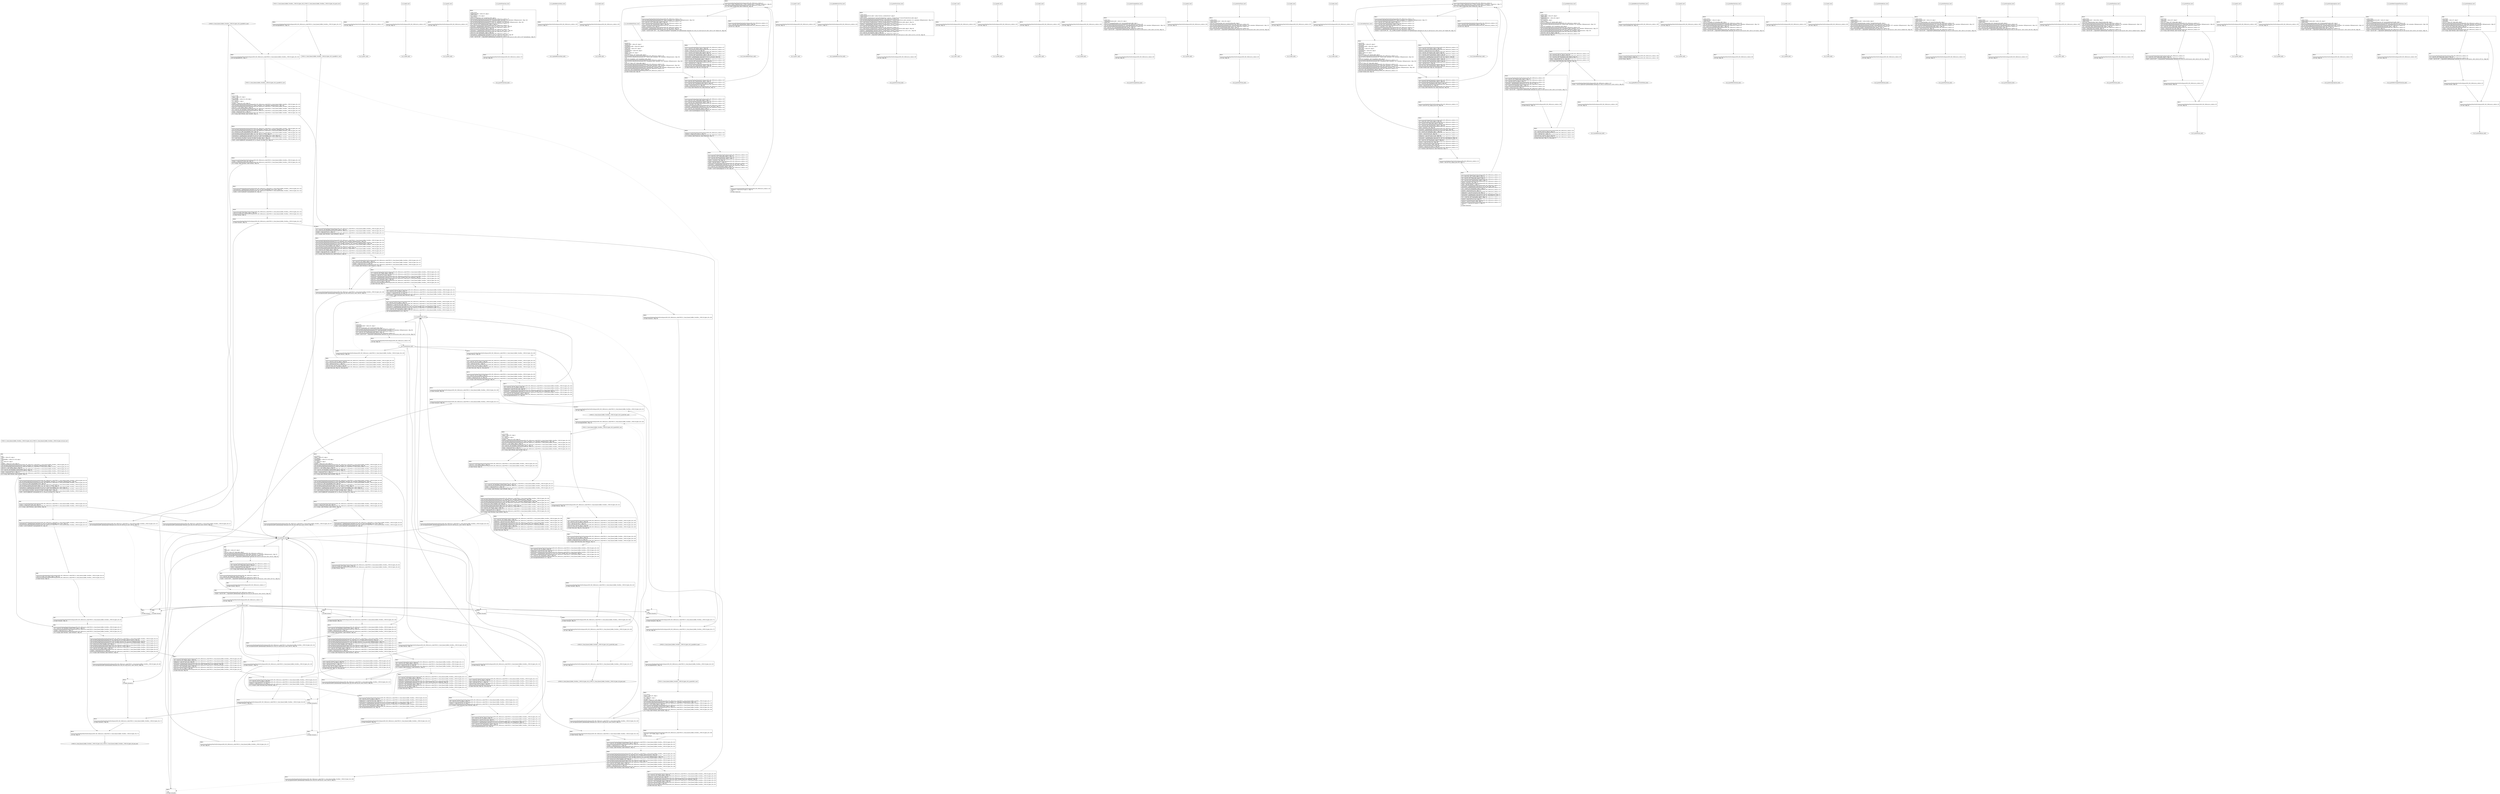 digraph "icfg graph" {
BBCWE121_Stack_Based_Buffer_Overflow__CWE129_fgets_06_ll_goodB2G1_end [label="{CWE121_Stack_Based_Buffer_Overflow__CWE129_fgets_06_ll_goodB2G1_end}"];
BBio_ll_good1_end [label="{io_ll_good1_end}"];
BBio_ll_bad6_end [label="{io_ll_bad6_end}"];
BBio_ll_good5_end [label="{io_ll_good5_end}"];
BBio_ll_printWcharLine_end [label="{io_ll_printWcharLine_end}"];
BBio_ll_globalReturnsFalse_end [label="{io_ll_globalReturnsFalse_end}"];
BBio_ll_bad8_end [label="{io_ll_bad8_end}"];
BBio_ll_decodeHexWChars_end [label="{io_ll_decodeHexWChars_end}"];
BBio_ll_good7_end [label="{io_ll_good7_end}"];
BBio_ll_globalReturnsTrue_end [label="{io_ll_globalReturnsTrue_end}"];
BBCWE121_Stack_Based_Buffer_Overflow__CWE129_fgets_06_ll_CWE121_Stack_Based_Buffer_Overflow__CWE129_fgets_06_bad_end [label="{CWE121_Stack_Based_Buffer_Overflow__CWE129_fgets_06_ll_CWE121_Stack_Based_Buffer_Overflow__CWE129_fgets_06_bad_end}"];
BBio_ll_printStructLine_end [label="{io_ll_printStructLine_end}"];
BBio_ll_bad7_end [label="{io_ll_bad7_end}"];
BBio_ll_good6_end [label="{io_ll_good6_end}"];
BBio_ll_bad2_end [label="{io_ll_bad2_end}"];
BBio_ll_bad9_end [label="{io_ll_bad9_end}"];
BBio_ll_printUnsignedLine_end [label="{io_ll_printUnsignedLine_end}"];
BBio_ll_good4_end [label="{io_ll_good4_end}"];
BBio_ll_printSizeTLine_end [label="{io_ll_printSizeTLine_end}"];
BBio_ll_bad5_end [label="{io_ll_bad5_end}"];
BBio_ll_printLine_end [label="{io_ll_printLine_end}"];
BBio_ll_bad4_end [label="{io_ll_bad4_end}"];
BBio_ll_decodeHexChars_end [label="{io_ll_decodeHexChars_end}"];
BBCWE121_Stack_Based_Buffer_Overflow__CWE129_fgets_06_ll_goodG2B2_end [label="{CWE121_Stack_Based_Buffer_Overflow__CWE129_fgets_06_ll_goodG2B2_end}"];
BBCWE121_Stack_Based_Buffer_Overflow__CWE129_fgets_06_ll_goodB2G2_end [label="{CWE121_Stack_Based_Buffer_Overflow__CWE129_fgets_06_ll_goodB2G2_end}"];
BBio_ll_printBytesLine_end [label="{io_ll_printBytesLine_end}"];
BBCWE121_Stack_Based_Buffer_Overflow__CWE129_fgets_06_ll_CWE121_Stack_Based_Buffer_Overflow__CWE129_fgets_06_good_end [label="{CWE121_Stack_Based_Buffer_Overflow__CWE129_fgets_06_ll_CWE121_Stack_Based_Buffer_Overflow__CWE129_fgets_06_good_end}"];
BBio_ll_globalReturnsTrueOrFalse_end [label="{io_ll_globalReturnsTrueOrFalse_end}"];
BBio_ll_good3_end [label="{io_ll_good3_end}"];
BBio_ll_printHexCharLine_end [label="{io_ll_printHexCharLine_end}"];
BBio_ll_good9_end [label="{io_ll_good9_end}"];
BBio_ll_bad3_end [label="{io_ll_bad3_end}"];
BBio_ll_printDoubleLine_end [label="{io_ll_printDoubleLine_end}"];
BBCWE121_Stack_Based_Buffer_Overflow__CWE129_fgets_06_ll_goodG2B1_end [label="{CWE121_Stack_Based_Buffer_Overflow__CWE129_fgets_06_ll_goodG2B1_end}"];
BBio_ll_printShortLine_end [label="{io_ll_printShortLine_end}"];
BBio_ll_printLongLine_end [label="{io_ll_printLongLine_end}"];
BBio_ll_bad1_end [label="{io_ll_bad1_end}"];
BBio_ll_printFloatLine_end [label="{io_ll_printFloatLine_end}"];
BBio_ll_printWLine_end [label="{io_ll_printWLine_end}"];
BBio_ll_good2_end [label="{io_ll_good2_end}"];
BBio_ll_printIntLine_end [label="{io_ll_printIntLine_end}"];
BBio_ll_good8_end [label="{io_ll_good8_end}"];
BBio_ll_printLongLongLine_end [label="{io_ll_printLongLongLine_end}"];
BBio_ll_printHexUnsignedCharLine_end [label="{io_ll_printHexUnsignedCharLine_end}"];
BBio_ll_printSinkLine_end [label="{io_ll_printSinkLine_end}"];
BBCWE121_Stack_Based_Buffer_Overflow__CWE129_fgets_06_ll_goodB2G1_start [label="{CWE121_Stack_Based_Buffer_Overflow__CWE129_fgets_06_ll_goodB2G1_start}", shape=record];
CWE121_Stack_Based_Buffer_Overflow__CWE129_fgets_06_ll_goodB2G1BB20 [label="{BB20:\l\l/:107283872\l
  %data = alloca i32, align 4\l
/:107283872\l
  %inputBuffer = alloca [14 x i8], align 1\l
/:107283872\l
  %i = alloca i32, align 4\l
/:107283872\l
  %buffer = alloca [10 x i32], align 16\l
/home/raoxue/Desktop/MemVerif/workspace/000_062_569/source_code/CWE121_Stack_Based_Buffer_Overflow__CWE129_fgets_06.c:82\l
  call void @llvm.dbg.declare(metadata i32* %data, metadata !89, metadata !DIExpression()), !dbg !90\l
/home/raoxue/Desktop/MemVerif/workspace/000_062_569/source_code/CWE121_Stack_Based_Buffer_Overflow__CWE129_fgets_06.c:84\l
  store i32 -1, i32* %data, align 4, !dbg !18\l
/home/raoxue/Desktop/MemVerif/workspace/000_062_569/source_code/CWE121_Stack_Based_Buffer_Overflow__CWE129_fgets_06.c:85\l
  %0 = load i32, i32* @STATIC_CONST_FIVE, align 4, !dbg !19\l
/home/raoxue/Desktop/MemVerif/workspace/000_062_569/source_code/CWE121_Stack_Based_Buffer_Overflow__CWE129_fgets_06.c:85\l
  %cmp = icmp eq i32 %0, 5, !dbg !21\l
/home/raoxue/Desktop/MemVerif/workspace/000_062_569/source_code/CWE121_Stack_Based_Buffer_Overflow__CWE129_fgets_06.c:85\l
  br i1 %cmp, label %if.then, label %if.end5, !dbg !22\l
}", shape=record];
CWE121_Stack_Based_Buffer_Overflow__CWE129_fgets_06_ll_goodB2G1BB21 [label="{BB21:\l\l/home/raoxue/Desktop/MemVerif/workspace/000_062_569/source_code/CWE121_Stack_Based_Buffer_Overflow__CWE129_fgets_06.c:88\l
  call void @llvm.dbg.declare(metadata [14 x i8]* %inputBuffer, metadata !96, metadata !DIExpression()), !dbg !99\l
/home/raoxue/Desktop/MemVerif/workspace/000_062_569/source_code/CWE121_Stack_Based_Buffer_Overflow__CWE129_fgets_06.c:88\l
  %1 = bitcast [14 x i8]* %inputBuffer to i8*, !dbg !30\l
/home/raoxue/Desktop/MemVerif/workspace/000_062_569/source_code/CWE121_Stack_Based_Buffer_Overflow__CWE129_fgets_06.c:88\l
  call void @llvm.memset.p0i8.i64(i8* align 1 %1, i8 0, i64 14, i1 false), !dbg !30\l
/home/raoxue/Desktop/MemVerif/workspace/000_062_569/source_code/CWE121_Stack_Based_Buffer_Overflow__CWE129_fgets_06.c:90\l
  %arraydecay = getelementptr inbounds [14 x i8], [14 x i8]* %inputBuffer, i64 0, i64 0, !dbg !31\l
/home/raoxue/Desktop/MemVerif/workspace/000_062_569/source_code/CWE121_Stack_Based_Buffer_Overflow__CWE129_fgets_06.c:90\l
  %2 = load %struct._IO_FILE*, %struct._IO_FILE** @stdin, align 8, !dbg !33\l
/home/raoxue/Desktop/MemVerif/workspace/000_062_569/source_code/CWE121_Stack_Based_Buffer_Overflow__CWE129_fgets_06.c:90\l
  %call = call i8* @fgets(i8* %arraydecay, i32 14, %struct._IO_FILE* %2), !dbg !34\l
}", shape=record];
CWE121_Stack_Based_Buffer_Overflow__CWE129_fgets_06_ll_goodB2G1BB21 [label="{BB21:\l\l/home/raoxue/Desktop/MemVerif/workspace/000_062_569/source_code/CWE121_Stack_Based_Buffer_Overflow__CWE129_fgets_06.c:88\l
  call void @llvm.dbg.declare(metadata [14 x i8]* %inputBuffer, metadata !96, metadata !DIExpression()), !dbg !99\l
/home/raoxue/Desktop/MemVerif/workspace/000_062_569/source_code/CWE121_Stack_Based_Buffer_Overflow__CWE129_fgets_06.c:88\l
  %1 = bitcast [14 x i8]* %inputBuffer to i8*, !dbg !30\l
/home/raoxue/Desktop/MemVerif/workspace/000_062_569/source_code/CWE121_Stack_Based_Buffer_Overflow__CWE129_fgets_06.c:88\l
  call void @llvm.memset.p0i8.i64(i8* align 1 %1, i8 0, i64 14, i1 false), !dbg !30\l
/home/raoxue/Desktop/MemVerif/workspace/000_062_569/source_code/CWE121_Stack_Based_Buffer_Overflow__CWE129_fgets_06.c:90\l
  %arraydecay = getelementptr inbounds [14 x i8], [14 x i8]* %inputBuffer, i64 0, i64 0, !dbg !31\l
/home/raoxue/Desktop/MemVerif/workspace/000_062_569/source_code/CWE121_Stack_Based_Buffer_Overflow__CWE129_fgets_06.c:90\l
  %2 = load %struct._IO_FILE*, %struct._IO_FILE** @stdin, align 8, !dbg !33\l
/home/raoxue/Desktop/MemVerif/workspace/000_062_569/source_code/CWE121_Stack_Based_Buffer_Overflow__CWE129_fgets_06.c:90\l
  %call = call i8* @fgets(i8* %arraydecay, i32 14, %struct._IO_FILE* %2), !dbg !34\l
}", shape=record];
CWE121_Stack_Based_Buffer_Overflow__CWE129_fgets_06_ll_goodB2G1BB23 [label="{BB23:\l\l/home/raoxue/Desktop/MemVerif/workspace/000_062_569/source_code/CWE121_Stack_Based_Buffer_Overflow__CWE129_fgets_06.c:90\l
  %cmp1 = icmp ne i8* %call, null, !dbg !35\l
/home/raoxue/Desktop/MemVerif/workspace/000_062_569/source_code/CWE121_Stack_Based_Buffer_Overflow__CWE129_fgets_06.c:90\l
  br i1 %cmp1, label %if.then2, label %if.else, !dbg !36\l
}", shape=record];
CWE121_Stack_Based_Buffer_Overflow__CWE129_fgets_06_ll_goodB2G1BB24 [label="{BB24:\l\l/home/raoxue/Desktop/MemVerif/workspace/000_062_569/source_code/CWE121_Stack_Based_Buffer_Overflow__CWE129_fgets_06.c:93\l
  %arraydecay3 = getelementptr inbounds [14 x i8], [14 x i8]* %inputBuffer, i64 0, i64 0, !dbg !37\l
/home/raoxue/Desktop/MemVerif/workspace/000_062_569/source_code/CWE121_Stack_Based_Buffer_Overflow__CWE129_fgets_06.c:93\l
  %call4 = call i32 @atoi(i8* %arraydecay3) #5, !dbg !39\l
}", shape=record];
CWE121_Stack_Based_Buffer_Overflow__CWE129_fgets_06_ll_goodB2G1BB24 [label="{BB24:\l\l/home/raoxue/Desktop/MemVerif/workspace/000_062_569/source_code/CWE121_Stack_Based_Buffer_Overflow__CWE129_fgets_06.c:93\l
  %arraydecay3 = getelementptr inbounds [14 x i8], [14 x i8]* %inputBuffer, i64 0, i64 0, !dbg !37\l
/home/raoxue/Desktop/MemVerif/workspace/000_062_569/source_code/CWE121_Stack_Based_Buffer_Overflow__CWE129_fgets_06.c:93\l
  %call4 = call i32 @atoi(i8* %arraydecay3) #5, !dbg !39\l
}", shape=record];
CWE121_Stack_Based_Buffer_Overflow__CWE129_fgets_06_ll_goodB2G1BB26 [label="{BB26:\l\l/home/raoxue/Desktop/MemVerif/workspace/000_062_569/source_code/CWE121_Stack_Based_Buffer_Overflow__CWE129_fgets_06.c:93\l
  store i32 %call4, i32* %data, align 4, !dbg !40\l
/home/raoxue/Desktop/MemVerif/workspace/000_062_569/source_code/CWE121_Stack_Based_Buffer_Overflow__CWE129_fgets_06.c:94\l
  br label %if.end, !dbg !41\l
}", shape=record];
CWE121_Stack_Based_Buffer_Overflow__CWE129_fgets_06_ll_goodB2G1BB25 [label="{BB25:\l\l/home/raoxue/Desktop/MemVerif/workspace/000_062_569/source_code/CWE121_Stack_Based_Buffer_Overflow__CWE129_fgets_06.c:97\l
  call void @printLine(i8* getelementptr inbounds ([16 x i8], [16 x i8]* @.str, i64 0, i64 0)), !dbg !42\l
}", shape=record];
CWE121_Stack_Based_Buffer_Overflow__CWE129_fgets_06_ll_goodB2G1BB25 [label="{BB25:\l\l/home/raoxue/Desktop/MemVerif/workspace/000_062_569/source_code/CWE121_Stack_Based_Buffer_Overflow__CWE129_fgets_06.c:97\l
  call void @printLine(i8* getelementptr inbounds ([16 x i8], [16 x i8]* @.str, i64 0, i64 0)), !dbg !42\l
}", shape=record];
CWE121_Stack_Based_Buffer_Overflow__CWE129_fgets_06_ll_goodB2G1BB28 [label="{BB28:\l\l/:97\l
  br label %if.end\l
}", shape=record];
CWE121_Stack_Based_Buffer_Overflow__CWE129_fgets_06_ll_goodB2G1BB27 [label="{BB27:\l\l/home/raoxue/Desktop/MemVerif/workspace/000_062_569/source_code/CWE121_Stack_Based_Buffer_Overflow__CWE129_fgets_06.c:100\l
  br label %if.end5, !dbg !44\l
}", shape=record];
CWE121_Stack_Based_Buffer_Overflow__CWE129_fgets_06_ll_goodB2G1BB22 [label="{BB22:\l\l/home/raoxue/Desktop/MemVerif/workspace/000_062_569/source_code/CWE121_Stack_Based_Buffer_Overflow__CWE129_fgets_06.c:101\l
  %3 = load i32, i32* @STATIC_CONST_FIVE, align 4, !dbg !45\l
/home/raoxue/Desktop/MemVerif/workspace/000_062_569/source_code/CWE121_Stack_Based_Buffer_Overflow__CWE129_fgets_06.c:101\l
  %cmp6 = icmp ne i32 %3, 5, !dbg !47\l
/home/raoxue/Desktop/MemVerif/workspace/000_062_569/source_code/CWE121_Stack_Based_Buffer_Overflow__CWE129_fgets_06.c:101\l
  br i1 %cmp6, label %if.then7, label %if.else8, !dbg !48\l
}", shape=record];
CWE121_Stack_Based_Buffer_Overflow__CWE129_fgets_06_ll_goodB2G1BB29 [label="{BB29:\l\l/home/raoxue/Desktop/MemVerif/workspace/000_062_569/source_code/CWE121_Stack_Based_Buffer_Overflow__CWE129_fgets_06.c:104\l
  call void @printLine(i8* getelementptr inbounds ([21 x i8], [21 x i8]* @.str.2, i64 0, i64 0)), !dbg !49\l
}", shape=record];
CWE121_Stack_Based_Buffer_Overflow__CWE129_fgets_06_ll_goodB2G1BB29 [label="{BB29:\l\l/home/raoxue/Desktop/MemVerif/workspace/000_062_569/source_code/CWE121_Stack_Based_Buffer_Overflow__CWE129_fgets_06.c:104\l
  call void @printLine(i8* getelementptr inbounds ([21 x i8], [21 x i8]* @.str.2, i64 0, i64 0)), !dbg !49\l
}", shape=record];
CWE121_Stack_Based_Buffer_Overflow__CWE129_fgets_06_ll_goodB2G1BB31 [label="{BB31:\l\l/home/raoxue/Desktop/MemVerif/workspace/000_062_569/source_code/CWE121_Stack_Based_Buffer_Overflow__CWE129_fgets_06.c:105\l
  br label %if.end17, !dbg !51\l
}", shape=record];
CWE121_Stack_Based_Buffer_Overflow__CWE129_fgets_06_ll_goodB2G1BB30 [label="{BB30:\l\l/home/raoxue/Desktop/MemVerif/workspace/000_062_569/source_code/CWE121_Stack_Based_Buffer_Overflow__CWE129_fgets_06.c:109\l
  call void @llvm.dbg.declare(metadata i32* %i, metadata !121, metadata !DIExpression()), !dbg !124\l
/home/raoxue/Desktop/MemVerif/workspace/000_062_569/source_code/CWE121_Stack_Based_Buffer_Overflow__CWE129_fgets_06.c:110\l
  call void @llvm.dbg.declare(metadata [10 x i32]* %buffer, metadata !125, metadata !DIExpression()), !dbg !126\l
/home/raoxue/Desktop/MemVerif/workspace/000_062_569/source_code/CWE121_Stack_Based_Buffer_Overflow__CWE129_fgets_06.c:110\l
  %4 = bitcast [10 x i32]* %buffer to i8*, !dbg !60\l
/home/raoxue/Desktop/MemVerif/workspace/000_062_569/source_code/CWE121_Stack_Based_Buffer_Overflow__CWE129_fgets_06.c:110\l
  call void @llvm.memset.p0i8.i64(i8* align 16 %4, i8 0, i64 40, i1 false), !dbg !60\l
/home/raoxue/Desktop/MemVerif/workspace/000_062_569/source_code/CWE121_Stack_Based_Buffer_Overflow__CWE129_fgets_06.c:112\l
  %5 = load i32, i32* %data, align 4, !dbg !61\l
/home/raoxue/Desktop/MemVerif/workspace/000_062_569/source_code/CWE121_Stack_Based_Buffer_Overflow__CWE129_fgets_06.c:112\l
  %cmp9 = icmp sge i32 %5, 0, !dbg !63\l
/home/raoxue/Desktop/MemVerif/workspace/000_062_569/source_code/CWE121_Stack_Based_Buffer_Overflow__CWE129_fgets_06.c:112\l
  br i1 %cmp9, label %land.lhs.true, label %if.else15, !dbg !64\l
}", shape=record];
CWE121_Stack_Based_Buffer_Overflow__CWE129_fgets_06_ll_goodB2G1BB33 [label="{BB33:\l\l/home/raoxue/Desktop/MemVerif/workspace/000_062_569/source_code/CWE121_Stack_Based_Buffer_Overflow__CWE129_fgets_06.c:112\l
  %6 = load i32, i32* %data, align 4, !dbg !65\l
/home/raoxue/Desktop/MemVerif/workspace/000_062_569/source_code/CWE121_Stack_Based_Buffer_Overflow__CWE129_fgets_06.c:112\l
  %cmp10 = icmp slt i32 %6, 10, !dbg !66\l
/home/raoxue/Desktop/MemVerif/workspace/000_062_569/source_code/CWE121_Stack_Based_Buffer_Overflow__CWE129_fgets_06.c:112\l
  br i1 %cmp10, label %if.then11, label %if.else15, !dbg !67\l
}", shape=record];
CWE121_Stack_Based_Buffer_Overflow__CWE129_fgets_06_ll_goodB2G1BB35 [label="{BB35:\l\l/home/raoxue/Desktop/MemVerif/workspace/000_062_569/source_code/CWE121_Stack_Based_Buffer_Overflow__CWE129_fgets_06.c:114\l
  %7 = load i32, i32* %data, align 4, !dbg !68\l
/home/raoxue/Desktop/MemVerif/workspace/000_062_569/source_code/CWE121_Stack_Based_Buffer_Overflow__CWE129_fgets_06.c:114\l
  %idxprom = sext i32 %7 to i64, !dbg !70\l
/home/raoxue/Desktop/MemVerif/workspace/000_062_569/source_code/CWE121_Stack_Based_Buffer_Overflow__CWE129_fgets_06.c:114\l
  %arrayidx = getelementptr inbounds [10 x i32], [10 x i32]* %buffer, i64 0, i64 %idxprom, !dbg !70\l
/home/raoxue/Desktop/MemVerif/workspace/000_062_569/source_code/CWE121_Stack_Based_Buffer_Overflow__CWE129_fgets_06.c:114\l
  store i32 1, i32* %arrayidx, align 4, !dbg !71\l
/home/raoxue/Desktop/MemVerif/workspace/000_062_569/source_code/CWE121_Stack_Based_Buffer_Overflow__CWE129_fgets_06.c:116\l
  store i32 0, i32* %i, align 4, !dbg !72\l
/home/raoxue/Desktop/MemVerif/workspace/000_062_569/source_code/CWE121_Stack_Based_Buffer_Overflow__CWE129_fgets_06.c:116\l
  br label %for.cond, !dbg !74\l
}", shape=record];
CWE121_Stack_Based_Buffer_Overflow__CWE129_fgets_06_ll_goodB2G1BB36 [label="{BB36:\l\l/home/raoxue/Desktop/MemVerif/workspace/000_062_569/source_code/CWE121_Stack_Based_Buffer_Overflow__CWE129_fgets_06.c:116\l
  %8 = load i32, i32* %i, align 4, !dbg !75\l
/home/raoxue/Desktop/MemVerif/workspace/000_062_569/source_code/CWE121_Stack_Based_Buffer_Overflow__CWE129_fgets_06.c:116\l
  %cmp12 = icmp slt i32 %8, 10, !dbg !77\l
/home/raoxue/Desktop/MemVerif/workspace/000_062_569/source_code/CWE121_Stack_Based_Buffer_Overflow__CWE129_fgets_06.c:116\l
  br i1 %cmp12, label %for.body, label %for.end, !dbg !78\l
}", shape=record];
CWE121_Stack_Based_Buffer_Overflow__CWE129_fgets_06_ll_goodB2G1BB37 [label="{BB37:\l\l/home/raoxue/Desktop/MemVerif/workspace/000_062_569/source_code/CWE121_Stack_Based_Buffer_Overflow__CWE129_fgets_06.c:118\l
  %9 = load i32, i32* %i, align 4, !dbg !79\l
/home/raoxue/Desktop/MemVerif/workspace/000_062_569/source_code/CWE121_Stack_Based_Buffer_Overflow__CWE129_fgets_06.c:118\l
  %idxprom13 = sext i32 %9 to i64, !dbg !81\l
/home/raoxue/Desktop/MemVerif/workspace/000_062_569/source_code/CWE121_Stack_Based_Buffer_Overflow__CWE129_fgets_06.c:118\l
  %arrayidx14 = getelementptr inbounds [10 x i32], [10 x i32]* %buffer, i64 0, i64 %idxprom13, !dbg !81\l
/home/raoxue/Desktop/MemVerif/workspace/000_062_569/source_code/CWE121_Stack_Based_Buffer_Overflow__CWE129_fgets_06.c:118\l
  %10 = load i32, i32* %arrayidx14, align 4, !dbg !81\l
/home/raoxue/Desktop/MemVerif/workspace/000_062_569/source_code/CWE121_Stack_Based_Buffer_Overflow__CWE129_fgets_06.c:118\l
  call void @printIntLine(i32 %10), !dbg !82\l
}", shape=record];
CWE121_Stack_Based_Buffer_Overflow__CWE129_fgets_06_ll_goodB2G1BB37 [label="{BB37:\l\l/home/raoxue/Desktop/MemVerif/workspace/000_062_569/source_code/CWE121_Stack_Based_Buffer_Overflow__CWE129_fgets_06.c:118\l
  %9 = load i32, i32* %i, align 4, !dbg !79\l
/home/raoxue/Desktop/MemVerif/workspace/000_062_569/source_code/CWE121_Stack_Based_Buffer_Overflow__CWE129_fgets_06.c:118\l
  %idxprom13 = sext i32 %9 to i64, !dbg !81\l
/home/raoxue/Desktop/MemVerif/workspace/000_062_569/source_code/CWE121_Stack_Based_Buffer_Overflow__CWE129_fgets_06.c:118\l
  %arrayidx14 = getelementptr inbounds [10 x i32], [10 x i32]* %buffer, i64 0, i64 %idxprom13, !dbg !81\l
/home/raoxue/Desktop/MemVerif/workspace/000_062_569/source_code/CWE121_Stack_Based_Buffer_Overflow__CWE129_fgets_06.c:118\l
  %10 = load i32, i32* %arrayidx14, align 4, !dbg !81\l
/home/raoxue/Desktop/MemVerif/workspace/000_062_569/source_code/CWE121_Stack_Based_Buffer_Overflow__CWE129_fgets_06.c:118\l
  call void @printIntLine(i32 %10), !dbg !82\l
}", shape=record];
CWE121_Stack_Based_Buffer_Overflow__CWE129_fgets_06_ll_goodB2G1BB39 [label="{BB39:\l\l/home/raoxue/Desktop/MemVerif/workspace/000_062_569/source_code/CWE121_Stack_Based_Buffer_Overflow__CWE129_fgets_06.c:119\l
  br label %for.inc, !dbg !83\l
}", shape=record];
CWE121_Stack_Based_Buffer_Overflow__CWE129_fgets_06_ll_goodB2G1BB40 [label="{BB40:\l\l/home/raoxue/Desktop/MemVerif/workspace/000_062_569/source_code/CWE121_Stack_Based_Buffer_Overflow__CWE129_fgets_06.c:116\l
  %11 = load i32, i32* %i, align 4, !dbg !84\l
/home/raoxue/Desktop/MemVerif/workspace/000_062_569/source_code/CWE121_Stack_Based_Buffer_Overflow__CWE129_fgets_06.c:116\l
  %inc = add nsw i32 %11, 1, !dbg !84\l
/home/raoxue/Desktop/MemVerif/workspace/000_062_569/source_code/CWE121_Stack_Based_Buffer_Overflow__CWE129_fgets_06.c:116\l
  store i32 %inc, i32* %i, align 4, !dbg !84\l
/home/raoxue/Desktop/MemVerif/workspace/000_062_569/source_code/CWE121_Stack_Based_Buffer_Overflow__CWE129_fgets_06.c:116\l
  br label %for.cond, !dbg !85, !llvm.loop !86\l
}", shape=record];
CWE121_Stack_Based_Buffer_Overflow__CWE129_fgets_06_ll_goodB2G1BB38 [label="{BB38:\l\l/home/raoxue/Desktop/MemVerif/workspace/000_062_569/source_code/CWE121_Stack_Based_Buffer_Overflow__CWE129_fgets_06.c:120\l
  br label %if.end16, !dbg !89\l
}", shape=record];
CWE121_Stack_Based_Buffer_Overflow__CWE129_fgets_06_ll_goodB2G1BB34 [label="{BB34:\l\l/home/raoxue/Desktop/MemVerif/workspace/000_062_569/source_code/CWE121_Stack_Based_Buffer_Overflow__CWE129_fgets_06.c:123\l
  call void @printLine(i8* getelementptr inbounds ([36 x i8], [36 x i8]* @.str.3, i64 0, i64 0)), !dbg !90\l
}", shape=record];
CWE121_Stack_Based_Buffer_Overflow__CWE129_fgets_06_ll_goodB2G1BB34 [label="{BB34:\l\l/home/raoxue/Desktop/MemVerif/workspace/000_062_569/source_code/CWE121_Stack_Based_Buffer_Overflow__CWE129_fgets_06.c:123\l
  call void @printLine(i8* getelementptr inbounds ([36 x i8], [36 x i8]* @.str.3, i64 0, i64 0)), !dbg !90\l
}", shape=record];
CWE121_Stack_Based_Buffer_Overflow__CWE129_fgets_06_ll_goodB2G1BB42 [label="{BB42:\l\l/:123\l
  br label %if.end16\l
}", shape=record];
CWE121_Stack_Based_Buffer_Overflow__CWE129_fgets_06_ll_goodB2G1BB41 [label="{BB41:\l\l/:123\l
  br label %if.end17\l
}", shape=record];
CWE121_Stack_Based_Buffer_Overflow__CWE129_fgets_06_ll_goodB2G1BB32 [label="{BB32:\l\l/home/raoxue/Desktop/MemVerif/workspace/000_062_569/source_code/CWE121_Stack_Based_Buffer_Overflow__CWE129_fgets_06.c:127\l
  ret void, !dbg !92\l
}", shape=record];
BBio_ll_good1_start [label="{io_ll_good1_start}", shape=record];
io_ll_good1BB69 [label="{BB69:\l\l/home/raoxue/Desktop/MemVerif/workspace/000_062_569/source_code/io.c:187\l
  ret void, !dbg !52\l
}", shape=record];
BBio_ll_bad6_start [label="{io_ll_bad6_start}", shape=record];
io_ll_bad6BB83 [label="{BB83:\l\l/home/raoxue/Desktop/MemVerif/workspace/000_062_569/source_code/io.c:203\l
  ret void, !dbg !52\l
}", shape=record];
BBio_ll_good5_start [label="{io_ll_good5_start}", shape=record];
io_ll_good5BB73 [label="{BB73:\l\l/home/raoxue/Desktop/MemVerif/workspace/000_062_569/source_code/io.c:191\l
  ret void, !dbg !52\l
}", shape=record];
BBio_ll_printWcharLine_start [label="{io_ll_printWcharLine_start}", shape=record];
io_ll_printWcharLineBB28 [label="{BB28:\l\l/:2699170816\l
  %wideChar.addr = alloca i32, align 4\l
/:2699170816\l
  %s = alloca [2 x i32], align 4\l
/:2699170816\l
  store i32 %wideChar, i32* %wideChar.addr, align 4\l
/home/raoxue/Desktop/MemVerif/workspace/000_062_569/source_code/io.c:70\l
  call void @llvm.dbg.declare(metadata i32* %wideChar.addr, metadata !162, metadata !DIExpression()), !dbg !163\l
/home/raoxue/Desktop/MemVerif/workspace/000_062_569/source_code/io.c:74\l
  call void @llvm.dbg.declare(metadata [2 x i32]* %s, metadata !164, metadata !DIExpression()), !dbg !168\l
/home/raoxue/Desktop/MemVerif/workspace/000_062_569/source_code/io.c:75\l
  %0 = load i32, i32* %wideChar.addr, align 4, !dbg !61\l
/home/raoxue/Desktop/MemVerif/workspace/000_062_569/source_code/io.c:75\l
  %arrayidx = getelementptr inbounds [2 x i32], [2 x i32]* %s, i64 0, i64 0, !dbg !62\l
/home/raoxue/Desktop/MemVerif/workspace/000_062_569/source_code/io.c:75\l
  store i32 %0, i32* %arrayidx, align 4, !dbg !63\l
/home/raoxue/Desktop/MemVerif/workspace/000_062_569/source_code/io.c:76\l
  %arrayidx1 = getelementptr inbounds [2 x i32], [2 x i32]* %s, i64 0, i64 1, !dbg !64\l
/home/raoxue/Desktop/MemVerif/workspace/000_062_569/source_code/io.c:76\l
  store i32 0, i32* %arrayidx1, align 4, !dbg !65\l
/home/raoxue/Desktop/MemVerif/workspace/000_062_569/source_code/io.c:77\l
  %arraydecay = getelementptr inbounds [2 x i32], [2 x i32]* %s, i64 0, i64 0, !dbg !66\l
/home/raoxue/Desktop/MemVerif/workspace/000_062_569/source_code/io.c:77\l
  %call = call i32 (i8*, ...) @printf(i8* getelementptr inbounds ([5 x i8], [5 x i8]* @.str.10, i64 0, i64 0), i32* %arraydecay), !dbg !67\l
}", shape=record];
io_ll_printWcharLineBB28 [label="{BB28:\l\l/:2699170816\l
  %wideChar.addr = alloca i32, align 4\l
/:2699170816\l
  %s = alloca [2 x i32], align 4\l
/:2699170816\l
  store i32 %wideChar, i32* %wideChar.addr, align 4\l
/home/raoxue/Desktop/MemVerif/workspace/000_062_569/source_code/io.c:70\l
  call void @llvm.dbg.declare(metadata i32* %wideChar.addr, metadata !162, metadata !DIExpression()), !dbg !163\l
/home/raoxue/Desktop/MemVerif/workspace/000_062_569/source_code/io.c:74\l
  call void @llvm.dbg.declare(metadata [2 x i32]* %s, metadata !164, metadata !DIExpression()), !dbg !168\l
/home/raoxue/Desktop/MemVerif/workspace/000_062_569/source_code/io.c:75\l
  %0 = load i32, i32* %wideChar.addr, align 4, !dbg !61\l
/home/raoxue/Desktop/MemVerif/workspace/000_062_569/source_code/io.c:75\l
  %arrayidx = getelementptr inbounds [2 x i32], [2 x i32]* %s, i64 0, i64 0, !dbg !62\l
/home/raoxue/Desktop/MemVerif/workspace/000_062_569/source_code/io.c:75\l
  store i32 %0, i32* %arrayidx, align 4, !dbg !63\l
/home/raoxue/Desktop/MemVerif/workspace/000_062_569/source_code/io.c:76\l
  %arrayidx1 = getelementptr inbounds [2 x i32], [2 x i32]* %s, i64 0, i64 1, !dbg !64\l
/home/raoxue/Desktop/MemVerif/workspace/000_062_569/source_code/io.c:76\l
  store i32 0, i32* %arrayidx1, align 4, !dbg !65\l
/home/raoxue/Desktop/MemVerif/workspace/000_062_569/source_code/io.c:77\l
  %arraydecay = getelementptr inbounds [2 x i32], [2 x i32]* %s, i64 0, i64 0, !dbg !66\l
/home/raoxue/Desktop/MemVerif/workspace/000_062_569/source_code/io.c:77\l
  %call = call i32 (i8*, ...) @printf(i8* getelementptr inbounds ([5 x i8], [5 x i8]* @.str.10, i64 0, i64 0), i32* %arraydecay), !dbg !67\l
}", shape=record];
io_ll_printWcharLineBB29 [label="{BB29:\l\l/home/raoxue/Desktop/MemVerif/workspace/000_062_569/source_code/io.c:78\l
  ret void, !dbg !68\l
}", shape=record];
BBio_ll_globalReturnsFalse_start [label="{io_ll_globalReturnsFalse_start}", shape=record];
io_ll_globalReturnsFalseBB66 [label="{BB66:\l\l/home/raoxue/Desktop/MemVerif/workspace/000_062_569/source_code/io.c:163\l
  ret i32 0, !dbg !52\l
}", shape=record];
BBio_ll_bad8_start [label="{io_ll_bad8_start}", shape=record];
io_ll_bad8BB85 [label="{BB85:\l\l/home/raoxue/Desktop/MemVerif/workspace/000_062_569/source_code/io.c:205\l
  ret void, !dbg !52\l
}", shape=record];
BBio_ll_decodeHexWChars_start [label="{io_ll_decodeHexWChars_start}", shape=record];
io_ll_decodeHexWCharsBB55 [label="{BB55:\l\l/:93506120\l
  %bytes.addr = alloca i8*, align 8\l
/:93506120\l
  %numBytes.addr = alloca i64, align 8\l
/:93506120\l
  %hex.addr = alloca i32*, align 8\l
/:93506120\l
  %numWritten = alloca i64, align 8\l
/:93506120\l
  %byte = alloca i32, align 4\l
/:93506120\l
  store i8* %bytes, i8** %bytes.addr, align 8\l
/home/raoxue/Desktop/MemVerif/workspace/000_062_569/source_code/io.c:135\l
  call void @llvm.dbg.declare(metadata i8** %bytes.addr, metadata !290, metadata !DIExpression()), !dbg !291\l
/:135\l
  store i64 %numBytes, i64* %numBytes.addr, align 8\l
/home/raoxue/Desktop/MemVerif/workspace/000_062_569/source_code/io.c:135\l
  call void @llvm.dbg.declare(metadata i64* %numBytes.addr, metadata !292, metadata !DIExpression()), !dbg !293\l
/:135\l
  store i32* %hex, i32** %hex.addr, align 8\l
/home/raoxue/Desktop/MemVerif/workspace/000_062_569/source_code/io.c:135\l
  call void @llvm.dbg.declare(metadata i32** %hex.addr, metadata !294, metadata !DIExpression()), !dbg !295\l
/home/raoxue/Desktop/MemVerif/workspace/000_062_569/source_code/io.c:137\l
  call void @llvm.dbg.declare(metadata i64* %numWritten, metadata !296, metadata !DIExpression()), !dbg !297\l
/home/raoxue/Desktop/MemVerif/workspace/000_062_569/source_code/io.c:137\l
  store i64 0, i64* %numWritten, align 8, !dbg !65\l
/home/raoxue/Desktop/MemVerif/workspace/000_062_569/source_code/io.c:143\l
  br label %while.cond, !dbg !66\l
}", shape=record];
io_ll_decodeHexWCharsBB56 [label="{BB56:\l\l/home/raoxue/Desktop/MemVerif/workspace/000_062_569/source_code/io.c:143\l
  %0 = load i64, i64* %numWritten, align 8, !dbg !67\l
/home/raoxue/Desktop/MemVerif/workspace/000_062_569/source_code/io.c:143\l
  %1 = load i64, i64* %numBytes.addr, align 8, !dbg !68\l
/home/raoxue/Desktop/MemVerif/workspace/000_062_569/source_code/io.c:143\l
  %cmp = icmp ult i64 %0, %1, !dbg !69\l
/home/raoxue/Desktop/MemVerif/workspace/000_062_569/source_code/io.c:143\l
  br i1 %cmp, label %land.lhs.true, label %land.end, !dbg !70\l
}", shape=record];
io_ll_decodeHexWCharsBB57 [label="{BB57:\l\l/home/raoxue/Desktop/MemVerif/workspace/000_062_569/source_code/io.c:143\l
  %2 = load i32*, i32** %hex.addr, align 8, !dbg !71\l
/home/raoxue/Desktop/MemVerif/workspace/000_062_569/source_code/io.c:143\l
  %3 = load i64, i64* %numWritten, align 8, !dbg !72\l
/home/raoxue/Desktop/MemVerif/workspace/000_062_569/source_code/io.c:143\l
  %mul = mul i64 2, %3, !dbg !73\l
/home/raoxue/Desktop/MemVerif/workspace/000_062_569/source_code/io.c:143\l
  %arrayidx = getelementptr inbounds i32, i32* %2, i64 %mul, !dbg !71\l
/home/raoxue/Desktop/MemVerif/workspace/000_062_569/source_code/io.c:143\l
  %4 = load i32, i32* %arrayidx, align 4, !dbg !71\l
/home/raoxue/Desktop/MemVerif/workspace/000_062_569/source_code/io.c:143\l
  %call = call i32 @iswxdigit(i32 %4) #5, !dbg !74\l
}", shape=record];
io_ll_decodeHexWCharsBB57 [label="{BB57:\l\l/home/raoxue/Desktop/MemVerif/workspace/000_062_569/source_code/io.c:143\l
  %2 = load i32*, i32** %hex.addr, align 8, !dbg !71\l
/home/raoxue/Desktop/MemVerif/workspace/000_062_569/source_code/io.c:143\l
  %3 = load i64, i64* %numWritten, align 8, !dbg !72\l
/home/raoxue/Desktop/MemVerif/workspace/000_062_569/source_code/io.c:143\l
  %mul = mul i64 2, %3, !dbg !73\l
/home/raoxue/Desktop/MemVerif/workspace/000_062_569/source_code/io.c:143\l
  %arrayidx = getelementptr inbounds i32, i32* %2, i64 %mul, !dbg !71\l
/home/raoxue/Desktop/MemVerif/workspace/000_062_569/source_code/io.c:143\l
  %4 = load i32, i32* %arrayidx, align 4, !dbg !71\l
/home/raoxue/Desktop/MemVerif/workspace/000_062_569/source_code/io.c:143\l
  %call = call i32 @iswxdigit(i32 %4) #5, !dbg !74\l
}", shape=record];
io_ll_decodeHexWCharsBB59 [label="{BB59:\l\l/home/raoxue/Desktop/MemVerif/workspace/000_062_569/source_code/io.c:143\l
  %tobool = icmp ne i32 %call, 0, !dbg !74\l
/home/raoxue/Desktop/MemVerif/workspace/000_062_569/source_code/io.c:143\l
  br i1 %tobool, label %land.rhs, label %land.end, !dbg !75\l
}", shape=record];
io_ll_decodeHexWCharsBB60 [label="{BB60:\l\l/home/raoxue/Desktop/MemVerif/workspace/000_062_569/source_code/io.c:143\l
  %5 = load i32*, i32** %hex.addr, align 8, !dbg !76\l
/home/raoxue/Desktop/MemVerif/workspace/000_062_569/source_code/io.c:143\l
  %6 = load i64, i64* %numWritten, align 8, !dbg !77\l
/home/raoxue/Desktop/MemVerif/workspace/000_062_569/source_code/io.c:143\l
  %mul1 = mul i64 2, %6, !dbg !78\l
/home/raoxue/Desktop/MemVerif/workspace/000_062_569/source_code/io.c:143\l
  %add = add i64 %mul1, 1, !dbg !79\l
/home/raoxue/Desktop/MemVerif/workspace/000_062_569/source_code/io.c:143\l
  %arrayidx2 = getelementptr inbounds i32, i32* %5, i64 %add, !dbg !76\l
/home/raoxue/Desktop/MemVerif/workspace/000_062_569/source_code/io.c:143\l
  %7 = load i32, i32* %arrayidx2, align 4, !dbg !76\l
/home/raoxue/Desktop/MemVerif/workspace/000_062_569/source_code/io.c:143\l
  %call3 = call i32 @iswxdigit(i32 %7) #5, !dbg !80\l
}", shape=record];
io_ll_decodeHexWCharsBB60 [label="{BB60:\l\l/home/raoxue/Desktop/MemVerif/workspace/000_062_569/source_code/io.c:143\l
  %5 = load i32*, i32** %hex.addr, align 8, !dbg !76\l
/home/raoxue/Desktop/MemVerif/workspace/000_062_569/source_code/io.c:143\l
  %6 = load i64, i64* %numWritten, align 8, !dbg !77\l
/home/raoxue/Desktop/MemVerif/workspace/000_062_569/source_code/io.c:143\l
  %mul1 = mul i64 2, %6, !dbg !78\l
/home/raoxue/Desktop/MemVerif/workspace/000_062_569/source_code/io.c:143\l
  %add = add i64 %mul1, 1, !dbg !79\l
/home/raoxue/Desktop/MemVerif/workspace/000_062_569/source_code/io.c:143\l
  %arrayidx2 = getelementptr inbounds i32, i32* %5, i64 %add, !dbg !76\l
/home/raoxue/Desktop/MemVerif/workspace/000_062_569/source_code/io.c:143\l
  %7 = load i32, i32* %arrayidx2, align 4, !dbg !76\l
/home/raoxue/Desktop/MemVerif/workspace/000_062_569/source_code/io.c:143\l
  %call3 = call i32 @iswxdigit(i32 %7) #5, !dbg !80\l
}", shape=record];
io_ll_decodeHexWCharsBB61 [label="{BB61:\l\l/home/raoxue/Desktop/MemVerif/workspace/000_062_569/source_code/io.c:143\l
  %tobool4 = icmp ne i32 %call3, 0, !dbg !75\l
/:143\l
  br label %land.end\l
}", shape=record];
io_ll_decodeHexWCharsBB58 [label="{BB58:\l\l/home/raoxue/Desktop/MemVerif/workspace/000_062_569/source_code/io.c:0\l
  %8 = phi i1 [ false, %land.lhs.true ], [ false, %while.cond ], [ %tobool4, %land.rhs ], !dbg !81\l
/home/raoxue/Desktop/MemVerif/workspace/000_062_569/source_code/io.c:143\l
  br i1 %8, label %while.body, label %while.end, !dbg !66\l
}", shape=record];
io_ll_decodeHexWCharsBB62 [label="{BB62:\l\l/home/raoxue/Desktop/MemVerif/workspace/000_062_569/source_code/io.c:145\l
  call void @llvm.dbg.declare(metadata i32* %byte, metadata !314, metadata !DIExpression()), !dbg !316\l
/home/raoxue/Desktop/MemVerif/workspace/000_062_569/source_code/io.c:146\l
  %9 = load i32*, i32** %hex.addr, align 8, !dbg !85\l
/home/raoxue/Desktop/MemVerif/workspace/000_062_569/source_code/io.c:146\l
  %10 = load i64, i64* %numWritten, align 8, !dbg !86\l
/home/raoxue/Desktop/MemVerif/workspace/000_062_569/source_code/io.c:146\l
  %mul5 = mul i64 2, %10, !dbg !87\l
/home/raoxue/Desktop/MemVerif/workspace/000_062_569/source_code/io.c:146\l
  %arrayidx6 = getelementptr inbounds i32, i32* %9, i64 %mul5, !dbg !85\l
/home/raoxue/Desktop/MemVerif/workspace/000_062_569/source_code/io.c:146\l
  %call7 = call i32 (i32*, i32*, ...) @__isoc99_swscanf(i32* %arrayidx6, i32* getelementptr inbounds ([5 x i32], [5 x i32]* @.str.16, i64 0, i64 0), i32* %byte) #5, !dbg !88\l
}", shape=record];
io_ll_decodeHexWCharsBB62 [label="{BB62:\l\l/home/raoxue/Desktop/MemVerif/workspace/000_062_569/source_code/io.c:145\l
  call void @llvm.dbg.declare(metadata i32* %byte, metadata !314, metadata !DIExpression()), !dbg !316\l
/home/raoxue/Desktop/MemVerif/workspace/000_062_569/source_code/io.c:146\l
  %9 = load i32*, i32** %hex.addr, align 8, !dbg !85\l
/home/raoxue/Desktop/MemVerif/workspace/000_062_569/source_code/io.c:146\l
  %10 = load i64, i64* %numWritten, align 8, !dbg !86\l
/home/raoxue/Desktop/MemVerif/workspace/000_062_569/source_code/io.c:146\l
  %mul5 = mul i64 2, %10, !dbg !87\l
/home/raoxue/Desktop/MemVerif/workspace/000_062_569/source_code/io.c:146\l
  %arrayidx6 = getelementptr inbounds i32, i32* %9, i64 %mul5, !dbg !85\l
/home/raoxue/Desktop/MemVerif/workspace/000_062_569/source_code/io.c:146\l
  %call7 = call i32 (i32*, i32*, ...) @__isoc99_swscanf(i32* %arrayidx6, i32* getelementptr inbounds ([5 x i32], [5 x i32]* @.str.16, i64 0, i64 0), i32* %byte) #5, !dbg !88\l
}", shape=record];
io_ll_decodeHexWCharsBB64 [label="{BB64:\l\l/home/raoxue/Desktop/MemVerif/workspace/000_062_569/source_code/io.c:147\l
  %11 = load i32, i32* %byte, align 4, !dbg !89\l
/home/raoxue/Desktop/MemVerif/workspace/000_062_569/source_code/io.c:147\l
  %conv = trunc i32 %11 to i8, !dbg !90\l
/home/raoxue/Desktop/MemVerif/workspace/000_062_569/source_code/io.c:147\l
  %12 = load i8*, i8** %bytes.addr, align 8, !dbg !91\l
/home/raoxue/Desktop/MemVerif/workspace/000_062_569/source_code/io.c:147\l
  %13 = load i64, i64* %numWritten, align 8, !dbg !92\l
/home/raoxue/Desktop/MemVerif/workspace/000_062_569/source_code/io.c:147\l
  %arrayidx8 = getelementptr inbounds i8, i8* %12, i64 %13, !dbg !91\l
/home/raoxue/Desktop/MemVerif/workspace/000_062_569/source_code/io.c:147\l
  store i8 %conv, i8* %arrayidx8, align 1, !dbg !93\l
/home/raoxue/Desktop/MemVerif/workspace/000_062_569/source_code/io.c:148\l
  %14 = load i64, i64* %numWritten, align 8, !dbg !94\l
/home/raoxue/Desktop/MemVerif/workspace/000_062_569/source_code/io.c:148\l
  %inc = add i64 %14, 1, !dbg !94\l
/home/raoxue/Desktop/MemVerif/workspace/000_062_569/source_code/io.c:148\l
  store i64 %inc, i64* %numWritten, align 8, !dbg !94\l
/home/raoxue/Desktop/MemVerif/workspace/000_062_569/source_code/io.c:143\l
  br label %while.cond, !dbg !66, !llvm.loop !95\l
}", shape=record];
io_ll_decodeHexWCharsBB63 [label="{BB63:\l\l/home/raoxue/Desktop/MemVerif/workspace/000_062_569/source_code/io.c:151\l
  %15 = load i64, i64* %numWritten, align 8, !dbg !98\l
/home/raoxue/Desktop/MemVerif/workspace/000_062_569/source_code/io.c:151\l
  ret i64 %15, !dbg !99\l
}", shape=record];
BBio_ll_good7_start [label="{io_ll_good7_start}", shape=record];
io_ll_good7BB75 [label="{BB75:\l\l/home/raoxue/Desktop/MemVerif/workspace/000_062_569/source_code/io.c:193\l
  ret void, !dbg !52\l
}", shape=record];
BBio_ll_globalReturnsTrue_start [label="{io_ll_globalReturnsTrue_start}", shape=record];
io_ll_globalReturnsTrueBB65 [label="{BB65:\l\l/home/raoxue/Desktop/MemVerif/workspace/000_062_569/source_code/io.c:158\l
  ret i32 1, !dbg !52\l
}", shape=record];
BBCWE121_Stack_Based_Buffer_Overflow__CWE129_fgets_06_ll_CWE121_Stack_Based_Buffer_Overflow__CWE129_fgets_06_bad_start [label="{CWE121_Stack_Based_Buffer_Overflow__CWE129_fgets_06_ll_CWE121_Stack_Based_Buffer_Overflow__CWE129_fgets_06_bad_start}", shape=record];
CWE121_Stack_Based_Buffer_Overflow__CWE129_fgets_06_ll_CWE121_Stack_Based_Buffer_Overflow__CWE129_fgets_06_badBB0 [label="{BB0:\l\l/:415\l
  %data = alloca i32, align 4\l
/:415\l
  %inputBuffer = alloca [14 x i8], align 1\l
/:415\l
  %i = alloca i32, align 4\l
/:415\l
  %buffer = alloca [10 x i32], align 16\l
/home/raoxue/Desktop/MemVerif/workspace/000_062_569/source_code/CWE121_Stack_Based_Buffer_Overflow__CWE129_fgets_06.c:32\l
  call void @llvm.dbg.declare(metadata i32* %data, metadata !16, metadata !DIExpression()), !dbg !17\l
/home/raoxue/Desktop/MemVerif/workspace/000_062_569/source_code/CWE121_Stack_Based_Buffer_Overflow__CWE129_fgets_06.c:34\l
  store i32 -1, i32* %data, align 4, !dbg !18\l
/home/raoxue/Desktop/MemVerif/workspace/000_062_569/source_code/CWE121_Stack_Based_Buffer_Overflow__CWE129_fgets_06.c:35\l
  %0 = load i32, i32* @STATIC_CONST_FIVE, align 4, !dbg !19\l
/home/raoxue/Desktop/MemVerif/workspace/000_062_569/source_code/CWE121_Stack_Based_Buffer_Overflow__CWE129_fgets_06.c:35\l
  %cmp = icmp eq i32 %0, 5, !dbg !21\l
/home/raoxue/Desktop/MemVerif/workspace/000_062_569/source_code/CWE121_Stack_Based_Buffer_Overflow__CWE129_fgets_06.c:35\l
  br i1 %cmp, label %if.then, label %if.end5, !dbg !22\l
}", shape=record];
CWE121_Stack_Based_Buffer_Overflow__CWE129_fgets_06_ll_CWE121_Stack_Based_Buffer_Overflow__CWE129_fgets_06_badBB1 [label="{BB1:\l\l/home/raoxue/Desktop/MemVerif/workspace/000_062_569/source_code/CWE121_Stack_Based_Buffer_Overflow__CWE129_fgets_06.c:38\l
  call void @llvm.dbg.declare(metadata [14 x i8]* %inputBuffer, metadata !23, metadata !DIExpression()), !dbg !30\l
/home/raoxue/Desktop/MemVerif/workspace/000_062_569/source_code/CWE121_Stack_Based_Buffer_Overflow__CWE129_fgets_06.c:38\l
  %1 = bitcast [14 x i8]* %inputBuffer to i8*, !dbg !30\l
/home/raoxue/Desktop/MemVerif/workspace/000_062_569/source_code/CWE121_Stack_Based_Buffer_Overflow__CWE129_fgets_06.c:38\l
  call void @llvm.memset.p0i8.i64(i8* align 1 %1, i8 0, i64 14, i1 false), !dbg !30\l
/home/raoxue/Desktop/MemVerif/workspace/000_062_569/source_code/CWE121_Stack_Based_Buffer_Overflow__CWE129_fgets_06.c:40\l
  %arraydecay = getelementptr inbounds [14 x i8], [14 x i8]* %inputBuffer, i64 0, i64 0, !dbg !31\l
/home/raoxue/Desktop/MemVerif/workspace/000_062_569/source_code/CWE121_Stack_Based_Buffer_Overflow__CWE129_fgets_06.c:40\l
  %2 = load %struct._IO_FILE*, %struct._IO_FILE** @stdin, align 8, !dbg !33\l
/home/raoxue/Desktop/MemVerif/workspace/000_062_569/source_code/CWE121_Stack_Based_Buffer_Overflow__CWE129_fgets_06.c:40\l
  %call = call i8* @fgets(i8* %arraydecay, i32 14, %struct._IO_FILE* %2), !dbg !34\l
}", shape=record];
CWE121_Stack_Based_Buffer_Overflow__CWE129_fgets_06_ll_CWE121_Stack_Based_Buffer_Overflow__CWE129_fgets_06_badBB1 [label="{BB1:\l\l/home/raoxue/Desktop/MemVerif/workspace/000_062_569/source_code/CWE121_Stack_Based_Buffer_Overflow__CWE129_fgets_06.c:38\l
  call void @llvm.dbg.declare(metadata [14 x i8]* %inputBuffer, metadata !23, metadata !DIExpression()), !dbg !30\l
/home/raoxue/Desktop/MemVerif/workspace/000_062_569/source_code/CWE121_Stack_Based_Buffer_Overflow__CWE129_fgets_06.c:38\l
  %1 = bitcast [14 x i8]* %inputBuffer to i8*, !dbg !30\l
/home/raoxue/Desktop/MemVerif/workspace/000_062_569/source_code/CWE121_Stack_Based_Buffer_Overflow__CWE129_fgets_06.c:38\l
  call void @llvm.memset.p0i8.i64(i8* align 1 %1, i8 0, i64 14, i1 false), !dbg !30\l
/home/raoxue/Desktop/MemVerif/workspace/000_062_569/source_code/CWE121_Stack_Based_Buffer_Overflow__CWE129_fgets_06.c:40\l
  %arraydecay = getelementptr inbounds [14 x i8], [14 x i8]* %inputBuffer, i64 0, i64 0, !dbg !31\l
/home/raoxue/Desktop/MemVerif/workspace/000_062_569/source_code/CWE121_Stack_Based_Buffer_Overflow__CWE129_fgets_06.c:40\l
  %2 = load %struct._IO_FILE*, %struct._IO_FILE** @stdin, align 8, !dbg !33\l
/home/raoxue/Desktop/MemVerif/workspace/000_062_569/source_code/CWE121_Stack_Based_Buffer_Overflow__CWE129_fgets_06.c:40\l
  %call = call i8* @fgets(i8* %arraydecay, i32 14, %struct._IO_FILE* %2), !dbg !34\l
}", shape=record];
CWE121_Stack_Based_Buffer_Overflow__CWE129_fgets_06_ll_CWE121_Stack_Based_Buffer_Overflow__CWE129_fgets_06_badBB3 [label="{BB3:\l\l/home/raoxue/Desktop/MemVerif/workspace/000_062_569/source_code/CWE121_Stack_Based_Buffer_Overflow__CWE129_fgets_06.c:40\l
  %cmp1 = icmp ne i8* %call, null, !dbg !35\l
/home/raoxue/Desktop/MemVerif/workspace/000_062_569/source_code/CWE121_Stack_Based_Buffer_Overflow__CWE129_fgets_06.c:40\l
  br i1 %cmp1, label %if.then2, label %if.else, !dbg !36\l
}", shape=record];
CWE121_Stack_Based_Buffer_Overflow__CWE129_fgets_06_ll_CWE121_Stack_Based_Buffer_Overflow__CWE129_fgets_06_badBB4 [label="{BB4:\l\l/home/raoxue/Desktop/MemVerif/workspace/000_062_569/source_code/CWE121_Stack_Based_Buffer_Overflow__CWE129_fgets_06.c:43\l
  %arraydecay3 = getelementptr inbounds [14 x i8], [14 x i8]* %inputBuffer, i64 0, i64 0, !dbg !37\l
/home/raoxue/Desktop/MemVerif/workspace/000_062_569/source_code/CWE121_Stack_Based_Buffer_Overflow__CWE129_fgets_06.c:43\l
  %call4 = call i32 @atoi(i8* %arraydecay3) #5, !dbg !39\l
}", shape=record];
CWE121_Stack_Based_Buffer_Overflow__CWE129_fgets_06_ll_CWE121_Stack_Based_Buffer_Overflow__CWE129_fgets_06_badBB4 [label="{BB4:\l\l/home/raoxue/Desktop/MemVerif/workspace/000_062_569/source_code/CWE121_Stack_Based_Buffer_Overflow__CWE129_fgets_06.c:43\l
  %arraydecay3 = getelementptr inbounds [14 x i8], [14 x i8]* %inputBuffer, i64 0, i64 0, !dbg !37\l
/home/raoxue/Desktop/MemVerif/workspace/000_062_569/source_code/CWE121_Stack_Based_Buffer_Overflow__CWE129_fgets_06.c:43\l
  %call4 = call i32 @atoi(i8* %arraydecay3) #5, !dbg !39\l
}", shape=record];
CWE121_Stack_Based_Buffer_Overflow__CWE129_fgets_06_ll_CWE121_Stack_Based_Buffer_Overflow__CWE129_fgets_06_badBB6 [label="{BB6:\l\l/home/raoxue/Desktop/MemVerif/workspace/000_062_569/source_code/CWE121_Stack_Based_Buffer_Overflow__CWE129_fgets_06.c:43\l
  store i32 %call4, i32* %data, align 4, !dbg !40\l
/home/raoxue/Desktop/MemVerif/workspace/000_062_569/source_code/CWE121_Stack_Based_Buffer_Overflow__CWE129_fgets_06.c:44\l
  br label %if.end, !dbg !41\l
}", shape=record];
CWE121_Stack_Based_Buffer_Overflow__CWE129_fgets_06_ll_CWE121_Stack_Based_Buffer_Overflow__CWE129_fgets_06_badBB5 [label="{BB5:\l\l/home/raoxue/Desktop/MemVerif/workspace/000_062_569/source_code/CWE121_Stack_Based_Buffer_Overflow__CWE129_fgets_06.c:47\l
  call void @printLine(i8* getelementptr inbounds ([16 x i8], [16 x i8]* @.str, i64 0, i64 0)), !dbg !42\l
}", shape=record];
CWE121_Stack_Based_Buffer_Overflow__CWE129_fgets_06_ll_CWE121_Stack_Based_Buffer_Overflow__CWE129_fgets_06_badBB5 [label="{BB5:\l\l/home/raoxue/Desktop/MemVerif/workspace/000_062_569/source_code/CWE121_Stack_Based_Buffer_Overflow__CWE129_fgets_06.c:47\l
  call void @printLine(i8* getelementptr inbounds ([16 x i8], [16 x i8]* @.str, i64 0, i64 0)), !dbg !42\l
}", shape=record];
CWE121_Stack_Based_Buffer_Overflow__CWE129_fgets_06_ll_CWE121_Stack_Based_Buffer_Overflow__CWE129_fgets_06_badBB8 [label="{BB8:\l\l/:47\l
  br label %if.end\l
}", shape=record];
CWE121_Stack_Based_Buffer_Overflow__CWE129_fgets_06_ll_CWE121_Stack_Based_Buffer_Overflow__CWE129_fgets_06_badBB7 [label="{BB7:\l\l/home/raoxue/Desktop/MemVerif/workspace/000_062_569/source_code/CWE121_Stack_Based_Buffer_Overflow__CWE129_fgets_06.c:50\l
  br label %if.end5, !dbg !44\l
}", shape=record];
CWE121_Stack_Based_Buffer_Overflow__CWE129_fgets_06_ll_CWE121_Stack_Based_Buffer_Overflow__CWE129_fgets_06_badBB2 [label="{BB2:\l\l/home/raoxue/Desktop/MemVerif/workspace/000_062_569/source_code/CWE121_Stack_Based_Buffer_Overflow__CWE129_fgets_06.c:51\l
  %3 = load i32, i32* @STATIC_CONST_FIVE, align 4, !dbg !45\l
/home/raoxue/Desktop/MemVerif/workspace/000_062_569/source_code/CWE121_Stack_Based_Buffer_Overflow__CWE129_fgets_06.c:51\l
  %cmp6 = icmp eq i32 %3, 5, !dbg !47\l
/home/raoxue/Desktop/MemVerif/workspace/000_062_569/source_code/CWE121_Stack_Based_Buffer_Overflow__CWE129_fgets_06.c:51\l
  br i1 %cmp6, label %if.then7, label %if.end15, !dbg !48\l
}", shape=record];
CWE121_Stack_Based_Buffer_Overflow__CWE129_fgets_06_ll_CWE121_Stack_Based_Buffer_Overflow__CWE129_fgets_06_badBB9 [label="{BB9:\l\l/home/raoxue/Desktop/MemVerif/workspace/000_062_569/source_code/CWE121_Stack_Based_Buffer_Overflow__CWE129_fgets_06.c:54\l
  call void @llvm.dbg.declare(metadata i32* %i, metadata !49, metadata !DIExpression()), !dbg !52\l
/home/raoxue/Desktop/MemVerif/workspace/000_062_569/source_code/CWE121_Stack_Based_Buffer_Overflow__CWE129_fgets_06.c:55\l
  call void @llvm.dbg.declare(metadata [10 x i32]* %buffer, metadata !53, metadata !DIExpression()), !dbg !57\l
/home/raoxue/Desktop/MemVerif/workspace/000_062_569/source_code/CWE121_Stack_Based_Buffer_Overflow__CWE129_fgets_06.c:55\l
  %4 = bitcast [10 x i32]* %buffer to i8*, !dbg !57\l
/home/raoxue/Desktop/MemVerif/workspace/000_062_569/source_code/CWE121_Stack_Based_Buffer_Overflow__CWE129_fgets_06.c:55\l
  call void @llvm.memset.p0i8.i64(i8* align 16 %4, i8 0, i64 40, i1 false), !dbg !57\l
/home/raoxue/Desktop/MemVerif/workspace/000_062_569/source_code/CWE121_Stack_Based_Buffer_Overflow__CWE129_fgets_06.c:58\l
  %5 = load i32, i32* %data, align 4, !dbg !58\l
/home/raoxue/Desktop/MemVerif/workspace/000_062_569/source_code/CWE121_Stack_Based_Buffer_Overflow__CWE129_fgets_06.c:58\l
  %cmp8 = icmp sge i32 %5, 0, !dbg !60\l
/home/raoxue/Desktop/MemVerif/workspace/000_062_569/source_code/CWE121_Stack_Based_Buffer_Overflow__CWE129_fgets_06.c:58\l
  br i1 %cmp8, label %if.then9, label %if.else13, !dbg !61\l
}", shape=record];
CWE121_Stack_Based_Buffer_Overflow__CWE129_fgets_06_ll_CWE121_Stack_Based_Buffer_Overflow__CWE129_fgets_06_badBB11 [label="{BB11:\l\l/home/raoxue/Desktop/MemVerif/workspace/000_062_569/source_code/CWE121_Stack_Based_Buffer_Overflow__CWE129_fgets_06.c:60\l
  %6 = load i32, i32* %data, align 4, !dbg !62\l
/home/raoxue/Desktop/MemVerif/workspace/000_062_569/source_code/CWE121_Stack_Based_Buffer_Overflow__CWE129_fgets_06.c:60\l
  %idxprom = sext i32 %6 to i64, !dbg !64\l
/home/raoxue/Desktop/MemVerif/workspace/000_062_569/source_code/CWE121_Stack_Based_Buffer_Overflow__CWE129_fgets_06.c:60\l
  %arrayidx = getelementptr inbounds [10 x i32], [10 x i32]* %buffer, i64 0, i64 %idxprom, !dbg !64\l
/home/raoxue/Desktop/MemVerif/workspace/000_062_569/source_code/CWE121_Stack_Based_Buffer_Overflow__CWE129_fgets_06.c:60\l
  store i32 1, i32* %arrayidx, align 4, !dbg !65\l
/home/raoxue/Desktop/MemVerif/workspace/000_062_569/source_code/CWE121_Stack_Based_Buffer_Overflow__CWE129_fgets_06.c:62\l
  store i32 0, i32* %i, align 4, !dbg !66\l
/home/raoxue/Desktop/MemVerif/workspace/000_062_569/source_code/CWE121_Stack_Based_Buffer_Overflow__CWE129_fgets_06.c:62\l
  br label %for.cond, !dbg !68\l
}", shape=record];
CWE121_Stack_Based_Buffer_Overflow__CWE129_fgets_06_ll_CWE121_Stack_Based_Buffer_Overflow__CWE129_fgets_06_badBB13 [label="{BB13:\l\l/home/raoxue/Desktop/MemVerif/workspace/000_062_569/source_code/CWE121_Stack_Based_Buffer_Overflow__CWE129_fgets_06.c:62\l
  %7 = load i32, i32* %i, align 4, !dbg !69\l
/home/raoxue/Desktop/MemVerif/workspace/000_062_569/source_code/CWE121_Stack_Based_Buffer_Overflow__CWE129_fgets_06.c:62\l
  %cmp10 = icmp slt i32 %7, 10, !dbg !71\l
/home/raoxue/Desktop/MemVerif/workspace/000_062_569/source_code/CWE121_Stack_Based_Buffer_Overflow__CWE129_fgets_06.c:62\l
  br i1 %cmp10, label %for.body, label %for.end, !dbg !72\l
}", shape=record];
CWE121_Stack_Based_Buffer_Overflow__CWE129_fgets_06_ll_CWE121_Stack_Based_Buffer_Overflow__CWE129_fgets_06_badBB14 [label="{BB14:\l\l/home/raoxue/Desktop/MemVerif/workspace/000_062_569/source_code/CWE121_Stack_Based_Buffer_Overflow__CWE129_fgets_06.c:64\l
  %8 = load i32, i32* %i, align 4, !dbg !73\l
/home/raoxue/Desktop/MemVerif/workspace/000_062_569/source_code/CWE121_Stack_Based_Buffer_Overflow__CWE129_fgets_06.c:64\l
  %idxprom11 = sext i32 %8 to i64, !dbg !75\l
/home/raoxue/Desktop/MemVerif/workspace/000_062_569/source_code/CWE121_Stack_Based_Buffer_Overflow__CWE129_fgets_06.c:64\l
  %arrayidx12 = getelementptr inbounds [10 x i32], [10 x i32]* %buffer, i64 0, i64 %idxprom11, !dbg !75\l
/home/raoxue/Desktop/MemVerif/workspace/000_062_569/source_code/CWE121_Stack_Based_Buffer_Overflow__CWE129_fgets_06.c:64\l
  %9 = load i32, i32* %arrayidx12, align 4, !dbg !75\l
/home/raoxue/Desktop/MemVerif/workspace/000_062_569/source_code/CWE121_Stack_Based_Buffer_Overflow__CWE129_fgets_06.c:64\l
  call void @printIntLine(i32 %9), !dbg !76\l
}", shape=record];
CWE121_Stack_Based_Buffer_Overflow__CWE129_fgets_06_ll_CWE121_Stack_Based_Buffer_Overflow__CWE129_fgets_06_badBB14 [label="{BB14:\l\l/home/raoxue/Desktop/MemVerif/workspace/000_062_569/source_code/CWE121_Stack_Based_Buffer_Overflow__CWE129_fgets_06.c:64\l
  %8 = load i32, i32* %i, align 4, !dbg !73\l
/home/raoxue/Desktop/MemVerif/workspace/000_062_569/source_code/CWE121_Stack_Based_Buffer_Overflow__CWE129_fgets_06.c:64\l
  %idxprom11 = sext i32 %8 to i64, !dbg !75\l
/home/raoxue/Desktop/MemVerif/workspace/000_062_569/source_code/CWE121_Stack_Based_Buffer_Overflow__CWE129_fgets_06.c:64\l
  %arrayidx12 = getelementptr inbounds [10 x i32], [10 x i32]* %buffer, i64 0, i64 %idxprom11, !dbg !75\l
/home/raoxue/Desktop/MemVerif/workspace/000_062_569/source_code/CWE121_Stack_Based_Buffer_Overflow__CWE129_fgets_06.c:64\l
  %9 = load i32, i32* %arrayidx12, align 4, !dbg !75\l
/home/raoxue/Desktop/MemVerif/workspace/000_062_569/source_code/CWE121_Stack_Based_Buffer_Overflow__CWE129_fgets_06.c:64\l
  call void @printIntLine(i32 %9), !dbg !76\l
}", shape=record];
CWE121_Stack_Based_Buffer_Overflow__CWE129_fgets_06_ll_CWE121_Stack_Based_Buffer_Overflow__CWE129_fgets_06_badBB16 [label="{BB16:\l\l/home/raoxue/Desktop/MemVerif/workspace/000_062_569/source_code/CWE121_Stack_Based_Buffer_Overflow__CWE129_fgets_06.c:65\l
  br label %for.inc, !dbg !77\l
}", shape=record];
CWE121_Stack_Based_Buffer_Overflow__CWE129_fgets_06_ll_CWE121_Stack_Based_Buffer_Overflow__CWE129_fgets_06_badBB17 [label="{BB17:\l\l/home/raoxue/Desktop/MemVerif/workspace/000_062_569/source_code/CWE121_Stack_Based_Buffer_Overflow__CWE129_fgets_06.c:62\l
  %10 = load i32, i32* %i, align 4, !dbg !78\l
/home/raoxue/Desktop/MemVerif/workspace/000_062_569/source_code/CWE121_Stack_Based_Buffer_Overflow__CWE129_fgets_06.c:62\l
  %inc = add nsw i32 %10, 1, !dbg !78\l
/home/raoxue/Desktop/MemVerif/workspace/000_062_569/source_code/CWE121_Stack_Based_Buffer_Overflow__CWE129_fgets_06.c:62\l
  store i32 %inc, i32* %i, align 4, !dbg !78\l
/home/raoxue/Desktop/MemVerif/workspace/000_062_569/source_code/CWE121_Stack_Based_Buffer_Overflow__CWE129_fgets_06.c:62\l
  br label %for.cond, !dbg !79, !llvm.loop !80\l
}", shape=record];
CWE121_Stack_Based_Buffer_Overflow__CWE129_fgets_06_ll_CWE121_Stack_Based_Buffer_Overflow__CWE129_fgets_06_badBB15 [label="{BB15:\l\l/home/raoxue/Desktop/MemVerif/workspace/000_062_569/source_code/CWE121_Stack_Based_Buffer_Overflow__CWE129_fgets_06.c:66\l
  br label %if.end14, !dbg !83\l
}", shape=record];
CWE121_Stack_Based_Buffer_Overflow__CWE129_fgets_06_ll_CWE121_Stack_Based_Buffer_Overflow__CWE129_fgets_06_badBB12 [label="{BB12:\l\l/home/raoxue/Desktop/MemVerif/workspace/000_062_569/source_code/CWE121_Stack_Based_Buffer_Overflow__CWE129_fgets_06.c:69\l
  call void @printLine(i8* getelementptr inbounds ([32 x i8], [32 x i8]* @.str.1, i64 0, i64 0)), !dbg !84\l
}", shape=record];
CWE121_Stack_Based_Buffer_Overflow__CWE129_fgets_06_ll_CWE121_Stack_Based_Buffer_Overflow__CWE129_fgets_06_badBB12 [label="{BB12:\l\l/home/raoxue/Desktop/MemVerif/workspace/000_062_569/source_code/CWE121_Stack_Based_Buffer_Overflow__CWE129_fgets_06.c:69\l
  call void @printLine(i8* getelementptr inbounds ([32 x i8], [32 x i8]* @.str.1, i64 0, i64 0)), !dbg !84\l
}", shape=record];
CWE121_Stack_Based_Buffer_Overflow__CWE129_fgets_06_ll_CWE121_Stack_Based_Buffer_Overflow__CWE129_fgets_06_badBB19 [label="{BB19:\l\l/:69\l
  br label %if.end14\l
}", shape=record];
CWE121_Stack_Based_Buffer_Overflow__CWE129_fgets_06_ll_CWE121_Stack_Based_Buffer_Overflow__CWE129_fgets_06_badBB18 [label="{BB18:\l\l/home/raoxue/Desktop/MemVerif/workspace/000_062_569/source_code/CWE121_Stack_Based_Buffer_Overflow__CWE129_fgets_06.c:72\l
  br label %if.end15, !dbg !86\l
}", shape=record];
CWE121_Stack_Based_Buffer_Overflow__CWE129_fgets_06_ll_CWE121_Stack_Based_Buffer_Overflow__CWE129_fgets_06_badBB10 [label="{BB10:\l\l/home/raoxue/Desktop/MemVerif/workspace/000_062_569/source_code/CWE121_Stack_Based_Buffer_Overflow__CWE129_fgets_06.c:73\l
  ret void, !dbg !87\l
}", shape=record];
BBio_ll_printStructLine_start [label="{io_ll_printStructLine_start}", shape=record];
io_ll_printStructLineBB36 [label="{BB36:\l\l/:2699170816\l
  %structTwoIntsStruct.addr = alloca %struct._twoIntsStruct*, align 8\l
/:2699170816\l
  store %struct._twoIntsStruct* %structTwoIntsStruct, %struct._twoIntsStruct** %structTwoIntsStruct.addr, align 8\l
/home/raoxue/Desktop/MemVerif/workspace/000_062_569/source_code/io.c:95\l
  call void @llvm.dbg.declare(metadata %struct._twoIntsStruct** %structTwoIntsStruct.addr, metadata !212, metadata !DIExpression()), !dbg !213\l
/home/raoxue/Desktop/MemVerif/workspace/000_062_569/source_code/io.c:97\l
  %0 = load %struct._twoIntsStruct*, %struct._twoIntsStruct** %structTwoIntsStruct.addr, align 8, !dbg !61\l
/home/raoxue/Desktop/MemVerif/workspace/000_062_569/source_code/io.c:97\l
  %intOne = getelementptr inbounds %struct._twoIntsStruct, %struct._twoIntsStruct* %0, i32 0, i32 0, !dbg !62\l
/home/raoxue/Desktop/MemVerif/workspace/000_062_569/source_code/io.c:97\l
  %1 = load i32, i32* %intOne, align 4, !dbg !62\l
/home/raoxue/Desktop/MemVerif/workspace/000_062_569/source_code/io.c:97\l
  %2 = load %struct._twoIntsStruct*, %struct._twoIntsStruct** %structTwoIntsStruct.addr, align 8, !dbg !63\l
/home/raoxue/Desktop/MemVerif/workspace/000_062_569/source_code/io.c:97\l
  %intTwo = getelementptr inbounds %struct._twoIntsStruct, %struct._twoIntsStruct* %2, i32 0, i32 1, !dbg !64\l
/home/raoxue/Desktop/MemVerif/workspace/000_062_569/source_code/io.c:97\l
  %3 = load i32, i32* %intTwo, align 4, !dbg !64\l
/home/raoxue/Desktop/MemVerif/workspace/000_062_569/source_code/io.c:97\l
  %call = call i32 (i8*, ...) @printf(i8* getelementptr inbounds ([10 x i8], [10 x i8]* @.str.13, i64 0, i64 0), i32 %1, i32 %3), !dbg !65\l
}", shape=record];
io_ll_printStructLineBB36 [label="{BB36:\l\l/:2699170816\l
  %structTwoIntsStruct.addr = alloca %struct._twoIntsStruct*, align 8\l
/:2699170816\l
  store %struct._twoIntsStruct* %structTwoIntsStruct, %struct._twoIntsStruct** %structTwoIntsStruct.addr, align 8\l
/home/raoxue/Desktop/MemVerif/workspace/000_062_569/source_code/io.c:95\l
  call void @llvm.dbg.declare(metadata %struct._twoIntsStruct** %structTwoIntsStruct.addr, metadata !212, metadata !DIExpression()), !dbg !213\l
/home/raoxue/Desktop/MemVerif/workspace/000_062_569/source_code/io.c:97\l
  %0 = load %struct._twoIntsStruct*, %struct._twoIntsStruct** %structTwoIntsStruct.addr, align 8, !dbg !61\l
/home/raoxue/Desktop/MemVerif/workspace/000_062_569/source_code/io.c:97\l
  %intOne = getelementptr inbounds %struct._twoIntsStruct, %struct._twoIntsStruct* %0, i32 0, i32 0, !dbg !62\l
/home/raoxue/Desktop/MemVerif/workspace/000_062_569/source_code/io.c:97\l
  %1 = load i32, i32* %intOne, align 4, !dbg !62\l
/home/raoxue/Desktop/MemVerif/workspace/000_062_569/source_code/io.c:97\l
  %2 = load %struct._twoIntsStruct*, %struct._twoIntsStruct** %structTwoIntsStruct.addr, align 8, !dbg !63\l
/home/raoxue/Desktop/MemVerif/workspace/000_062_569/source_code/io.c:97\l
  %intTwo = getelementptr inbounds %struct._twoIntsStruct, %struct._twoIntsStruct* %2, i32 0, i32 1, !dbg !64\l
/home/raoxue/Desktop/MemVerif/workspace/000_062_569/source_code/io.c:97\l
  %3 = load i32, i32* %intTwo, align 4, !dbg !64\l
/home/raoxue/Desktop/MemVerif/workspace/000_062_569/source_code/io.c:97\l
  %call = call i32 (i8*, ...) @printf(i8* getelementptr inbounds ([10 x i8], [10 x i8]* @.str.13, i64 0, i64 0), i32 %1, i32 %3), !dbg !65\l
}", shape=record];
io_ll_printStructLineBB37 [label="{BB37:\l\l/home/raoxue/Desktop/MemVerif/workspace/000_062_569/source_code/io.c:98\l
  ret void, !dbg !66\l
}", shape=record];
BBio_ll_bad7_start [label="{io_ll_bad7_start}", shape=record];
io_ll_bad7BB84 [label="{BB84:\l\l/home/raoxue/Desktop/MemVerif/workspace/000_062_569/source_code/io.c:204\l
  ret void, !dbg !52\l
}", shape=record];
BBio_ll_good6_start [label="{io_ll_good6_start}", shape=record];
io_ll_good6BB74 [label="{BB74:\l\l/home/raoxue/Desktop/MemVerif/workspace/000_062_569/source_code/io.c:192\l
  ret void, !dbg !52\l
}", shape=record];
BBio_ll_bad2_start [label="{io_ll_bad2_start}", shape=record];
io_ll_bad2BB79 [label="{BB79:\l\l/home/raoxue/Desktop/MemVerif/workspace/000_062_569/source_code/io.c:199\l
  ret void, !dbg !52\l
}", shape=record];
BBio_ll_bad9_start [label="{io_ll_bad9_start}", shape=record];
io_ll_bad9BB86 [label="{BB86:\l\l/home/raoxue/Desktop/MemVerif/workspace/000_062_569/source_code/io.c:206\l
  ret void, !dbg !52\l
}", shape=record];
BBio_ll_printUnsignedLine_start [label="{io_ll_printUnsignedLine_start}", shape=record];
io_ll_printUnsignedLineBB30 [label="{BB30:\l\l/:93667160\l
  %unsignedNumber.addr = alloca i32, align 4\l
/:93667160\l
  store i32 %unsignedNumber, i32* %unsignedNumber.addr, align 4\l
/home/raoxue/Desktop/MemVerif/workspace/000_062_569/source_code/io.c:80\l
  call void @llvm.dbg.declare(metadata i32* %unsignedNumber.addr, metadata !180, metadata !DIExpression()), !dbg !181\l
/home/raoxue/Desktop/MemVerif/workspace/000_062_569/source_code/io.c:82\l
  %0 = load i32, i32* %unsignedNumber.addr, align 4, !dbg !54\l
/home/raoxue/Desktop/MemVerif/workspace/000_062_569/source_code/io.c:82\l
  %call = call i32 (i8*, ...) @printf(i8* getelementptr inbounds ([4 x i8], [4 x i8]* @.str.11, i64 0, i64 0), i32 %0), !dbg !55\l
}", shape=record];
io_ll_printUnsignedLineBB30 [label="{BB30:\l\l/:93667160\l
  %unsignedNumber.addr = alloca i32, align 4\l
/:93667160\l
  store i32 %unsignedNumber, i32* %unsignedNumber.addr, align 4\l
/home/raoxue/Desktop/MemVerif/workspace/000_062_569/source_code/io.c:80\l
  call void @llvm.dbg.declare(metadata i32* %unsignedNumber.addr, metadata !180, metadata !DIExpression()), !dbg !181\l
/home/raoxue/Desktop/MemVerif/workspace/000_062_569/source_code/io.c:82\l
  %0 = load i32, i32* %unsignedNumber.addr, align 4, !dbg !54\l
/home/raoxue/Desktop/MemVerif/workspace/000_062_569/source_code/io.c:82\l
  %call = call i32 (i8*, ...) @printf(i8* getelementptr inbounds ([4 x i8], [4 x i8]* @.str.11, i64 0, i64 0), i32 %0), !dbg !55\l
}", shape=record];
io_ll_printUnsignedLineBB31 [label="{BB31:\l\l/home/raoxue/Desktop/MemVerif/workspace/000_062_569/source_code/io.c:83\l
  ret void, !dbg !56\l
}", shape=record];
BBio_ll_good4_start [label="{io_ll_good4_start}", shape=record];
io_ll_good4BB72 [label="{BB72:\l\l/home/raoxue/Desktop/MemVerif/workspace/000_062_569/source_code/io.c:190\l
  ret void, !dbg !52\l
}", shape=record];
BBio_ll_printSizeTLine_start [label="{io_ll_printSizeTLine_start}", shape=record];
io_ll_printSizeTLineBB24 [label="{BB24:\l\l/:2699170816\l
  %sizeTNumber.addr = alloca i64, align 8\l
/:2699170816\l
  store i64 %sizeTNumber, i64* %sizeTNumber.addr, align 8\l
/home/raoxue/Desktop/MemVerif/workspace/000_062_569/source_code/io.c:60\l
  call void @llvm.dbg.declare(metadata i64* %sizeTNumber.addr, metadata !146, metadata !DIExpression()), !dbg !147\l
/home/raoxue/Desktop/MemVerif/workspace/000_062_569/source_code/io.c:62\l
  %0 = load i64, i64* %sizeTNumber.addr, align 8, !dbg !57\l
/home/raoxue/Desktop/MemVerif/workspace/000_062_569/source_code/io.c:62\l
  %call = call i32 (i8*, ...) @printf(i8* getelementptr inbounds ([5 x i8], [5 x i8]* @.str.8, i64 0, i64 0), i64 %0), !dbg !58\l
}", shape=record];
io_ll_printSizeTLineBB24 [label="{BB24:\l\l/:2699170816\l
  %sizeTNumber.addr = alloca i64, align 8\l
/:2699170816\l
  store i64 %sizeTNumber, i64* %sizeTNumber.addr, align 8\l
/home/raoxue/Desktop/MemVerif/workspace/000_062_569/source_code/io.c:60\l
  call void @llvm.dbg.declare(metadata i64* %sizeTNumber.addr, metadata !146, metadata !DIExpression()), !dbg !147\l
/home/raoxue/Desktop/MemVerif/workspace/000_062_569/source_code/io.c:62\l
  %0 = load i64, i64* %sizeTNumber.addr, align 8, !dbg !57\l
/home/raoxue/Desktop/MemVerif/workspace/000_062_569/source_code/io.c:62\l
  %call = call i32 (i8*, ...) @printf(i8* getelementptr inbounds ([5 x i8], [5 x i8]* @.str.8, i64 0, i64 0), i64 %0), !dbg !58\l
}", shape=record];
io_ll_printSizeTLineBB25 [label="{BB25:\l\l/home/raoxue/Desktop/MemVerif/workspace/000_062_569/source_code/io.c:63\l
  ret void, !dbg !59\l
}", shape=record];
BBio_ll_bad5_start [label="{io_ll_bad5_start}", shape=record];
io_ll_bad5BB82 [label="{BB82:\l\l/home/raoxue/Desktop/MemVerif/workspace/000_062_569/source_code/io.c:202\l
  ret void, !dbg !52\l
}", shape=record];
BBio_ll_printLine_start [label="{io_ll_printLine_start}", shape=record];
io_ll_printLineBB0 [label="{BB0:\l\l/:415\l
  %line.addr = alloca i8*, align 8\l
/:415\l
  store i8* %line, i8** %line.addr, align 8\l
/home/raoxue/Desktop/MemVerif/workspace/000_062_569/source_code/io.c:11\l
  call void @llvm.dbg.declare(metadata i8** %line.addr, metadata !52, metadata !DIExpression()), !dbg !53\l
/home/raoxue/Desktop/MemVerif/workspace/000_062_569/source_code/io.c:13\l
  %call = call i32 (i8*, ...) @printf(i8* getelementptr inbounds ([9 x i8], [9 x i8]* @.str, i64 0, i64 0)), !dbg !54\l
}", shape=record];
io_ll_printLineBB0 [label="{BB0:\l\l/:415\l
  %line.addr = alloca i8*, align 8\l
/:415\l
  store i8* %line, i8** %line.addr, align 8\l
/home/raoxue/Desktop/MemVerif/workspace/000_062_569/source_code/io.c:11\l
  call void @llvm.dbg.declare(metadata i8** %line.addr, metadata !52, metadata !DIExpression()), !dbg !53\l
/home/raoxue/Desktop/MemVerif/workspace/000_062_569/source_code/io.c:13\l
  %call = call i32 (i8*, ...) @printf(i8* getelementptr inbounds ([9 x i8], [9 x i8]* @.str, i64 0, i64 0)), !dbg !54\l
}", shape=record];
io_ll_printLineBB1 [label="{BB1:\l\l/home/raoxue/Desktop/MemVerif/workspace/000_062_569/source_code/io.c:14\l
  %0 = load i8*, i8** %line.addr, align 8, !dbg !55\l
/home/raoxue/Desktop/MemVerif/workspace/000_062_569/source_code/io.c:14\l
  %cmp = icmp ne i8* %0, null, !dbg !57\l
/home/raoxue/Desktop/MemVerif/workspace/000_062_569/source_code/io.c:14\l
  br i1 %cmp, label %if.then, label %if.end, !dbg !58\l
}", shape=record];
io_ll_printLineBB2 [label="{BB2:\l\l/home/raoxue/Desktop/MemVerif/workspace/000_062_569/source_code/io.c:16\l
  %1 = load i8*, i8** %line.addr, align 8, !dbg !59\l
/home/raoxue/Desktop/MemVerif/workspace/000_062_569/source_code/io.c:16\l
  %call1 = call i32 (i8*, ...) @printf(i8* getelementptr inbounds ([4 x i8], [4 x i8]* @.str.1, i64 0, i64 0), i8* %1), !dbg !61\l
}", shape=record];
io_ll_printLineBB2 [label="{BB2:\l\l/home/raoxue/Desktop/MemVerif/workspace/000_062_569/source_code/io.c:16\l
  %1 = load i8*, i8** %line.addr, align 8, !dbg !59\l
/home/raoxue/Desktop/MemVerif/workspace/000_062_569/source_code/io.c:16\l
  %call1 = call i32 (i8*, ...) @printf(i8* getelementptr inbounds ([4 x i8], [4 x i8]* @.str.1, i64 0, i64 0), i8* %1), !dbg !61\l
}", shape=record];
io_ll_printLineBB4 [label="{BB4:\l\l/home/raoxue/Desktop/MemVerif/workspace/000_062_569/source_code/io.c:17\l
  br label %if.end, !dbg !62\l
}", shape=record];
io_ll_printLineBB3 [label="{BB3:\l\l/home/raoxue/Desktop/MemVerif/workspace/000_062_569/source_code/io.c:18\l
  %call2 = call i32 (i8*, ...) @printf(i8* getelementptr inbounds ([9 x i8], [9 x i8]* @.str.2, i64 0, i64 0)), !dbg !63\l
}", shape=record];
io_ll_printLineBB3 [label="{BB3:\l\l/home/raoxue/Desktop/MemVerif/workspace/000_062_569/source_code/io.c:18\l
  %call2 = call i32 (i8*, ...) @printf(i8* getelementptr inbounds ([9 x i8], [9 x i8]* @.str.2, i64 0, i64 0)), !dbg !63\l
}", shape=record];
io_ll_printLineBB5 [label="{BB5:\l\l/home/raoxue/Desktop/MemVerif/workspace/000_062_569/source_code/io.c:19\l
  ret void, !dbg !64\l
}", shape=record];
BBio_ll_bad4_start [label="{io_ll_bad4_start}", shape=record];
io_ll_bad4BB81 [label="{BB81:\l\l/home/raoxue/Desktop/MemVerif/workspace/000_062_569/source_code/io.c:201\l
  ret void, !dbg !52\l
}", shape=record];
BBio_ll_decodeHexChars_start [label="{io_ll_decodeHexChars_start}", shape=record];
io_ll_decodeHexCharsBB45 [label="{BB45:\l\l/:93520448\l
  %bytes.addr = alloca i8*, align 8\l
/:93520448\l
  %numBytes.addr = alloca i64, align 8\l
/:93520448\l
  %hex.addr = alloca i8*, align 8\l
/:93520448\l
  %numWritten = alloca i64, align 8\l
/:93520448\l
  %byte = alloca i32, align 4\l
/:93520448\l
  store i8* %bytes, i8** %bytes.addr, align 8\l
/home/raoxue/Desktop/MemVerif/workspace/000_062_569/source_code/io.c:113\l
  call void @llvm.dbg.declare(metadata i8** %bytes.addr, metadata !253, metadata !DIExpression()), !dbg !254\l
/:113\l
  store i64 %numBytes, i64* %numBytes.addr, align 8\l
/home/raoxue/Desktop/MemVerif/workspace/000_062_569/source_code/io.c:113\l
  call void @llvm.dbg.declare(metadata i64* %numBytes.addr, metadata !255, metadata !DIExpression()), !dbg !256\l
/:113\l
  store i8* %hex, i8** %hex.addr, align 8\l
/home/raoxue/Desktop/MemVerif/workspace/000_062_569/source_code/io.c:113\l
  call void @llvm.dbg.declare(metadata i8** %hex.addr, metadata !257, metadata !DIExpression()), !dbg !258\l
/home/raoxue/Desktop/MemVerif/workspace/000_062_569/source_code/io.c:115\l
  call void @llvm.dbg.declare(metadata i64* %numWritten, metadata !259, metadata !DIExpression()), !dbg !260\l
/home/raoxue/Desktop/MemVerif/workspace/000_062_569/source_code/io.c:115\l
  store i64 0, i64* %numWritten, align 8, !dbg !63\l
/home/raoxue/Desktop/MemVerif/workspace/000_062_569/source_code/io.c:121\l
  br label %while.cond, !dbg !64\l
}", shape=record];
io_ll_decodeHexCharsBB46 [label="{BB46:\l\l/home/raoxue/Desktop/MemVerif/workspace/000_062_569/source_code/io.c:121\l
  %0 = load i64, i64* %numWritten, align 8, !dbg !65\l
/home/raoxue/Desktop/MemVerif/workspace/000_062_569/source_code/io.c:121\l
  %1 = load i64, i64* %numBytes.addr, align 8, !dbg !66\l
/home/raoxue/Desktop/MemVerif/workspace/000_062_569/source_code/io.c:121\l
  %cmp = icmp ult i64 %0, %1, !dbg !67\l
/home/raoxue/Desktop/MemVerif/workspace/000_062_569/source_code/io.c:121\l
  br i1 %cmp, label %land.lhs.true, label %land.end, !dbg !68\l
}", shape=record];
io_ll_decodeHexCharsBB47 [label="{BB47:\l\l/home/raoxue/Desktop/MemVerif/workspace/000_062_569/source_code/io.c:121\l
  %call = call i16** @__ctype_b_loc() #5, !dbg !69\l
}", shape=record];
io_ll_decodeHexCharsBB47 [label="{BB47:\l\l/home/raoxue/Desktop/MemVerif/workspace/000_062_569/source_code/io.c:121\l
  %call = call i16** @__ctype_b_loc() #5, !dbg !69\l
}", shape=record];
io_ll_decodeHexCharsBB49 [label="{BB49:\l\l/home/raoxue/Desktop/MemVerif/workspace/000_062_569/source_code/io.c:121\l
  %2 = load i16*, i16** %call, align 8, !dbg !69\l
/home/raoxue/Desktop/MemVerif/workspace/000_062_569/source_code/io.c:121\l
  %3 = load i8*, i8** %hex.addr, align 8, !dbg !69\l
/home/raoxue/Desktop/MemVerif/workspace/000_062_569/source_code/io.c:121\l
  %4 = load i64, i64* %numWritten, align 8, !dbg !69\l
/home/raoxue/Desktop/MemVerif/workspace/000_062_569/source_code/io.c:121\l
  %mul = mul i64 2, %4, !dbg !69\l
/home/raoxue/Desktop/MemVerif/workspace/000_062_569/source_code/io.c:121\l
  %arrayidx = getelementptr inbounds i8, i8* %3, i64 %mul, !dbg !69\l
/home/raoxue/Desktop/MemVerif/workspace/000_062_569/source_code/io.c:121\l
  %5 = load i8, i8* %arrayidx, align 1, !dbg !69\l
/home/raoxue/Desktop/MemVerif/workspace/000_062_569/source_code/io.c:121\l
  %conv = sext i8 %5 to i32, !dbg !69\l
/home/raoxue/Desktop/MemVerif/workspace/000_062_569/source_code/io.c:121\l
  %idxprom = sext i32 %conv to i64, !dbg !69\l
/home/raoxue/Desktop/MemVerif/workspace/000_062_569/source_code/io.c:121\l
  %arrayidx1 = getelementptr inbounds i16, i16* %2, i64 %idxprom, !dbg !69\l
/home/raoxue/Desktop/MemVerif/workspace/000_062_569/source_code/io.c:121\l
  %6 = load i16, i16* %arrayidx1, align 2, !dbg !69\l
/home/raoxue/Desktop/MemVerif/workspace/000_062_569/source_code/io.c:121\l
  %conv2 = zext i16 %6 to i32, !dbg !69\l
/home/raoxue/Desktop/MemVerif/workspace/000_062_569/source_code/io.c:121\l
  %and = and i32 %conv2, 4096, !dbg !69\l
/home/raoxue/Desktop/MemVerif/workspace/000_062_569/source_code/io.c:121\l
  %tobool = icmp ne i32 %and, 0, !dbg !69\l
/home/raoxue/Desktop/MemVerif/workspace/000_062_569/source_code/io.c:121\l
  br i1 %tobool, label %land.rhs, label %land.end, !dbg !70\l
}", shape=record];
io_ll_decodeHexCharsBB50 [label="{BB50:\l\l/home/raoxue/Desktop/MemVerif/workspace/000_062_569/source_code/io.c:121\l
  %call3 = call i16** @__ctype_b_loc() #5, !dbg !71\l
}", shape=record];
io_ll_decodeHexCharsBB50 [label="{BB50:\l\l/home/raoxue/Desktop/MemVerif/workspace/000_062_569/source_code/io.c:121\l
  %call3 = call i16** @__ctype_b_loc() #5, !dbg !71\l
}", shape=record];
io_ll_decodeHexCharsBB51 [label="{BB51:\l\l/home/raoxue/Desktop/MemVerif/workspace/000_062_569/source_code/io.c:121\l
  %7 = load i16*, i16** %call3, align 8, !dbg !71\l
/home/raoxue/Desktop/MemVerif/workspace/000_062_569/source_code/io.c:121\l
  %8 = load i8*, i8** %hex.addr, align 8, !dbg !71\l
/home/raoxue/Desktop/MemVerif/workspace/000_062_569/source_code/io.c:121\l
  %9 = load i64, i64* %numWritten, align 8, !dbg !71\l
/home/raoxue/Desktop/MemVerif/workspace/000_062_569/source_code/io.c:121\l
  %mul4 = mul i64 2, %9, !dbg !71\l
/home/raoxue/Desktop/MemVerif/workspace/000_062_569/source_code/io.c:121\l
  %add = add i64 %mul4, 1, !dbg !71\l
/home/raoxue/Desktop/MemVerif/workspace/000_062_569/source_code/io.c:121\l
  %arrayidx5 = getelementptr inbounds i8, i8* %8, i64 %add, !dbg !71\l
/home/raoxue/Desktop/MemVerif/workspace/000_062_569/source_code/io.c:121\l
  %10 = load i8, i8* %arrayidx5, align 1, !dbg !71\l
/home/raoxue/Desktop/MemVerif/workspace/000_062_569/source_code/io.c:121\l
  %conv6 = sext i8 %10 to i32, !dbg !71\l
/home/raoxue/Desktop/MemVerif/workspace/000_062_569/source_code/io.c:121\l
  %idxprom7 = sext i32 %conv6 to i64, !dbg !71\l
/home/raoxue/Desktop/MemVerif/workspace/000_062_569/source_code/io.c:121\l
  %arrayidx8 = getelementptr inbounds i16, i16* %7, i64 %idxprom7, !dbg !71\l
/home/raoxue/Desktop/MemVerif/workspace/000_062_569/source_code/io.c:121\l
  %11 = load i16, i16* %arrayidx8, align 2, !dbg !71\l
/home/raoxue/Desktop/MemVerif/workspace/000_062_569/source_code/io.c:121\l
  %conv9 = zext i16 %11 to i32, !dbg !71\l
/home/raoxue/Desktop/MemVerif/workspace/000_062_569/source_code/io.c:121\l
  %and10 = and i32 %conv9, 4096, !dbg !71\l
/home/raoxue/Desktop/MemVerif/workspace/000_062_569/source_code/io.c:121\l
  %tobool11 = icmp ne i32 %and10, 0, !dbg !70\l
/:121\l
  br label %land.end\l
}", shape=record];
io_ll_decodeHexCharsBB48 [label="{BB48:\l\l/home/raoxue/Desktop/MemVerif/workspace/000_062_569/source_code/io.c:0\l
  %12 = phi i1 [ false, %land.lhs.true ], [ false, %while.cond ], [ %tobool11, %land.rhs ], !dbg !72\l
/home/raoxue/Desktop/MemVerif/workspace/000_062_569/source_code/io.c:121\l
  br i1 %12, label %while.body, label %while.end, !dbg !64\l
}", shape=record];
io_ll_decodeHexCharsBB52 [label="{BB52:\l\l/home/raoxue/Desktop/MemVerif/workspace/000_062_569/source_code/io.c:123\l
  call void @llvm.dbg.declare(metadata i32* %byte, metadata !270, metadata !DIExpression()), !dbg !272\l
/home/raoxue/Desktop/MemVerif/workspace/000_062_569/source_code/io.c:124\l
  %13 = load i8*, i8** %hex.addr, align 8, !dbg !76\l
/home/raoxue/Desktop/MemVerif/workspace/000_062_569/source_code/io.c:124\l
  %14 = load i64, i64* %numWritten, align 8, !dbg !77\l
/home/raoxue/Desktop/MemVerif/workspace/000_062_569/source_code/io.c:124\l
  %mul12 = mul i64 2, %14, !dbg !78\l
/home/raoxue/Desktop/MemVerif/workspace/000_062_569/source_code/io.c:124\l
  %arrayidx13 = getelementptr inbounds i8, i8* %13, i64 %mul12, !dbg !76\l
/home/raoxue/Desktop/MemVerif/workspace/000_062_569/source_code/io.c:124\l
  %call14 = call i32 (i8*, i8*, ...) @__isoc99_sscanf(i8* %arrayidx13, i8* getelementptr inbounds ([5 x i8], [5 x i8]* @.str.14, i64 0, i64 0), i32* %byte) #6, !dbg !79\l
}", shape=record];
io_ll_decodeHexCharsBB52 [label="{BB52:\l\l/home/raoxue/Desktop/MemVerif/workspace/000_062_569/source_code/io.c:123\l
  call void @llvm.dbg.declare(metadata i32* %byte, metadata !270, metadata !DIExpression()), !dbg !272\l
/home/raoxue/Desktop/MemVerif/workspace/000_062_569/source_code/io.c:124\l
  %13 = load i8*, i8** %hex.addr, align 8, !dbg !76\l
/home/raoxue/Desktop/MemVerif/workspace/000_062_569/source_code/io.c:124\l
  %14 = load i64, i64* %numWritten, align 8, !dbg !77\l
/home/raoxue/Desktop/MemVerif/workspace/000_062_569/source_code/io.c:124\l
  %mul12 = mul i64 2, %14, !dbg !78\l
/home/raoxue/Desktop/MemVerif/workspace/000_062_569/source_code/io.c:124\l
  %arrayidx13 = getelementptr inbounds i8, i8* %13, i64 %mul12, !dbg !76\l
/home/raoxue/Desktop/MemVerif/workspace/000_062_569/source_code/io.c:124\l
  %call14 = call i32 (i8*, i8*, ...) @__isoc99_sscanf(i8* %arrayidx13, i8* getelementptr inbounds ([5 x i8], [5 x i8]* @.str.14, i64 0, i64 0), i32* %byte) #6, !dbg !79\l
}", shape=record];
io_ll_decodeHexCharsBB54 [label="{BB54:\l\l/home/raoxue/Desktop/MemVerif/workspace/000_062_569/source_code/io.c:125\l
  %15 = load i32, i32* %byte, align 4, !dbg !80\l
/home/raoxue/Desktop/MemVerif/workspace/000_062_569/source_code/io.c:125\l
  %conv15 = trunc i32 %15 to i8, !dbg !81\l
/home/raoxue/Desktop/MemVerif/workspace/000_062_569/source_code/io.c:125\l
  %16 = load i8*, i8** %bytes.addr, align 8, !dbg !82\l
/home/raoxue/Desktop/MemVerif/workspace/000_062_569/source_code/io.c:125\l
  %17 = load i64, i64* %numWritten, align 8, !dbg !83\l
/home/raoxue/Desktop/MemVerif/workspace/000_062_569/source_code/io.c:125\l
  %arrayidx16 = getelementptr inbounds i8, i8* %16, i64 %17, !dbg !82\l
/home/raoxue/Desktop/MemVerif/workspace/000_062_569/source_code/io.c:125\l
  store i8 %conv15, i8* %arrayidx16, align 1, !dbg !84\l
/home/raoxue/Desktop/MemVerif/workspace/000_062_569/source_code/io.c:126\l
  %18 = load i64, i64* %numWritten, align 8, !dbg !85\l
/home/raoxue/Desktop/MemVerif/workspace/000_062_569/source_code/io.c:126\l
  %inc = add i64 %18, 1, !dbg !85\l
/home/raoxue/Desktop/MemVerif/workspace/000_062_569/source_code/io.c:126\l
  store i64 %inc, i64* %numWritten, align 8, !dbg !85\l
/home/raoxue/Desktop/MemVerif/workspace/000_062_569/source_code/io.c:121\l
  br label %while.cond, !dbg !64, !llvm.loop !86\l
}", shape=record];
io_ll_decodeHexCharsBB53 [label="{BB53:\l\l/home/raoxue/Desktop/MemVerif/workspace/000_062_569/source_code/io.c:129\l
  %19 = load i64, i64* %numWritten, align 8, !dbg !89\l
/home/raoxue/Desktop/MemVerif/workspace/000_062_569/source_code/io.c:129\l
  ret i64 %19, !dbg !90\l
}", shape=record];
BBCWE121_Stack_Based_Buffer_Overflow__CWE129_fgets_06_ll_goodG2B2_start [label="{CWE121_Stack_Based_Buffer_Overflow__CWE129_fgets_06_ll_goodG2B2_start}", shape=record];
CWE121_Stack_Based_Buffer_Overflow__CWE129_fgets_06_ll_goodG2B2BB80 [label="{BB80:\l\l/:107213200\l
  %data = alloca i32, align 4\l
/:107213200\l
  %i = alloca i32, align 4\l
/:107213200\l
  %buffer = alloca [10 x i32], align 16\l
/home/raoxue/Desktop/MemVerif/workspace/000_062_569/source_code/CWE121_Stack_Based_Buffer_Overflow__CWE129_fgets_06.c:218\l
  call void @llvm.dbg.declare(metadata i32* %data, metadata !279, metadata !DIExpression()), !dbg !280\l
/home/raoxue/Desktop/MemVerif/workspace/000_062_569/source_code/CWE121_Stack_Based_Buffer_Overflow__CWE129_fgets_06.c:220\l
  store i32 -1, i32* %data, align 4, !dbg !18\l
/home/raoxue/Desktop/MemVerif/workspace/000_062_569/source_code/CWE121_Stack_Based_Buffer_Overflow__CWE129_fgets_06.c:221\l
  %0 = load i32, i32* @STATIC_CONST_FIVE, align 4, !dbg !19\l
/home/raoxue/Desktop/MemVerif/workspace/000_062_569/source_code/CWE121_Stack_Based_Buffer_Overflow__CWE129_fgets_06.c:221\l
  %cmp = icmp eq i32 %0, 5, !dbg !21\l
/home/raoxue/Desktop/MemVerif/workspace/000_062_569/source_code/CWE121_Stack_Based_Buffer_Overflow__CWE129_fgets_06.c:221\l
  br i1 %cmp, label %if.then, label %if.end, !dbg !22\l
}", shape=record];
CWE121_Stack_Based_Buffer_Overflow__CWE129_fgets_06_ll_goodG2B2BB81 [label="{BB81:\l\l/home/raoxue/Desktop/MemVerif/workspace/000_062_569/source_code/CWE121_Stack_Based_Buffer_Overflow__CWE129_fgets_06.c:225\l
  store i32 7, i32* %data, align 4, !dbg !23\l
/home/raoxue/Desktop/MemVerif/workspace/000_062_569/source_code/CWE121_Stack_Based_Buffer_Overflow__CWE129_fgets_06.c:226\l
  br label %if.end, !dbg !25\l
}", shape=record];
CWE121_Stack_Based_Buffer_Overflow__CWE129_fgets_06_ll_goodG2B2BB82 [label="{BB82:\l\l/home/raoxue/Desktop/MemVerif/workspace/000_062_569/source_code/CWE121_Stack_Based_Buffer_Overflow__CWE129_fgets_06.c:227\l
  %1 = load i32, i32* @STATIC_CONST_FIVE, align 4, !dbg !26\l
/home/raoxue/Desktop/MemVerif/workspace/000_062_569/source_code/CWE121_Stack_Based_Buffer_Overflow__CWE129_fgets_06.c:227\l
  %cmp1 = icmp eq i32 %1, 5, !dbg !28\l
/home/raoxue/Desktop/MemVerif/workspace/000_062_569/source_code/CWE121_Stack_Based_Buffer_Overflow__CWE129_fgets_06.c:227\l
  br i1 %cmp1, label %if.then2, label %if.end9, !dbg !29\l
}", shape=record];
CWE121_Stack_Based_Buffer_Overflow__CWE129_fgets_06_ll_goodG2B2BB83 [label="{BB83:\l\l/home/raoxue/Desktop/MemVerif/workspace/000_062_569/source_code/CWE121_Stack_Based_Buffer_Overflow__CWE129_fgets_06.c:230\l
  call void @llvm.dbg.declare(metadata i32* %i, metadata !293, metadata !DIExpression()), !dbg !296\l
/home/raoxue/Desktop/MemVerif/workspace/000_062_569/source_code/CWE121_Stack_Based_Buffer_Overflow__CWE129_fgets_06.c:231\l
  call void @llvm.dbg.declare(metadata [10 x i32]* %buffer, metadata !297, metadata !DIExpression()), !dbg !298\l
/home/raoxue/Desktop/MemVerif/workspace/000_062_569/source_code/CWE121_Stack_Based_Buffer_Overflow__CWE129_fgets_06.c:231\l
  %2 = bitcast [10 x i32]* %buffer to i8*, !dbg !38\l
/home/raoxue/Desktop/MemVerif/workspace/000_062_569/source_code/CWE121_Stack_Based_Buffer_Overflow__CWE129_fgets_06.c:231\l
  call void @llvm.memset.p0i8.i64(i8* align 16 %2, i8 0, i64 40, i1 false), !dbg !38\l
/home/raoxue/Desktop/MemVerif/workspace/000_062_569/source_code/CWE121_Stack_Based_Buffer_Overflow__CWE129_fgets_06.c:234\l
  %3 = load i32, i32* %data, align 4, !dbg !39\l
/home/raoxue/Desktop/MemVerif/workspace/000_062_569/source_code/CWE121_Stack_Based_Buffer_Overflow__CWE129_fgets_06.c:234\l
  %cmp3 = icmp sge i32 %3, 0, !dbg !41\l
/home/raoxue/Desktop/MemVerif/workspace/000_062_569/source_code/CWE121_Stack_Based_Buffer_Overflow__CWE129_fgets_06.c:234\l
  br i1 %cmp3, label %if.then4, label %if.else, !dbg !42\l
}", shape=record];
CWE121_Stack_Based_Buffer_Overflow__CWE129_fgets_06_ll_goodG2B2BB85 [label="{BB85:\l\l/home/raoxue/Desktop/MemVerif/workspace/000_062_569/source_code/CWE121_Stack_Based_Buffer_Overflow__CWE129_fgets_06.c:236\l
  %4 = load i32, i32* %data, align 4, !dbg !43\l
/home/raoxue/Desktop/MemVerif/workspace/000_062_569/source_code/CWE121_Stack_Based_Buffer_Overflow__CWE129_fgets_06.c:236\l
  %idxprom = sext i32 %4 to i64, !dbg !45\l
/home/raoxue/Desktop/MemVerif/workspace/000_062_569/source_code/CWE121_Stack_Based_Buffer_Overflow__CWE129_fgets_06.c:236\l
  %arrayidx = getelementptr inbounds [10 x i32], [10 x i32]* %buffer, i64 0, i64 %idxprom, !dbg !45\l
/home/raoxue/Desktop/MemVerif/workspace/000_062_569/source_code/CWE121_Stack_Based_Buffer_Overflow__CWE129_fgets_06.c:236\l
  store i32 1, i32* %arrayidx, align 4, !dbg !46\l
/home/raoxue/Desktop/MemVerif/workspace/000_062_569/source_code/CWE121_Stack_Based_Buffer_Overflow__CWE129_fgets_06.c:238\l
  store i32 0, i32* %i, align 4, !dbg !47\l
/home/raoxue/Desktop/MemVerif/workspace/000_062_569/source_code/CWE121_Stack_Based_Buffer_Overflow__CWE129_fgets_06.c:238\l
  br label %for.cond, !dbg !49\l
}", shape=record];
CWE121_Stack_Based_Buffer_Overflow__CWE129_fgets_06_ll_goodG2B2BB87 [label="{BB87:\l\l/home/raoxue/Desktop/MemVerif/workspace/000_062_569/source_code/CWE121_Stack_Based_Buffer_Overflow__CWE129_fgets_06.c:238\l
  %5 = load i32, i32* %i, align 4, !dbg !50\l
/home/raoxue/Desktop/MemVerif/workspace/000_062_569/source_code/CWE121_Stack_Based_Buffer_Overflow__CWE129_fgets_06.c:238\l
  %cmp5 = icmp slt i32 %5, 10, !dbg !52\l
/home/raoxue/Desktop/MemVerif/workspace/000_062_569/source_code/CWE121_Stack_Based_Buffer_Overflow__CWE129_fgets_06.c:238\l
  br i1 %cmp5, label %for.body, label %for.end, !dbg !53\l
}", shape=record];
CWE121_Stack_Based_Buffer_Overflow__CWE129_fgets_06_ll_goodG2B2BB88 [label="{BB88:\l\l/home/raoxue/Desktop/MemVerif/workspace/000_062_569/source_code/CWE121_Stack_Based_Buffer_Overflow__CWE129_fgets_06.c:240\l
  %6 = load i32, i32* %i, align 4, !dbg !54\l
/home/raoxue/Desktop/MemVerif/workspace/000_062_569/source_code/CWE121_Stack_Based_Buffer_Overflow__CWE129_fgets_06.c:240\l
  %idxprom6 = sext i32 %6 to i64, !dbg !56\l
/home/raoxue/Desktop/MemVerif/workspace/000_062_569/source_code/CWE121_Stack_Based_Buffer_Overflow__CWE129_fgets_06.c:240\l
  %arrayidx7 = getelementptr inbounds [10 x i32], [10 x i32]* %buffer, i64 0, i64 %idxprom6, !dbg !56\l
/home/raoxue/Desktop/MemVerif/workspace/000_062_569/source_code/CWE121_Stack_Based_Buffer_Overflow__CWE129_fgets_06.c:240\l
  %7 = load i32, i32* %arrayidx7, align 4, !dbg !56\l
/home/raoxue/Desktop/MemVerif/workspace/000_062_569/source_code/CWE121_Stack_Based_Buffer_Overflow__CWE129_fgets_06.c:240\l
  call void @printIntLine(i32 %7), !dbg !57\l
}", shape=record];
CWE121_Stack_Based_Buffer_Overflow__CWE129_fgets_06_ll_goodG2B2BB88 [label="{BB88:\l\l/home/raoxue/Desktop/MemVerif/workspace/000_062_569/source_code/CWE121_Stack_Based_Buffer_Overflow__CWE129_fgets_06.c:240\l
  %6 = load i32, i32* %i, align 4, !dbg !54\l
/home/raoxue/Desktop/MemVerif/workspace/000_062_569/source_code/CWE121_Stack_Based_Buffer_Overflow__CWE129_fgets_06.c:240\l
  %idxprom6 = sext i32 %6 to i64, !dbg !56\l
/home/raoxue/Desktop/MemVerif/workspace/000_062_569/source_code/CWE121_Stack_Based_Buffer_Overflow__CWE129_fgets_06.c:240\l
  %arrayidx7 = getelementptr inbounds [10 x i32], [10 x i32]* %buffer, i64 0, i64 %idxprom6, !dbg !56\l
/home/raoxue/Desktop/MemVerif/workspace/000_062_569/source_code/CWE121_Stack_Based_Buffer_Overflow__CWE129_fgets_06.c:240\l
  %7 = load i32, i32* %arrayidx7, align 4, !dbg !56\l
/home/raoxue/Desktop/MemVerif/workspace/000_062_569/source_code/CWE121_Stack_Based_Buffer_Overflow__CWE129_fgets_06.c:240\l
  call void @printIntLine(i32 %7), !dbg !57\l
}", shape=record];
CWE121_Stack_Based_Buffer_Overflow__CWE129_fgets_06_ll_goodG2B2BB90 [label="{BB90:\l\l/home/raoxue/Desktop/MemVerif/workspace/000_062_569/source_code/CWE121_Stack_Based_Buffer_Overflow__CWE129_fgets_06.c:241\l
  br label %for.inc, !dbg !58\l
}", shape=record];
CWE121_Stack_Based_Buffer_Overflow__CWE129_fgets_06_ll_goodG2B2BB91 [label="{BB91:\l\l/home/raoxue/Desktop/MemVerif/workspace/000_062_569/source_code/CWE121_Stack_Based_Buffer_Overflow__CWE129_fgets_06.c:238\l
  %8 = load i32, i32* %i, align 4, !dbg !59\l
/home/raoxue/Desktop/MemVerif/workspace/000_062_569/source_code/CWE121_Stack_Based_Buffer_Overflow__CWE129_fgets_06.c:238\l
  %inc = add nsw i32 %8, 1, !dbg !59\l
/home/raoxue/Desktop/MemVerif/workspace/000_062_569/source_code/CWE121_Stack_Based_Buffer_Overflow__CWE129_fgets_06.c:238\l
  store i32 %inc, i32* %i, align 4, !dbg !59\l
/home/raoxue/Desktop/MemVerif/workspace/000_062_569/source_code/CWE121_Stack_Based_Buffer_Overflow__CWE129_fgets_06.c:238\l
  br label %for.cond, !dbg !60, !llvm.loop !61\l
}", shape=record];
CWE121_Stack_Based_Buffer_Overflow__CWE129_fgets_06_ll_goodG2B2BB89 [label="{BB89:\l\l/home/raoxue/Desktop/MemVerif/workspace/000_062_569/source_code/CWE121_Stack_Based_Buffer_Overflow__CWE129_fgets_06.c:242\l
  br label %if.end8, !dbg !64\l
}", shape=record];
CWE121_Stack_Based_Buffer_Overflow__CWE129_fgets_06_ll_goodG2B2BB86 [label="{BB86:\l\l/home/raoxue/Desktop/MemVerif/workspace/000_062_569/source_code/CWE121_Stack_Based_Buffer_Overflow__CWE129_fgets_06.c:245\l
  call void @printLine(i8* getelementptr inbounds ([32 x i8], [32 x i8]* @.str.1, i64 0, i64 0)), !dbg !65\l
}", shape=record];
CWE121_Stack_Based_Buffer_Overflow__CWE129_fgets_06_ll_goodG2B2BB86 [label="{BB86:\l\l/home/raoxue/Desktop/MemVerif/workspace/000_062_569/source_code/CWE121_Stack_Based_Buffer_Overflow__CWE129_fgets_06.c:245\l
  call void @printLine(i8* getelementptr inbounds ([32 x i8], [32 x i8]* @.str.1, i64 0, i64 0)), !dbg !65\l
}", shape=record];
CWE121_Stack_Based_Buffer_Overflow__CWE129_fgets_06_ll_goodG2B2BB93 [label="{BB93:\l\l/:245\l
  br label %if.end8\l
}", shape=record];
CWE121_Stack_Based_Buffer_Overflow__CWE129_fgets_06_ll_goodG2B2BB92 [label="{BB92:\l\l/home/raoxue/Desktop/MemVerif/workspace/000_062_569/source_code/CWE121_Stack_Based_Buffer_Overflow__CWE129_fgets_06.c:248\l
  br label %if.end9, !dbg !67\l
}", shape=record];
CWE121_Stack_Based_Buffer_Overflow__CWE129_fgets_06_ll_goodG2B2BB84 [label="{BB84:\l\l/home/raoxue/Desktop/MemVerif/workspace/000_062_569/source_code/CWE121_Stack_Based_Buffer_Overflow__CWE129_fgets_06.c:249\l
  ret void, !dbg !68\l
}", shape=record];
BBCWE121_Stack_Based_Buffer_Overflow__CWE129_fgets_06_ll_goodB2G2_start [label="{CWE121_Stack_Based_Buffer_Overflow__CWE129_fgets_06_ll_goodB2G2_start}", shape=record];
CWE121_Stack_Based_Buffer_Overflow__CWE129_fgets_06_ll_goodB2G2BB43 [label="{BB43:\l\l/:107121168\l
  %data = alloca i32, align 4\l
/:107121168\l
  %inputBuffer = alloca [14 x i8], align 1\l
/:107121168\l
  %i = alloca i32, align 4\l
/:107121168\l
  %buffer = alloca [10 x i32], align 16\l
/home/raoxue/Desktop/MemVerif/workspace/000_062_569/source_code/CWE121_Stack_Based_Buffer_Overflow__CWE129_fgets_06.c:132\l
  call void @llvm.dbg.declare(metadata i32* %data, metadata !159, metadata !DIExpression()), !dbg !160\l
/home/raoxue/Desktop/MemVerif/workspace/000_062_569/source_code/CWE121_Stack_Based_Buffer_Overflow__CWE129_fgets_06.c:134\l
  store i32 -1, i32* %data, align 4, !dbg !18\l
/home/raoxue/Desktop/MemVerif/workspace/000_062_569/source_code/CWE121_Stack_Based_Buffer_Overflow__CWE129_fgets_06.c:135\l
  %0 = load i32, i32* @STATIC_CONST_FIVE, align 4, !dbg !19\l
/home/raoxue/Desktop/MemVerif/workspace/000_062_569/source_code/CWE121_Stack_Based_Buffer_Overflow__CWE129_fgets_06.c:135\l
  %cmp = icmp eq i32 %0, 5, !dbg !21\l
/home/raoxue/Desktop/MemVerif/workspace/000_062_569/source_code/CWE121_Stack_Based_Buffer_Overflow__CWE129_fgets_06.c:135\l
  br i1 %cmp, label %if.then, label %if.end5, !dbg !22\l
}", shape=record];
CWE121_Stack_Based_Buffer_Overflow__CWE129_fgets_06_ll_goodB2G2BB44 [label="{BB44:\l\l/home/raoxue/Desktop/MemVerif/workspace/000_062_569/source_code/CWE121_Stack_Based_Buffer_Overflow__CWE129_fgets_06.c:138\l
  call void @llvm.dbg.declare(metadata [14 x i8]* %inputBuffer, metadata !166, metadata !DIExpression()), !dbg !169\l
/home/raoxue/Desktop/MemVerif/workspace/000_062_569/source_code/CWE121_Stack_Based_Buffer_Overflow__CWE129_fgets_06.c:138\l
  %1 = bitcast [14 x i8]* %inputBuffer to i8*, !dbg !30\l
/home/raoxue/Desktop/MemVerif/workspace/000_062_569/source_code/CWE121_Stack_Based_Buffer_Overflow__CWE129_fgets_06.c:138\l
  call void @llvm.memset.p0i8.i64(i8* align 1 %1, i8 0, i64 14, i1 false), !dbg !30\l
/home/raoxue/Desktop/MemVerif/workspace/000_062_569/source_code/CWE121_Stack_Based_Buffer_Overflow__CWE129_fgets_06.c:140\l
  %arraydecay = getelementptr inbounds [14 x i8], [14 x i8]* %inputBuffer, i64 0, i64 0, !dbg !31\l
/home/raoxue/Desktop/MemVerif/workspace/000_062_569/source_code/CWE121_Stack_Based_Buffer_Overflow__CWE129_fgets_06.c:140\l
  %2 = load %struct._IO_FILE*, %struct._IO_FILE** @stdin, align 8, !dbg !33\l
/home/raoxue/Desktop/MemVerif/workspace/000_062_569/source_code/CWE121_Stack_Based_Buffer_Overflow__CWE129_fgets_06.c:140\l
  %call = call i8* @fgets(i8* %arraydecay, i32 14, %struct._IO_FILE* %2), !dbg !34\l
}", shape=record];
CWE121_Stack_Based_Buffer_Overflow__CWE129_fgets_06_ll_goodB2G2BB44 [label="{BB44:\l\l/home/raoxue/Desktop/MemVerif/workspace/000_062_569/source_code/CWE121_Stack_Based_Buffer_Overflow__CWE129_fgets_06.c:138\l
  call void @llvm.dbg.declare(metadata [14 x i8]* %inputBuffer, metadata !166, metadata !DIExpression()), !dbg !169\l
/home/raoxue/Desktop/MemVerif/workspace/000_062_569/source_code/CWE121_Stack_Based_Buffer_Overflow__CWE129_fgets_06.c:138\l
  %1 = bitcast [14 x i8]* %inputBuffer to i8*, !dbg !30\l
/home/raoxue/Desktop/MemVerif/workspace/000_062_569/source_code/CWE121_Stack_Based_Buffer_Overflow__CWE129_fgets_06.c:138\l
  call void @llvm.memset.p0i8.i64(i8* align 1 %1, i8 0, i64 14, i1 false), !dbg !30\l
/home/raoxue/Desktop/MemVerif/workspace/000_062_569/source_code/CWE121_Stack_Based_Buffer_Overflow__CWE129_fgets_06.c:140\l
  %arraydecay = getelementptr inbounds [14 x i8], [14 x i8]* %inputBuffer, i64 0, i64 0, !dbg !31\l
/home/raoxue/Desktop/MemVerif/workspace/000_062_569/source_code/CWE121_Stack_Based_Buffer_Overflow__CWE129_fgets_06.c:140\l
  %2 = load %struct._IO_FILE*, %struct._IO_FILE** @stdin, align 8, !dbg !33\l
/home/raoxue/Desktop/MemVerif/workspace/000_062_569/source_code/CWE121_Stack_Based_Buffer_Overflow__CWE129_fgets_06.c:140\l
  %call = call i8* @fgets(i8* %arraydecay, i32 14, %struct._IO_FILE* %2), !dbg !34\l
}", shape=record];
CWE121_Stack_Based_Buffer_Overflow__CWE129_fgets_06_ll_goodB2G2BB46 [label="{BB46:\l\l/home/raoxue/Desktop/MemVerif/workspace/000_062_569/source_code/CWE121_Stack_Based_Buffer_Overflow__CWE129_fgets_06.c:140\l
  %cmp1 = icmp ne i8* %call, null, !dbg !35\l
/home/raoxue/Desktop/MemVerif/workspace/000_062_569/source_code/CWE121_Stack_Based_Buffer_Overflow__CWE129_fgets_06.c:140\l
  br i1 %cmp1, label %if.then2, label %if.else, !dbg !36\l
}", shape=record];
CWE121_Stack_Based_Buffer_Overflow__CWE129_fgets_06_ll_goodB2G2BB47 [label="{BB47:\l\l/home/raoxue/Desktop/MemVerif/workspace/000_062_569/source_code/CWE121_Stack_Based_Buffer_Overflow__CWE129_fgets_06.c:143\l
  %arraydecay3 = getelementptr inbounds [14 x i8], [14 x i8]* %inputBuffer, i64 0, i64 0, !dbg !37\l
/home/raoxue/Desktop/MemVerif/workspace/000_062_569/source_code/CWE121_Stack_Based_Buffer_Overflow__CWE129_fgets_06.c:143\l
  %call4 = call i32 @atoi(i8* %arraydecay3) #5, !dbg !39\l
}", shape=record];
CWE121_Stack_Based_Buffer_Overflow__CWE129_fgets_06_ll_goodB2G2BB47 [label="{BB47:\l\l/home/raoxue/Desktop/MemVerif/workspace/000_062_569/source_code/CWE121_Stack_Based_Buffer_Overflow__CWE129_fgets_06.c:143\l
  %arraydecay3 = getelementptr inbounds [14 x i8], [14 x i8]* %inputBuffer, i64 0, i64 0, !dbg !37\l
/home/raoxue/Desktop/MemVerif/workspace/000_062_569/source_code/CWE121_Stack_Based_Buffer_Overflow__CWE129_fgets_06.c:143\l
  %call4 = call i32 @atoi(i8* %arraydecay3) #5, !dbg !39\l
}", shape=record];
CWE121_Stack_Based_Buffer_Overflow__CWE129_fgets_06_ll_goodB2G2BB49 [label="{BB49:\l\l/home/raoxue/Desktop/MemVerif/workspace/000_062_569/source_code/CWE121_Stack_Based_Buffer_Overflow__CWE129_fgets_06.c:143\l
  store i32 %call4, i32* %data, align 4, !dbg !40\l
/home/raoxue/Desktop/MemVerif/workspace/000_062_569/source_code/CWE121_Stack_Based_Buffer_Overflow__CWE129_fgets_06.c:144\l
  br label %if.end, !dbg !41\l
}", shape=record];
CWE121_Stack_Based_Buffer_Overflow__CWE129_fgets_06_ll_goodB2G2BB48 [label="{BB48:\l\l/home/raoxue/Desktop/MemVerif/workspace/000_062_569/source_code/CWE121_Stack_Based_Buffer_Overflow__CWE129_fgets_06.c:147\l
  call void @printLine(i8* getelementptr inbounds ([16 x i8], [16 x i8]* @.str, i64 0, i64 0)), !dbg !42\l
}", shape=record];
CWE121_Stack_Based_Buffer_Overflow__CWE129_fgets_06_ll_goodB2G2BB48 [label="{BB48:\l\l/home/raoxue/Desktop/MemVerif/workspace/000_062_569/source_code/CWE121_Stack_Based_Buffer_Overflow__CWE129_fgets_06.c:147\l
  call void @printLine(i8* getelementptr inbounds ([16 x i8], [16 x i8]* @.str, i64 0, i64 0)), !dbg !42\l
}", shape=record];
CWE121_Stack_Based_Buffer_Overflow__CWE129_fgets_06_ll_goodB2G2BB51 [label="{BB51:\l\l/:147\l
  br label %if.end\l
}", shape=record];
CWE121_Stack_Based_Buffer_Overflow__CWE129_fgets_06_ll_goodB2G2BB50 [label="{BB50:\l\l/home/raoxue/Desktop/MemVerif/workspace/000_062_569/source_code/CWE121_Stack_Based_Buffer_Overflow__CWE129_fgets_06.c:150\l
  br label %if.end5, !dbg !44\l
}", shape=record];
CWE121_Stack_Based_Buffer_Overflow__CWE129_fgets_06_ll_goodB2G2BB45 [label="{BB45:\l\l/home/raoxue/Desktop/MemVerif/workspace/000_062_569/source_code/CWE121_Stack_Based_Buffer_Overflow__CWE129_fgets_06.c:151\l
  %3 = load i32, i32* @STATIC_CONST_FIVE, align 4, !dbg !45\l
/home/raoxue/Desktop/MemVerif/workspace/000_062_569/source_code/CWE121_Stack_Based_Buffer_Overflow__CWE129_fgets_06.c:151\l
  %cmp6 = icmp eq i32 %3, 5, !dbg !47\l
/home/raoxue/Desktop/MemVerif/workspace/000_062_569/source_code/CWE121_Stack_Based_Buffer_Overflow__CWE129_fgets_06.c:151\l
  br i1 %cmp6, label %if.then7, label %if.end16, !dbg !48\l
}", shape=record];
CWE121_Stack_Based_Buffer_Overflow__CWE129_fgets_06_ll_goodB2G2BB52 [label="{BB52:\l\l/home/raoxue/Desktop/MemVerif/workspace/000_062_569/source_code/CWE121_Stack_Based_Buffer_Overflow__CWE129_fgets_06.c:154\l
  call void @llvm.dbg.declare(metadata i32* %i, metadata !188, metadata !DIExpression()), !dbg !191\l
/home/raoxue/Desktop/MemVerif/workspace/000_062_569/source_code/CWE121_Stack_Based_Buffer_Overflow__CWE129_fgets_06.c:155\l
  call void @llvm.dbg.declare(metadata [10 x i32]* %buffer, metadata !192, metadata !DIExpression()), !dbg !193\l
/home/raoxue/Desktop/MemVerif/workspace/000_062_569/source_code/CWE121_Stack_Based_Buffer_Overflow__CWE129_fgets_06.c:155\l
  %4 = bitcast [10 x i32]* %buffer to i8*, !dbg !57\l
/home/raoxue/Desktop/MemVerif/workspace/000_062_569/source_code/CWE121_Stack_Based_Buffer_Overflow__CWE129_fgets_06.c:155\l
  call void @llvm.memset.p0i8.i64(i8* align 16 %4, i8 0, i64 40, i1 false), !dbg !57\l
/home/raoxue/Desktop/MemVerif/workspace/000_062_569/source_code/CWE121_Stack_Based_Buffer_Overflow__CWE129_fgets_06.c:157\l
  %5 = load i32, i32* %data, align 4, !dbg !58\l
/home/raoxue/Desktop/MemVerif/workspace/000_062_569/source_code/CWE121_Stack_Based_Buffer_Overflow__CWE129_fgets_06.c:157\l
  %cmp8 = icmp sge i32 %5, 0, !dbg !60\l
/home/raoxue/Desktop/MemVerif/workspace/000_062_569/source_code/CWE121_Stack_Based_Buffer_Overflow__CWE129_fgets_06.c:157\l
  br i1 %cmp8, label %land.lhs.true, label %if.else14, !dbg !61\l
}", shape=record];
CWE121_Stack_Based_Buffer_Overflow__CWE129_fgets_06_ll_goodB2G2BB54 [label="{BB54:\l\l/home/raoxue/Desktop/MemVerif/workspace/000_062_569/source_code/CWE121_Stack_Based_Buffer_Overflow__CWE129_fgets_06.c:157\l
  %6 = load i32, i32* %data, align 4, !dbg !62\l
/home/raoxue/Desktop/MemVerif/workspace/000_062_569/source_code/CWE121_Stack_Based_Buffer_Overflow__CWE129_fgets_06.c:157\l
  %cmp9 = icmp slt i32 %6, 10, !dbg !63\l
/home/raoxue/Desktop/MemVerif/workspace/000_062_569/source_code/CWE121_Stack_Based_Buffer_Overflow__CWE129_fgets_06.c:157\l
  br i1 %cmp9, label %if.then10, label %if.else14, !dbg !64\l
}", shape=record];
CWE121_Stack_Based_Buffer_Overflow__CWE129_fgets_06_ll_goodB2G2BB56 [label="{BB56:\l\l/home/raoxue/Desktop/MemVerif/workspace/000_062_569/source_code/CWE121_Stack_Based_Buffer_Overflow__CWE129_fgets_06.c:159\l
  %7 = load i32, i32* %data, align 4, !dbg !65\l
/home/raoxue/Desktop/MemVerif/workspace/000_062_569/source_code/CWE121_Stack_Based_Buffer_Overflow__CWE129_fgets_06.c:159\l
  %idxprom = sext i32 %7 to i64, !dbg !67\l
/home/raoxue/Desktop/MemVerif/workspace/000_062_569/source_code/CWE121_Stack_Based_Buffer_Overflow__CWE129_fgets_06.c:159\l
  %arrayidx = getelementptr inbounds [10 x i32], [10 x i32]* %buffer, i64 0, i64 %idxprom, !dbg !67\l
/home/raoxue/Desktop/MemVerif/workspace/000_062_569/source_code/CWE121_Stack_Based_Buffer_Overflow__CWE129_fgets_06.c:159\l
  store i32 1, i32* %arrayidx, align 4, !dbg !68\l
/home/raoxue/Desktop/MemVerif/workspace/000_062_569/source_code/CWE121_Stack_Based_Buffer_Overflow__CWE129_fgets_06.c:161\l
  store i32 0, i32* %i, align 4, !dbg !69\l
/home/raoxue/Desktop/MemVerif/workspace/000_062_569/source_code/CWE121_Stack_Based_Buffer_Overflow__CWE129_fgets_06.c:161\l
  br label %for.cond, !dbg !71\l
}", shape=record];
CWE121_Stack_Based_Buffer_Overflow__CWE129_fgets_06_ll_goodB2G2BB57 [label="{BB57:\l\l/home/raoxue/Desktop/MemVerif/workspace/000_062_569/source_code/CWE121_Stack_Based_Buffer_Overflow__CWE129_fgets_06.c:161\l
  %8 = load i32, i32* %i, align 4, !dbg !72\l
/home/raoxue/Desktop/MemVerif/workspace/000_062_569/source_code/CWE121_Stack_Based_Buffer_Overflow__CWE129_fgets_06.c:161\l
  %cmp11 = icmp slt i32 %8, 10, !dbg !74\l
/home/raoxue/Desktop/MemVerif/workspace/000_062_569/source_code/CWE121_Stack_Based_Buffer_Overflow__CWE129_fgets_06.c:161\l
  br i1 %cmp11, label %for.body, label %for.end, !dbg !75\l
}", shape=record];
CWE121_Stack_Based_Buffer_Overflow__CWE129_fgets_06_ll_goodB2G2BB58 [label="{BB58:\l\l/home/raoxue/Desktop/MemVerif/workspace/000_062_569/source_code/CWE121_Stack_Based_Buffer_Overflow__CWE129_fgets_06.c:163\l
  %9 = load i32, i32* %i, align 4, !dbg !76\l
/home/raoxue/Desktop/MemVerif/workspace/000_062_569/source_code/CWE121_Stack_Based_Buffer_Overflow__CWE129_fgets_06.c:163\l
  %idxprom12 = sext i32 %9 to i64, !dbg !78\l
/home/raoxue/Desktop/MemVerif/workspace/000_062_569/source_code/CWE121_Stack_Based_Buffer_Overflow__CWE129_fgets_06.c:163\l
  %arrayidx13 = getelementptr inbounds [10 x i32], [10 x i32]* %buffer, i64 0, i64 %idxprom12, !dbg !78\l
/home/raoxue/Desktop/MemVerif/workspace/000_062_569/source_code/CWE121_Stack_Based_Buffer_Overflow__CWE129_fgets_06.c:163\l
  %10 = load i32, i32* %arrayidx13, align 4, !dbg !78\l
/home/raoxue/Desktop/MemVerif/workspace/000_062_569/source_code/CWE121_Stack_Based_Buffer_Overflow__CWE129_fgets_06.c:163\l
  call void @printIntLine(i32 %10), !dbg !79\l
}", shape=record];
CWE121_Stack_Based_Buffer_Overflow__CWE129_fgets_06_ll_goodB2G2BB58 [label="{BB58:\l\l/home/raoxue/Desktop/MemVerif/workspace/000_062_569/source_code/CWE121_Stack_Based_Buffer_Overflow__CWE129_fgets_06.c:163\l
  %9 = load i32, i32* %i, align 4, !dbg !76\l
/home/raoxue/Desktop/MemVerif/workspace/000_062_569/source_code/CWE121_Stack_Based_Buffer_Overflow__CWE129_fgets_06.c:163\l
  %idxprom12 = sext i32 %9 to i64, !dbg !78\l
/home/raoxue/Desktop/MemVerif/workspace/000_062_569/source_code/CWE121_Stack_Based_Buffer_Overflow__CWE129_fgets_06.c:163\l
  %arrayidx13 = getelementptr inbounds [10 x i32], [10 x i32]* %buffer, i64 0, i64 %idxprom12, !dbg !78\l
/home/raoxue/Desktop/MemVerif/workspace/000_062_569/source_code/CWE121_Stack_Based_Buffer_Overflow__CWE129_fgets_06.c:163\l
  %10 = load i32, i32* %arrayidx13, align 4, !dbg !78\l
/home/raoxue/Desktop/MemVerif/workspace/000_062_569/source_code/CWE121_Stack_Based_Buffer_Overflow__CWE129_fgets_06.c:163\l
  call void @printIntLine(i32 %10), !dbg !79\l
}", shape=record];
CWE121_Stack_Based_Buffer_Overflow__CWE129_fgets_06_ll_goodB2G2BB60 [label="{BB60:\l\l/home/raoxue/Desktop/MemVerif/workspace/000_062_569/source_code/CWE121_Stack_Based_Buffer_Overflow__CWE129_fgets_06.c:164\l
  br label %for.inc, !dbg !80\l
}", shape=record];
CWE121_Stack_Based_Buffer_Overflow__CWE129_fgets_06_ll_goodB2G2BB61 [label="{BB61:\l\l/home/raoxue/Desktop/MemVerif/workspace/000_062_569/source_code/CWE121_Stack_Based_Buffer_Overflow__CWE129_fgets_06.c:161\l
  %11 = load i32, i32* %i, align 4, !dbg !81\l
/home/raoxue/Desktop/MemVerif/workspace/000_062_569/source_code/CWE121_Stack_Based_Buffer_Overflow__CWE129_fgets_06.c:161\l
  %inc = add nsw i32 %11, 1, !dbg !81\l
/home/raoxue/Desktop/MemVerif/workspace/000_062_569/source_code/CWE121_Stack_Based_Buffer_Overflow__CWE129_fgets_06.c:161\l
  store i32 %inc, i32* %i, align 4, !dbg !81\l
/home/raoxue/Desktop/MemVerif/workspace/000_062_569/source_code/CWE121_Stack_Based_Buffer_Overflow__CWE129_fgets_06.c:161\l
  br label %for.cond, !dbg !82, !llvm.loop !83\l
}", shape=record];
CWE121_Stack_Based_Buffer_Overflow__CWE129_fgets_06_ll_goodB2G2BB59 [label="{BB59:\l\l/home/raoxue/Desktop/MemVerif/workspace/000_062_569/source_code/CWE121_Stack_Based_Buffer_Overflow__CWE129_fgets_06.c:165\l
  br label %if.end15, !dbg !86\l
}", shape=record];
CWE121_Stack_Based_Buffer_Overflow__CWE129_fgets_06_ll_goodB2G2BB55 [label="{BB55:\l\l/home/raoxue/Desktop/MemVerif/workspace/000_062_569/source_code/CWE121_Stack_Based_Buffer_Overflow__CWE129_fgets_06.c:168\l
  call void @printLine(i8* getelementptr inbounds ([36 x i8], [36 x i8]* @.str.3, i64 0, i64 0)), !dbg !87\l
}", shape=record];
CWE121_Stack_Based_Buffer_Overflow__CWE129_fgets_06_ll_goodB2G2BB55 [label="{BB55:\l\l/home/raoxue/Desktop/MemVerif/workspace/000_062_569/source_code/CWE121_Stack_Based_Buffer_Overflow__CWE129_fgets_06.c:168\l
  call void @printLine(i8* getelementptr inbounds ([36 x i8], [36 x i8]* @.str.3, i64 0, i64 0)), !dbg !87\l
}", shape=record];
CWE121_Stack_Based_Buffer_Overflow__CWE129_fgets_06_ll_goodB2G2BB63 [label="{BB63:\l\l/:168\l
  br label %if.end15\l
}", shape=record];
CWE121_Stack_Based_Buffer_Overflow__CWE129_fgets_06_ll_goodB2G2BB62 [label="{BB62:\l\l/home/raoxue/Desktop/MemVerif/workspace/000_062_569/source_code/CWE121_Stack_Based_Buffer_Overflow__CWE129_fgets_06.c:171\l
  br label %if.end16, !dbg !89\l
}", shape=record];
CWE121_Stack_Based_Buffer_Overflow__CWE129_fgets_06_ll_goodB2G2BB53 [label="{BB53:\l\l/home/raoxue/Desktop/MemVerif/workspace/000_062_569/source_code/CWE121_Stack_Based_Buffer_Overflow__CWE129_fgets_06.c:172\l
  ret void, !dbg !90\l
}", shape=record];
BBio_ll_printBytesLine_start [label="{io_ll_printBytesLine_start}", shape=record];
io_ll_printBytesLineBB38 [label="{BB38:\l\l/:2699170816\l
  %bytes.addr = alloca i8*, align 8\l
/:2699170816\l
  %numBytes.addr = alloca i64, align 8\l
/:2699170816\l
  %i = alloca i64, align 8\l
/:2699170816\l
  store i8* %bytes, i8** %bytes.addr, align 8\l
/home/raoxue/Desktop/MemVerif/workspace/000_062_569/source_code/io.c:100\l
  call void @llvm.dbg.declare(metadata i8** %bytes.addr, metadata !224, metadata !DIExpression()), !dbg !225\l
/:100\l
  store i64 %numBytes, i64* %numBytes.addr, align 8\l
/home/raoxue/Desktop/MemVerif/workspace/000_062_569/source_code/io.c:100\l
  call void @llvm.dbg.declare(metadata i64* %numBytes.addr, metadata !226, metadata !DIExpression()), !dbg !227\l
/home/raoxue/Desktop/MemVerif/workspace/000_062_569/source_code/io.c:102\l
  call void @llvm.dbg.declare(metadata i64* %i, metadata !228, metadata !DIExpression()), !dbg !229\l
/home/raoxue/Desktop/MemVerif/workspace/000_062_569/source_code/io.c:103\l
  store i64 0, i64* %i, align 8, !dbg !62\l
/home/raoxue/Desktop/MemVerif/workspace/000_062_569/source_code/io.c:103\l
  br label %for.cond, !dbg !64\l
}", shape=record];
io_ll_printBytesLineBB39 [label="{BB39:\l\l/home/raoxue/Desktop/MemVerif/workspace/000_062_569/source_code/io.c:103\l
  %0 = load i64, i64* %i, align 8, !dbg !65\l
/home/raoxue/Desktop/MemVerif/workspace/000_062_569/source_code/io.c:103\l
  %1 = load i64, i64* %numBytes.addr, align 8, !dbg !67\l
/home/raoxue/Desktop/MemVerif/workspace/000_062_569/source_code/io.c:103\l
  %cmp = icmp ult i64 %0, %1, !dbg !68\l
/home/raoxue/Desktop/MemVerif/workspace/000_062_569/source_code/io.c:103\l
  br i1 %cmp, label %for.body, label %for.end, !dbg !69\l
}", shape=record];
io_ll_printBytesLineBB40 [label="{BB40:\l\l/home/raoxue/Desktop/MemVerif/workspace/000_062_569/source_code/io.c:105\l
  %2 = load i8*, i8** %bytes.addr, align 8, !dbg !70\l
/home/raoxue/Desktop/MemVerif/workspace/000_062_569/source_code/io.c:105\l
  %3 = load i64, i64* %i, align 8, !dbg !72\l
/home/raoxue/Desktop/MemVerif/workspace/000_062_569/source_code/io.c:105\l
  %arrayidx = getelementptr inbounds i8, i8* %2, i64 %3, !dbg !70\l
/home/raoxue/Desktop/MemVerif/workspace/000_062_569/source_code/io.c:105\l
  %4 = load i8, i8* %arrayidx, align 1, !dbg !70\l
/home/raoxue/Desktop/MemVerif/workspace/000_062_569/source_code/io.c:105\l
  %conv = zext i8 %4 to i32, !dbg !70\l
/home/raoxue/Desktop/MemVerif/workspace/000_062_569/source_code/io.c:105\l
  %call = call i32 (i8*, ...) @printf(i8* getelementptr inbounds ([5 x i8], [5 x i8]* @.str.14, i64 0, i64 0), i32 %conv), !dbg !73\l
}", shape=record];
io_ll_printBytesLineBB40 [label="{BB40:\l\l/home/raoxue/Desktop/MemVerif/workspace/000_062_569/source_code/io.c:105\l
  %2 = load i8*, i8** %bytes.addr, align 8, !dbg !70\l
/home/raoxue/Desktop/MemVerif/workspace/000_062_569/source_code/io.c:105\l
  %3 = load i64, i64* %i, align 8, !dbg !72\l
/home/raoxue/Desktop/MemVerif/workspace/000_062_569/source_code/io.c:105\l
  %arrayidx = getelementptr inbounds i8, i8* %2, i64 %3, !dbg !70\l
/home/raoxue/Desktop/MemVerif/workspace/000_062_569/source_code/io.c:105\l
  %4 = load i8, i8* %arrayidx, align 1, !dbg !70\l
/home/raoxue/Desktop/MemVerif/workspace/000_062_569/source_code/io.c:105\l
  %conv = zext i8 %4 to i32, !dbg !70\l
/home/raoxue/Desktop/MemVerif/workspace/000_062_569/source_code/io.c:105\l
  %call = call i32 (i8*, ...) @printf(i8* getelementptr inbounds ([5 x i8], [5 x i8]* @.str.14, i64 0, i64 0), i32 %conv), !dbg !73\l
}", shape=record];
io_ll_printBytesLineBB42 [label="{BB42:\l\l/home/raoxue/Desktop/MemVerif/workspace/000_062_569/source_code/io.c:106\l
  br label %for.inc, !dbg !74\l
}", shape=record];
io_ll_printBytesLineBB43 [label="{BB43:\l\l/home/raoxue/Desktop/MemVerif/workspace/000_062_569/source_code/io.c:103\l
  %5 = load i64, i64* %i, align 8, !dbg !75\l
/home/raoxue/Desktop/MemVerif/workspace/000_062_569/source_code/io.c:103\l
  %inc = add i64 %5, 1, !dbg !75\l
/home/raoxue/Desktop/MemVerif/workspace/000_062_569/source_code/io.c:103\l
  store i64 %inc, i64* %i, align 8, !dbg !75\l
/home/raoxue/Desktop/MemVerif/workspace/000_062_569/source_code/io.c:103\l
  br label %for.cond, !dbg !76, !llvm.loop !77\l
}", shape=record];
io_ll_printBytesLineBB41 [label="{BB41:\l\l/home/raoxue/Desktop/MemVerif/workspace/000_062_569/source_code/io.c:107\l
  %call1 = call i32 @puts(i8* getelementptr inbounds ([1 x i8], [1 x i8]* @.str.15, i64 0, i64 0)), !dbg !80\l
}", shape=record];
io_ll_printBytesLineBB41 [label="{BB41:\l\l/home/raoxue/Desktop/MemVerif/workspace/000_062_569/source_code/io.c:107\l
  %call1 = call i32 @puts(i8* getelementptr inbounds ([1 x i8], [1 x i8]* @.str.15, i64 0, i64 0)), !dbg !80\l
}", shape=record];
io_ll_printBytesLineBB44 [label="{BB44:\l\l/home/raoxue/Desktop/MemVerif/workspace/000_062_569/source_code/io.c:108\l
  ret void, !dbg !81\l
}", shape=record];
BBCWE121_Stack_Based_Buffer_Overflow__CWE129_fgets_06_ll_CWE121_Stack_Based_Buffer_Overflow__CWE129_fgets_06_good_start [label="{CWE121_Stack_Based_Buffer_Overflow__CWE129_fgets_06_ll_CWE121_Stack_Based_Buffer_Overflow__CWE129_fgets_06_good_start}", shape=record];
CWE121_Stack_Based_Buffer_Overflow__CWE129_fgets_06_ll_CWE121_Stack_Based_Buffer_Overflow__CWE129_fgets_06_goodBB94 [label="{BB94:\l\l/home/raoxue/Desktop/MemVerif/workspace/000_062_569/source_code/CWE121_Stack_Based_Buffer_Overflow__CWE129_fgets_06.c:253\l
  call void @goodB2G1(), !dbg !16\l
}", shape=record];
CWE121_Stack_Based_Buffer_Overflow__CWE129_fgets_06_ll_CWE121_Stack_Based_Buffer_Overflow__CWE129_fgets_06_goodBB94 [label="{BB94:\l\l/home/raoxue/Desktop/MemVerif/workspace/000_062_569/source_code/CWE121_Stack_Based_Buffer_Overflow__CWE129_fgets_06.c:253\l
  call void @goodB2G1(), !dbg !16\l
}", shape=record];
CWE121_Stack_Based_Buffer_Overflow__CWE129_fgets_06_ll_CWE121_Stack_Based_Buffer_Overflow__CWE129_fgets_06_goodBB95 [label="{BB95:\l\l/home/raoxue/Desktop/MemVerif/workspace/000_062_569/source_code/CWE121_Stack_Based_Buffer_Overflow__CWE129_fgets_06.c:254\l
  call void @goodB2G2(), !dbg !17\l
}", shape=record];
CWE121_Stack_Based_Buffer_Overflow__CWE129_fgets_06_ll_CWE121_Stack_Based_Buffer_Overflow__CWE129_fgets_06_goodBB95 [label="{BB95:\l\l/home/raoxue/Desktop/MemVerif/workspace/000_062_569/source_code/CWE121_Stack_Based_Buffer_Overflow__CWE129_fgets_06.c:254\l
  call void @goodB2G2(), !dbg !17\l
}", shape=record];
CWE121_Stack_Based_Buffer_Overflow__CWE129_fgets_06_ll_CWE121_Stack_Based_Buffer_Overflow__CWE129_fgets_06_goodBB96 [label="{BB96:\l\l/home/raoxue/Desktop/MemVerif/workspace/000_062_569/source_code/CWE121_Stack_Based_Buffer_Overflow__CWE129_fgets_06.c:255\l
  call void @goodG2B1(), !dbg !18\l
}", shape=record];
CWE121_Stack_Based_Buffer_Overflow__CWE129_fgets_06_ll_CWE121_Stack_Based_Buffer_Overflow__CWE129_fgets_06_goodBB96 [label="{BB96:\l\l/home/raoxue/Desktop/MemVerif/workspace/000_062_569/source_code/CWE121_Stack_Based_Buffer_Overflow__CWE129_fgets_06.c:255\l
  call void @goodG2B1(), !dbg !18\l
}", shape=record];
CWE121_Stack_Based_Buffer_Overflow__CWE129_fgets_06_ll_CWE121_Stack_Based_Buffer_Overflow__CWE129_fgets_06_goodBB97 [label="{BB97:\l\l/home/raoxue/Desktop/MemVerif/workspace/000_062_569/source_code/CWE121_Stack_Based_Buffer_Overflow__CWE129_fgets_06.c:256\l
  call void @goodG2B2(), !dbg !19\l
}", shape=record];
CWE121_Stack_Based_Buffer_Overflow__CWE129_fgets_06_ll_CWE121_Stack_Based_Buffer_Overflow__CWE129_fgets_06_goodBB97 [label="{BB97:\l\l/home/raoxue/Desktop/MemVerif/workspace/000_062_569/source_code/CWE121_Stack_Based_Buffer_Overflow__CWE129_fgets_06.c:256\l
  call void @goodG2B2(), !dbg !19\l
}", shape=record];
CWE121_Stack_Based_Buffer_Overflow__CWE129_fgets_06_ll_CWE121_Stack_Based_Buffer_Overflow__CWE129_fgets_06_goodBB98 [label="{BB98:\l\l/home/raoxue/Desktop/MemVerif/workspace/000_062_569/source_code/CWE121_Stack_Based_Buffer_Overflow__CWE129_fgets_06.c:257\l
  ret void, !dbg !20\l
}", shape=record];
BBio_ll_globalReturnsTrueOrFalse_start [label="{io_ll_globalReturnsTrueOrFalse_start}", shape=record];
io_ll_globalReturnsTrueOrFalseBB67 [label="{BB67:\l\l/home/raoxue/Desktop/MemVerif/workspace/000_062_569/source_code/io.c:168\l
  %call = call i32 @rand() #5, !dbg !52\l
}", shape=record];
io_ll_globalReturnsTrueOrFalseBB67 [label="{BB67:\l\l/home/raoxue/Desktop/MemVerif/workspace/000_062_569/source_code/io.c:168\l
  %call = call i32 @rand() #5, !dbg !52\l
}", shape=record];
io_ll_globalReturnsTrueOrFalseBB68 [label="{BB68:\l\l/home/raoxue/Desktop/MemVerif/workspace/000_062_569/source_code/io.c:168\l
  %rem = srem i32 %call, 2, !dbg !53\l
/home/raoxue/Desktop/MemVerif/workspace/000_062_569/source_code/io.c:168\l
  ret i32 %rem, !dbg !54\l
}", shape=record];
BBio_ll_good3_start [label="{io_ll_good3_start}", shape=record];
io_ll_good3BB71 [label="{BB71:\l\l/home/raoxue/Desktop/MemVerif/workspace/000_062_569/source_code/io.c:189\l
  ret void, !dbg !52\l
}", shape=record];
BBio_ll_printHexCharLine_start [label="{io_ll_printHexCharLine_start}", shape=record];
io_ll_printHexCharLineBB26 [label="{BB26:\l\l/:2699170816\l
  %charHex.addr = alloca i8, align 1\l
/:2699170816\l
  store i8 %charHex, i8* %charHex.addr, align 1\l
/home/raoxue/Desktop/MemVerif/workspace/000_062_569/source_code/io.c:65\l
  call void @llvm.dbg.declare(metadata i8* %charHex.addr, metadata !154, metadata !DIExpression()), !dbg !155\l
/home/raoxue/Desktop/MemVerif/workspace/000_062_569/source_code/io.c:67\l
  %0 = load i8, i8* %charHex.addr, align 1, !dbg !54\l
/home/raoxue/Desktop/MemVerif/workspace/000_062_569/source_code/io.c:67\l
  %conv = sext i8 %0 to i32, !dbg !54\l
/home/raoxue/Desktop/MemVerif/workspace/000_062_569/source_code/io.c:67\l
  %call = call i32 (i8*, ...) @printf(i8* getelementptr inbounds ([6 x i8], [6 x i8]* @.str.9, i64 0, i64 0), i32 %conv), !dbg !55\l
}", shape=record];
io_ll_printHexCharLineBB26 [label="{BB26:\l\l/:2699170816\l
  %charHex.addr = alloca i8, align 1\l
/:2699170816\l
  store i8 %charHex, i8* %charHex.addr, align 1\l
/home/raoxue/Desktop/MemVerif/workspace/000_062_569/source_code/io.c:65\l
  call void @llvm.dbg.declare(metadata i8* %charHex.addr, metadata !154, metadata !DIExpression()), !dbg !155\l
/home/raoxue/Desktop/MemVerif/workspace/000_062_569/source_code/io.c:67\l
  %0 = load i8, i8* %charHex.addr, align 1, !dbg !54\l
/home/raoxue/Desktop/MemVerif/workspace/000_062_569/source_code/io.c:67\l
  %conv = sext i8 %0 to i32, !dbg !54\l
/home/raoxue/Desktop/MemVerif/workspace/000_062_569/source_code/io.c:67\l
  %call = call i32 (i8*, ...) @printf(i8* getelementptr inbounds ([6 x i8], [6 x i8]* @.str.9, i64 0, i64 0), i32 %conv), !dbg !55\l
}", shape=record];
io_ll_printHexCharLineBB27 [label="{BB27:\l\l/home/raoxue/Desktop/MemVerif/workspace/000_062_569/source_code/io.c:68\l
  ret void, !dbg !56\l
}", shape=record];
BBio_ll_good9_start [label="{io_ll_good9_start}", shape=record];
io_ll_good9BB77 [label="{BB77:\l\l/home/raoxue/Desktop/MemVerif/workspace/000_062_569/source_code/io.c:195\l
  ret void, !dbg !52\l
}", shape=record];
BBio_ll_bad3_start [label="{io_ll_bad3_start}", shape=record];
io_ll_bad3BB80 [label="{BB80:\l\l/home/raoxue/Desktop/MemVerif/workspace/000_062_569/source_code/io.c:200\l
  ret void, !dbg !52\l
}", shape=record];
BBio_ll_printDoubleLine_start [label="{io_ll_printDoubleLine_start}", shape=record];
io_ll_printDoubleLineBB34 [label="{BB34:\l\l/:2699170816\l
  %doubleNumber.addr = alloca double, align 8\l
/:2699170816\l
  store double %doubleNumber, double* %doubleNumber.addr, align 8\l
/home/raoxue/Desktop/MemVerif/workspace/000_062_569/source_code/io.c:90\l
  call void @llvm.dbg.declare(metadata double* %doubleNumber.addr, metadata !197, metadata !DIExpression()), !dbg !198\l
/home/raoxue/Desktop/MemVerif/workspace/000_062_569/source_code/io.c:92\l
  %0 = load double, double* %doubleNumber.addr, align 8, !dbg !55\l
/home/raoxue/Desktop/MemVerif/workspace/000_062_569/source_code/io.c:92\l
  %call = call i32 (i8*, ...) @printf(i8* getelementptr inbounds ([4 x i8], [4 x i8]* @.str.12, i64 0, i64 0), double %0), !dbg !56\l
}", shape=record];
io_ll_printDoubleLineBB34 [label="{BB34:\l\l/:2699170816\l
  %doubleNumber.addr = alloca double, align 8\l
/:2699170816\l
  store double %doubleNumber, double* %doubleNumber.addr, align 8\l
/home/raoxue/Desktop/MemVerif/workspace/000_062_569/source_code/io.c:90\l
  call void @llvm.dbg.declare(metadata double* %doubleNumber.addr, metadata !197, metadata !DIExpression()), !dbg !198\l
/home/raoxue/Desktop/MemVerif/workspace/000_062_569/source_code/io.c:92\l
  %0 = load double, double* %doubleNumber.addr, align 8, !dbg !55\l
/home/raoxue/Desktop/MemVerif/workspace/000_062_569/source_code/io.c:92\l
  %call = call i32 (i8*, ...) @printf(i8* getelementptr inbounds ([4 x i8], [4 x i8]* @.str.12, i64 0, i64 0), double %0), !dbg !56\l
}", shape=record];
io_ll_printDoubleLineBB35 [label="{BB35:\l\l/home/raoxue/Desktop/MemVerif/workspace/000_062_569/source_code/io.c:93\l
  ret void, !dbg !57\l
}", shape=record];
BBCWE121_Stack_Based_Buffer_Overflow__CWE129_fgets_06_ll_goodG2B1_start [label="{CWE121_Stack_Based_Buffer_Overflow__CWE129_fgets_06_ll_goodG2B1_start}", shape=record];
CWE121_Stack_Based_Buffer_Overflow__CWE129_fgets_06_ll_goodG2B1BB64 [label="{BB64:\l\l/:107146784\l
  %data = alloca i32, align 4\l
/:107146784\l
  %i = alloca i32, align 4\l
/:107146784\l
  %buffer = alloca [10 x i32], align 16\l
/home/raoxue/Desktop/MemVerif/workspace/000_062_569/source_code/CWE121_Stack_Based_Buffer_Overflow__CWE129_fgets_06.c:177\l
  call void @llvm.dbg.declare(metadata i32* %data, metadata !227, metadata !DIExpression()), !dbg !228\l
/home/raoxue/Desktop/MemVerif/workspace/000_062_569/source_code/CWE121_Stack_Based_Buffer_Overflow__CWE129_fgets_06.c:179\l
  store i32 -1, i32* %data, align 4, !dbg !18\l
/home/raoxue/Desktop/MemVerif/workspace/000_062_569/source_code/CWE121_Stack_Based_Buffer_Overflow__CWE129_fgets_06.c:180\l
  %0 = load i32, i32* @STATIC_CONST_FIVE, align 4, !dbg !19\l
/home/raoxue/Desktop/MemVerif/workspace/000_062_569/source_code/CWE121_Stack_Based_Buffer_Overflow__CWE129_fgets_06.c:180\l
  %cmp = icmp ne i32 %0, 5, !dbg !21\l
/home/raoxue/Desktop/MemVerif/workspace/000_062_569/source_code/CWE121_Stack_Based_Buffer_Overflow__CWE129_fgets_06.c:180\l
  br i1 %cmp, label %if.then, label %if.else, !dbg !22\l
}", shape=record];
CWE121_Stack_Based_Buffer_Overflow__CWE129_fgets_06_ll_goodG2B1BB65 [label="{BB65:\l\l/home/raoxue/Desktop/MemVerif/workspace/000_062_569/source_code/CWE121_Stack_Based_Buffer_Overflow__CWE129_fgets_06.c:183\l
  call void @printLine(i8* getelementptr inbounds ([21 x i8], [21 x i8]* @.str.2, i64 0, i64 0)), !dbg !23\l
}", shape=record];
CWE121_Stack_Based_Buffer_Overflow__CWE129_fgets_06_ll_goodG2B1BB65 [label="{BB65:\l\l/home/raoxue/Desktop/MemVerif/workspace/000_062_569/source_code/CWE121_Stack_Based_Buffer_Overflow__CWE129_fgets_06.c:183\l
  call void @printLine(i8* getelementptr inbounds ([21 x i8], [21 x i8]* @.str.2, i64 0, i64 0)), !dbg !23\l
}", shape=record];
CWE121_Stack_Based_Buffer_Overflow__CWE129_fgets_06_ll_goodG2B1BB67 [label="{BB67:\l\l/home/raoxue/Desktop/MemVerif/workspace/000_062_569/source_code/CWE121_Stack_Based_Buffer_Overflow__CWE129_fgets_06.c:184\l
  br label %if.end, !dbg !25\l
}", shape=record];
CWE121_Stack_Based_Buffer_Overflow__CWE129_fgets_06_ll_goodG2B1BB66 [label="{BB66:\l\l/home/raoxue/Desktop/MemVerif/workspace/000_062_569/source_code/CWE121_Stack_Based_Buffer_Overflow__CWE129_fgets_06.c:189\l
  store i32 7, i32* %data, align 4, !dbg !26\l
/:189\l
  br label %if.end\l
}", shape=record];
CWE121_Stack_Based_Buffer_Overflow__CWE129_fgets_06_ll_goodG2B1BB68 [label="{BB68:\l\l/home/raoxue/Desktop/MemVerif/workspace/000_062_569/source_code/CWE121_Stack_Based_Buffer_Overflow__CWE129_fgets_06.c:191\l
  %1 = load i32, i32* @STATIC_CONST_FIVE, align 4, !dbg !28\l
/home/raoxue/Desktop/MemVerif/workspace/000_062_569/source_code/CWE121_Stack_Based_Buffer_Overflow__CWE129_fgets_06.c:191\l
  %cmp1 = icmp eq i32 %1, 5, !dbg !30\l
/home/raoxue/Desktop/MemVerif/workspace/000_062_569/source_code/CWE121_Stack_Based_Buffer_Overflow__CWE129_fgets_06.c:191\l
  br i1 %cmp1, label %if.then2, label %if.end10, !dbg !31\l
}", shape=record];
CWE121_Stack_Based_Buffer_Overflow__CWE129_fgets_06_ll_goodG2B1BB69 [label="{BB69:\l\l/home/raoxue/Desktop/MemVerif/workspace/000_062_569/source_code/CWE121_Stack_Based_Buffer_Overflow__CWE129_fgets_06.c:194\l
  call void @llvm.dbg.declare(metadata i32* %i, metadata !243, metadata !DIExpression()), !dbg !246\l
/home/raoxue/Desktop/MemVerif/workspace/000_062_569/source_code/CWE121_Stack_Based_Buffer_Overflow__CWE129_fgets_06.c:195\l
  call void @llvm.dbg.declare(metadata [10 x i32]* %buffer, metadata !247, metadata !DIExpression()), !dbg !248\l
/home/raoxue/Desktop/MemVerif/workspace/000_062_569/source_code/CWE121_Stack_Based_Buffer_Overflow__CWE129_fgets_06.c:195\l
  %2 = bitcast [10 x i32]* %buffer to i8*, !dbg !40\l
/home/raoxue/Desktop/MemVerif/workspace/000_062_569/source_code/CWE121_Stack_Based_Buffer_Overflow__CWE129_fgets_06.c:195\l
  call void @llvm.memset.p0i8.i64(i8* align 16 %2, i8 0, i64 40, i1 false), !dbg !40\l
/home/raoxue/Desktop/MemVerif/workspace/000_062_569/source_code/CWE121_Stack_Based_Buffer_Overflow__CWE129_fgets_06.c:198\l
  %3 = load i32, i32* %data, align 4, !dbg !41\l
/home/raoxue/Desktop/MemVerif/workspace/000_062_569/source_code/CWE121_Stack_Based_Buffer_Overflow__CWE129_fgets_06.c:198\l
  %cmp3 = icmp sge i32 %3, 0, !dbg !43\l
/home/raoxue/Desktop/MemVerif/workspace/000_062_569/source_code/CWE121_Stack_Based_Buffer_Overflow__CWE129_fgets_06.c:198\l
  br i1 %cmp3, label %if.then4, label %if.else8, !dbg !44\l
}", shape=record];
CWE121_Stack_Based_Buffer_Overflow__CWE129_fgets_06_ll_goodG2B1BB71 [label="{BB71:\l\l/home/raoxue/Desktop/MemVerif/workspace/000_062_569/source_code/CWE121_Stack_Based_Buffer_Overflow__CWE129_fgets_06.c:200\l
  %4 = load i32, i32* %data, align 4, !dbg !45\l
/home/raoxue/Desktop/MemVerif/workspace/000_062_569/source_code/CWE121_Stack_Based_Buffer_Overflow__CWE129_fgets_06.c:200\l
  %idxprom = sext i32 %4 to i64, !dbg !47\l
/home/raoxue/Desktop/MemVerif/workspace/000_062_569/source_code/CWE121_Stack_Based_Buffer_Overflow__CWE129_fgets_06.c:200\l
  %arrayidx = getelementptr inbounds [10 x i32], [10 x i32]* %buffer, i64 0, i64 %idxprom, !dbg !47\l
/home/raoxue/Desktop/MemVerif/workspace/000_062_569/source_code/CWE121_Stack_Based_Buffer_Overflow__CWE129_fgets_06.c:200\l
  store i32 1, i32* %arrayidx, align 4, !dbg !48\l
/home/raoxue/Desktop/MemVerif/workspace/000_062_569/source_code/CWE121_Stack_Based_Buffer_Overflow__CWE129_fgets_06.c:202\l
  store i32 0, i32* %i, align 4, !dbg !49\l
/home/raoxue/Desktop/MemVerif/workspace/000_062_569/source_code/CWE121_Stack_Based_Buffer_Overflow__CWE129_fgets_06.c:202\l
  br label %for.cond, !dbg !51\l
}", shape=record];
CWE121_Stack_Based_Buffer_Overflow__CWE129_fgets_06_ll_goodG2B1BB73 [label="{BB73:\l\l/home/raoxue/Desktop/MemVerif/workspace/000_062_569/source_code/CWE121_Stack_Based_Buffer_Overflow__CWE129_fgets_06.c:202\l
  %5 = load i32, i32* %i, align 4, !dbg !52\l
/home/raoxue/Desktop/MemVerif/workspace/000_062_569/source_code/CWE121_Stack_Based_Buffer_Overflow__CWE129_fgets_06.c:202\l
  %cmp5 = icmp slt i32 %5, 10, !dbg !54\l
/home/raoxue/Desktop/MemVerif/workspace/000_062_569/source_code/CWE121_Stack_Based_Buffer_Overflow__CWE129_fgets_06.c:202\l
  br i1 %cmp5, label %for.body, label %for.end, !dbg !55\l
}", shape=record];
CWE121_Stack_Based_Buffer_Overflow__CWE129_fgets_06_ll_goodG2B1BB74 [label="{BB74:\l\l/home/raoxue/Desktop/MemVerif/workspace/000_062_569/source_code/CWE121_Stack_Based_Buffer_Overflow__CWE129_fgets_06.c:204\l
  %6 = load i32, i32* %i, align 4, !dbg !56\l
/home/raoxue/Desktop/MemVerif/workspace/000_062_569/source_code/CWE121_Stack_Based_Buffer_Overflow__CWE129_fgets_06.c:204\l
  %idxprom6 = sext i32 %6 to i64, !dbg !58\l
/home/raoxue/Desktop/MemVerif/workspace/000_062_569/source_code/CWE121_Stack_Based_Buffer_Overflow__CWE129_fgets_06.c:204\l
  %arrayidx7 = getelementptr inbounds [10 x i32], [10 x i32]* %buffer, i64 0, i64 %idxprom6, !dbg !58\l
/home/raoxue/Desktop/MemVerif/workspace/000_062_569/source_code/CWE121_Stack_Based_Buffer_Overflow__CWE129_fgets_06.c:204\l
  %7 = load i32, i32* %arrayidx7, align 4, !dbg !58\l
/home/raoxue/Desktop/MemVerif/workspace/000_062_569/source_code/CWE121_Stack_Based_Buffer_Overflow__CWE129_fgets_06.c:204\l
  call void @printIntLine(i32 %7), !dbg !59\l
}", shape=record];
CWE121_Stack_Based_Buffer_Overflow__CWE129_fgets_06_ll_goodG2B1BB74 [label="{BB74:\l\l/home/raoxue/Desktop/MemVerif/workspace/000_062_569/source_code/CWE121_Stack_Based_Buffer_Overflow__CWE129_fgets_06.c:204\l
  %6 = load i32, i32* %i, align 4, !dbg !56\l
/home/raoxue/Desktop/MemVerif/workspace/000_062_569/source_code/CWE121_Stack_Based_Buffer_Overflow__CWE129_fgets_06.c:204\l
  %idxprom6 = sext i32 %6 to i64, !dbg !58\l
/home/raoxue/Desktop/MemVerif/workspace/000_062_569/source_code/CWE121_Stack_Based_Buffer_Overflow__CWE129_fgets_06.c:204\l
  %arrayidx7 = getelementptr inbounds [10 x i32], [10 x i32]* %buffer, i64 0, i64 %idxprom6, !dbg !58\l
/home/raoxue/Desktop/MemVerif/workspace/000_062_569/source_code/CWE121_Stack_Based_Buffer_Overflow__CWE129_fgets_06.c:204\l
  %7 = load i32, i32* %arrayidx7, align 4, !dbg !58\l
/home/raoxue/Desktop/MemVerif/workspace/000_062_569/source_code/CWE121_Stack_Based_Buffer_Overflow__CWE129_fgets_06.c:204\l
  call void @printIntLine(i32 %7), !dbg !59\l
}", shape=record];
CWE121_Stack_Based_Buffer_Overflow__CWE129_fgets_06_ll_goodG2B1BB76 [label="{BB76:\l\l/home/raoxue/Desktop/MemVerif/workspace/000_062_569/source_code/CWE121_Stack_Based_Buffer_Overflow__CWE129_fgets_06.c:205\l
  br label %for.inc, !dbg !60\l
}", shape=record];
CWE121_Stack_Based_Buffer_Overflow__CWE129_fgets_06_ll_goodG2B1BB77 [label="{BB77:\l\l/home/raoxue/Desktop/MemVerif/workspace/000_062_569/source_code/CWE121_Stack_Based_Buffer_Overflow__CWE129_fgets_06.c:202\l
  %8 = load i32, i32* %i, align 4, !dbg !61\l
/home/raoxue/Desktop/MemVerif/workspace/000_062_569/source_code/CWE121_Stack_Based_Buffer_Overflow__CWE129_fgets_06.c:202\l
  %inc = add nsw i32 %8, 1, !dbg !61\l
/home/raoxue/Desktop/MemVerif/workspace/000_062_569/source_code/CWE121_Stack_Based_Buffer_Overflow__CWE129_fgets_06.c:202\l
  store i32 %inc, i32* %i, align 4, !dbg !61\l
/home/raoxue/Desktop/MemVerif/workspace/000_062_569/source_code/CWE121_Stack_Based_Buffer_Overflow__CWE129_fgets_06.c:202\l
  br label %for.cond, !dbg !62, !llvm.loop !63\l
}", shape=record];
CWE121_Stack_Based_Buffer_Overflow__CWE129_fgets_06_ll_goodG2B1BB75 [label="{BB75:\l\l/home/raoxue/Desktop/MemVerif/workspace/000_062_569/source_code/CWE121_Stack_Based_Buffer_Overflow__CWE129_fgets_06.c:206\l
  br label %if.end9, !dbg !66\l
}", shape=record];
CWE121_Stack_Based_Buffer_Overflow__CWE129_fgets_06_ll_goodG2B1BB72 [label="{BB72:\l\l/home/raoxue/Desktop/MemVerif/workspace/000_062_569/source_code/CWE121_Stack_Based_Buffer_Overflow__CWE129_fgets_06.c:209\l
  call void @printLine(i8* getelementptr inbounds ([32 x i8], [32 x i8]* @.str.1, i64 0, i64 0)), !dbg !67\l
}", shape=record];
CWE121_Stack_Based_Buffer_Overflow__CWE129_fgets_06_ll_goodG2B1BB72 [label="{BB72:\l\l/home/raoxue/Desktop/MemVerif/workspace/000_062_569/source_code/CWE121_Stack_Based_Buffer_Overflow__CWE129_fgets_06.c:209\l
  call void @printLine(i8* getelementptr inbounds ([32 x i8], [32 x i8]* @.str.1, i64 0, i64 0)), !dbg !67\l
}", shape=record];
CWE121_Stack_Based_Buffer_Overflow__CWE129_fgets_06_ll_goodG2B1BB79 [label="{BB79:\l\l/:209\l
  br label %if.end9\l
}", shape=record];
CWE121_Stack_Based_Buffer_Overflow__CWE129_fgets_06_ll_goodG2B1BB78 [label="{BB78:\l\l/home/raoxue/Desktop/MemVerif/workspace/000_062_569/source_code/CWE121_Stack_Based_Buffer_Overflow__CWE129_fgets_06.c:212\l
  br label %if.end10, !dbg !69\l
}", shape=record];
CWE121_Stack_Based_Buffer_Overflow__CWE129_fgets_06_ll_goodG2B1BB70 [label="{BB70:\l\l/home/raoxue/Desktop/MemVerif/workspace/000_062_569/source_code/CWE121_Stack_Based_Buffer_Overflow__CWE129_fgets_06.c:213\l
  ret void, !dbg !70\l
}", shape=record];
BBio_ll_printShortLine_start [label="{io_ll_printShortLine_start}", shape=record];
io_ll_printShortLineBB16 [label="{BB16:\l\l/:2699170816\l
  %shortNumber.addr = alloca i16, align 2\l
/:2699170816\l
  store i16 %shortNumber, i16* %shortNumber.addr, align 2\l
/home/raoxue/Desktop/MemVerif/workspace/000_062_569/source_code/io.c:40\l
  call void @llvm.dbg.declare(metadata i16* %shortNumber.addr, metadata !106, metadata !DIExpression()), !dbg !107\l
/home/raoxue/Desktop/MemVerif/workspace/000_062_569/source_code/io.c:42\l
  %0 = load i16, i16* %shortNumber.addr, align 2, !dbg !55\l
/home/raoxue/Desktop/MemVerif/workspace/000_062_569/source_code/io.c:42\l
  %conv = sext i16 %0 to i32, !dbg !55\l
/home/raoxue/Desktop/MemVerif/workspace/000_062_569/source_code/io.c:42\l
  %call = call i32 (i8*, ...) @printf(i8* getelementptr inbounds ([5 x i8], [5 x i8]* @.str.5, i64 0, i64 0), i32 %conv), !dbg !56\l
}", shape=record];
io_ll_printShortLineBB16 [label="{BB16:\l\l/:2699170816\l
  %shortNumber.addr = alloca i16, align 2\l
/:2699170816\l
  store i16 %shortNumber, i16* %shortNumber.addr, align 2\l
/home/raoxue/Desktop/MemVerif/workspace/000_062_569/source_code/io.c:40\l
  call void @llvm.dbg.declare(metadata i16* %shortNumber.addr, metadata !106, metadata !DIExpression()), !dbg !107\l
/home/raoxue/Desktop/MemVerif/workspace/000_062_569/source_code/io.c:42\l
  %0 = load i16, i16* %shortNumber.addr, align 2, !dbg !55\l
/home/raoxue/Desktop/MemVerif/workspace/000_062_569/source_code/io.c:42\l
  %conv = sext i16 %0 to i32, !dbg !55\l
/home/raoxue/Desktop/MemVerif/workspace/000_062_569/source_code/io.c:42\l
  %call = call i32 (i8*, ...) @printf(i8* getelementptr inbounds ([5 x i8], [5 x i8]* @.str.5, i64 0, i64 0), i32 %conv), !dbg !56\l
}", shape=record];
io_ll_printShortLineBB17 [label="{BB17:\l\l/home/raoxue/Desktop/MemVerif/workspace/000_062_569/source_code/io.c:43\l
  ret void, !dbg !57\l
}", shape=record];
BBio_ll_printLongLine_start [label="{io_ll_printLongLine_start}", shape=record];
io_ll_printLongLineBB20 [label="{BB20:\l\l/:2699170816\l
  %longNumber.addr = alloca i64, align 8\l
/:2699170816\l
  store i64 %longNumber, i64* %longNumber.addr, align 8\l
/home/raoxue/Desktop/MemVerif/workspace/000_062_569/source_code/io.c:50\l
  call void @llvm.dbg.declare(metadata i64* %longNumber.addr, metadata !124, metadata !DIExpression()), !dbg !125\l
/home/raoxue/Desktop/MemVerif/workspace/000_062_569/source_code/io.c:52\l
  %0 = load i64, i64* %longNumber.addr, align 8, !dbg !55\l
/home/raoxue/Desktop/MemVerif/workspace/000_062_569/source_code/io.c:52\l
  %call = call i32 (i8*, ...) @printf(i8* getelementptr inbounds ([5 x i8], [5 x i8]* @.str.7, i64 0, i64 0), i64 %0), !dbg !56\l
}", shape=record];
io_ll_printLongLineBB20 [label="{BB20:\l\l/:2699170816\l
  %longNumber.addr = alloca i64, align 8\l
/:2699170816\l
  store i64 %longNumber, i64* %longNumber.addr, align 8\l
/home/raoxue/Desktop/MemVerif/workspace/000_062_569/source_code/io.c:50\l
  call void @llvm.dbg.declare(metadata i64* %longNumber.addr, metadata !124, metadata !DIExpression()), !dbg !125\l
/home/raoxue/Desktop/MemVerif/workspace/000_062_569/source_code/io.c:52\l
  %0 = load i64, i64* %longNumber.addr, align 8, !dbg !55\l
/home/raoxue/Desktop/MemVerif/workspace/000_062_569/source_code/io.c:52\l
  %call = call i32 (i8*, ...) @printf(i8* getelementptr inbounds ([5 x i8], [5 x i8]* @.str.7, i64 0, i64 0), i64 %0), !dbg !56\l
}", shape=record];
io_ll_printLongLineBB21 [label="{BB21:\l\l/home/raoxue/Desktop/MemVerif/workspace/000_062_569/source_code/io.c:53\l
  ret void, !dbg !57\l
}", shape=record];
BBio_ll_bad1_start [label="{io_ll_bad1_start}", shape=record];
io_ll_bad1BB78 [label="{BB78:\l\l/home/raoxue/Desktop/MemVerif/workspace/000_062_569/source_code/io.c:198\l
  ret void, !dbg !52\l
}", shape=record];
BBio_ll_printFloatLine_start [label="{io_ll_printFloatLine_start}", shape=record];
io_ll_printFloatLineBB18 [label="{BB18:\l\l/:2699170816\l
  %floatNumber.addr = alloca float, align 4\l
/:2699170816\l
  store float %floatNumber, float* %floatNumber.addr, align 4\l
/home/raoxue/Desktop/MemVerif/workspace/000_062_569/source_code/io.c:45\l
  call void @llvm.dbg.declare(metadata float* %floatNumber.addr, metadata !115, metadata !DIExpression()), !dbg !116\l
/home/raoxue/Desktop/MemVerif/workspace/000_062_569/source_code/io.c:47\l
  %0 = load float, float* %floatNumber.addr, align 4, !dbg !55\l
/home/raoxue/Desktop/MemVerif/workspace/000_062_569/source_code/io.c:47\l
  %conv = fpext float %0 to double, !dbg !55\l
/home/raoxue/Desktop/MemVerif/workspace/000_062_569/source_code/io.c:47\l
  %call = call i32 (i8*, ...) @printf(i8* getelementptr inbounds ([4 x i8], [4 x i8]* @.str.6, i64 0, i64 0), double %conv), !dbg !56\l
}", shape=record];
io_ll_printFloatLineBB18 [label="{BB18:\l\l/:2699170816\l
  %floatNumber.addr = alloca float, align 4\l
/:2699170816\l
  store float %floatNumber, float* %floatNumber.addr, align 4\l
/home/raoxue/Desktop/MemVerif/workspace/000_062_569/source_code/io.c:45\l
  call void @llvm.dbg.declare(metadata float* %floatNumber.addr, metadata !115, metadata !DIExpression()), !dbg !116\l
/home/raoxue/Desktop/MemVerif/workspace/000_062_569/source_code/io.c:47\l
  %0 = load float, float* %floatNumber.addr, align 4, !dbg !55\l
/home/raoxue/Desktop/MemVerif/workspace/000_062_569/source_code/io.c:47\l
  %conv = fpext float %0 to double, !dbg !55\l
/home/raoxue/Desktop/MemVerif/workspace/000_062_569/source_code/io.c:47\l
  %call = call i32 (i8*, ...) @printf(i8* getelementptr inbounds ([4 x i8], [4 x i8]* @.str.6, i64 0, i64 0), double %conv), !dbg !56\l
}", shape=record];
io_ll_printFloatLineBB19 [label="{BB19:\l\l/home/raoxue/Desktop/MemVerif/workspace/000_062_569/source_code/io.c:48\l
  ret void, !dbg !57\l
}", shape=record];
BBio_ll_printWLine_start [label="{io_ll_printWLine_start}", shape=record];
io_ll_printWLineBB10 [label="{BB10:\l\l/:93678248\l
  %line.addr = alloca i32*, align 8\l
/:93678248\l
  store i32* %line, i32** %line.addr, align 8\l
/home/raoxue/Desktop/MemVerif/workspace/000_062_569/source_code/io.c:27\l
  call void @llvm.dbg.declare(metadata i32** %line.addr, metadata !83, metadata !DIExpression()), !dbg !84\l
/home/raoxue/Desktop/MemVerif/workspace/000_062_569/source_code/io.c:29\l
  %0 = load i32*, i32** %line.addr, align 8, !dbg !57\l
/home/raoxue/Desktop/MemVerif/workspace/000_062_569/source_code/io.c:29\l
  %cmp = icmp ne i32* %0, null, !dbg !59\l
/home/raoxue/Desktop/MemVerif/workspace/000_062_569/source_code/io.c:29\l
  br i1 %cmp, label %if.then, label %if.end, !dbg !60\l
}", shape=record];
io_ll_printWLineBB11 [label="{BB11:\l\l/home/raoxue/Desktop/MemVerif/workspace/000_062_569/source_code/io.c:31\l
  %1 = load i32*, i32** %line.addr, align 8, !dbg !61\l
/home/raoxue/Desktop/MemVerif/workspace/000_062_569/source_code/io.c:31\l
  %call = call i32 (i32*, ...) @wprintf(i32* getelementptr inbounds ([5 x i32], [5 x i32]* @.str.3, i64 0, i64 0), i32* %1), !dbg !63\l
}", shape=record];
io_ll_printWLineBB11 [label="{BB11:\l\l/home/raoxue/Desktop/MemVerif/workspace/000_062_569/source_code/io.c:31\l
  %1 = load i32*, i32** %line.addr, align 8, !dbg !61\l
/home/raoxue/Desktop/MemVerif/workspace/000_062_569/source_code/io.c:31\l
  %call = call i32 (i32*, ...) @wprintf(i32* getelementptr inbounds ([5 x i32], [5 x i32]* @.str.3, i64 0, i64 0), i32* %1), !dbg !63\l
}", shape=record];
io_ll_printWLineBB13 [label="{BB13:\l\l/home/raoxue/Desktop/MemVerif/workspace/000_062_569/source_code/io.c:32\l
  br label %if.end, !dbg !64\l
}", shape=record];
io_ll_printWLineBB12 [label="{BB12:\l\l/home/raoxue/Desktop/MemVerif/workspace/000_062_569/source_code/io.c:33\l
  ret void, !dbg !65\l
}", shape=record];
BBio_ll_good2_start [label="{io_ll_good2_start}", shape=record];
io_ll_good2BB70 [label="{BB70:\l\l/home/raoxue/Desktop/MemVerif/workspace/000_062_569/source_code/io.c:188\l
  ret void, !dbg !52\l
}", shape=record];
BBio_ll_printIntLine_start [label="{io_ll_printIntLine_start}", shape=record];
io_ll_printIntLineBB14 [label="{BB14:\l\l/:93679192\l
  %intNumber.addr = alloca i32, align 4\l
/:93679192\l
  store i32 %intNumber, i32* %intNumber.addr, align 4\l
/home/raoxue/Desktop/MemVerif/workspace/000_062_569/source_code/io.c:35\l
  call void @llvm.dbg.declare(metadata i32* %intNumber.addr, metadata !97, metadata !DIExpression()), !dbg !98\l
/home/raoxue/Desktop/MemVerif/workspace/000_062_569/source_code/io.c:37\l
  %0 = load i32, i32* %intNumber.addr, align 4, !dbg !54\l
/home/raoxue/Desktop/MemVerif/workspace/000_062_569/source_code/io.c:37\l
  %call = call i32 (i8*, ...) @printf(i8* getelementptr inbounds ([4 x i8], [4 x i8]* @.str.4, i64 0, i64 0), i32 %0), !dbg !55\l
}", shape=record];
io_ll_printIntLineBB14 [label="{BB14:\l\l/:93679192\l
  %intNumber.addr = alloca i32, align 4\l
/:93679192\l
  store i32 %intNumber, i32* %intNumber.addr, align 4\l
/home/raoxue/Desktop/MemVerif/workspace/000_062_569/source_code/io.c:35\l
  call void @llvm.dbg.declare(metadata i32* %intNumber.addr, metadata !97, metadata !DIExpression()), !dbg !98\l
/home/raoxue/Desktop/MemVerif/workspace/000_062_569/source_code/io.c:37\l
  %0 = load i32, i32* %intNumber.addr, align 4, !dbg !54\l
/home/raoxue/Desktop/MemVerif/workspace/000_062_569/source_code/io.c:37\l
  %call = call i32 (i8*, ...) @printf(i8* getelementptr inbounds ([4 x i8], [4 x i8]* @.str.4, i64 0, i64 0), i32 %0), !dbg !55\l
}", shape=record];
io_ll_printIntLineBB15 [label="{BB15:\l\l/home/raoxue/Desktop/MemVerif/workspace/000_062_569/source_code/io.c:38\l
  ret void, !dbg !56\l
}", shape=record];
BBio_ll_good8_start [label="{io_ll_good8_start}", shape=record];
io_ll_good8BB76 [label="{BB76:\l\l/home/raoxue/Desktop/MemVerif/workspace/000_062_569/source_code/io.c:194\l
  ret void, !dbg !52\l
}", shape=record];
BBio_ll_printLongLongLine_start [label="{io_ll_printLongLongLine_start}", shape=record];
io_ll_printLongLongLineBB22 [label="{BB22:\l\l/:2699170816\l
  %longLongIntNumber.addr = alloca i64, align 8\l
/:2699170816\l
  store i64 %longLongIntNumber, i64* %longLongIntNumber.addr, align 8\l
/home/raoxue/Desktop/MemVerif/workspace/000_062_569/source_code/io.c:55\l
  call void @llvm.dbg.declare(metadata i64* %longLongIntNumber.addr, metadata !136, metadata !DIExpression()), !dbg !137\l
/home/raoxue/Desktop/MemVerif/workspace/000_062_569/source_code/io.c:57\l
  %0 = load i64, i64* %longLongIntNumber.addr, align 8, !dbg !59\l
/home/raoxue/Desktop/MemVerif/workspace/000_062_569/source_code/io.c:57\l
  %call = call i32 (i8*, ...) @printf(i8* getelementptr inbounds ([5 x i8], [5 x i8]* @.str.7, i64 0, i64 0), i64 %0), !dbg !60\l
}", shape=record];
io_ll_printLongLongLineBB22 [label="{BB22:\l\l/:2699170816\l
  %longLongIntNumber.addr = alloca i64, align 8\l
/:2699170816\l
  store i64 %longLongIntNumber, i64* %longLongIntNumber.addr, align 8\l
/home/raoxue/Desktop/MemVerif/workspace/000_062_569/source_code/io.c:55\l
  call void @llvm.dbg.declare(metadata i64* %longLongIntNumber.addr, metadata !136, metadata !DIExpression()), !dbg !137\l
/home/raoxue/Desktop/MemVerif/workspace/000_062_569/source_code/io.c:57\l
  %0 = load i64, i64* %longLongIntNumber.addr, align 8, !dbg !59\l
/home/raoxue/Desktop/MemVerif/workspace/000_062_569/source_code/io.c:57\l
  %call = call i32 (i8*, ...) @printf(i8* getelementptr inbounds ([5 x i8], [5 x i8]* @.str.7, i64 0, i64 0), i64 %0), !dbg !60\l
}", shape=record];
io_ll_printLongLongLineBB23 [label="{BB23:\l\l/home/raoxue/Desktop/MemVerif/workspace/000_062_569/source_code/io.c:58\l
  ret void, !dbg !61\l
}", shape=record];
BBio_ll_printHexUnsignedCharLine_start [label="{io_ll_printHexUnsignedCharLine_start}", shape=record];
io_ll_printHexUnsignedCharLineBB32 [label="{BB32:\l\l/:2699170816\l
  %unsignedCharacter.addr = alloca i8, align 1\l
/:2699170816\l
  store i8 %unsignedCharacter, i8* %unsignedCharacter.addr, align 1\l
/home/raoxue/Desktop/MemVerif/workspace/000_062_569/source_code/io.c:85\l
  call void @llvm.dbg.declare(metadata i8* %unsignedCharacter.addr, metadata !188, metadata !DIExpression()), !dbg !189\l
/home/raoxue/Desktop/MemVerif/workspace/000_062_569/source_code/io.c:87\l
  %0 = load i8, i8* %unsignedCharacter.addr, align 1, !dbg !54\l
/home/raoxue/Desktop/MemVerif/workspace/000_062_569/source_code/io.c:87\l
  %conv = zext i8 %0 to i32, !dbg !54\l
/home/raoxue/Desktop/MemVerif/workspace/000_062_569/source_code/io.c:87\l
  %call = call i32 (i8*, ...) @printf(i8* getelementptr inbounds ([6 x i8], [6 x i8]* @.str.9, i64 0, i64 0), i32 %conv), !dbg !55\l
}", shape=record];
io_ll_printHexUnsignedCharLineBB32 [label="{BB32:\l\l/:2699170816\l
  %unsignedCharacter.addr = alloca i8, align 1\l
/:2699170816\l
  store i8 %unsignedCharacter, i8* %unsignedCharacter.addr, align 1\l
/home/raoxue/Desktop/MemVerif/workspace/000_062_569/source_code/io.c:85\l
  call void @llvm.dbg.declare(metadata i8* %unsignedCharacter.addr, metadata !188, metadata !DIExpression()), !dbg !189\l
/home/raoxue/Desktop/MemVerif/workspace/000_062_569/source_code/io.c:87\l
  %0 = load i8, i8* %unsignedCharacter.addr, align 1, !dbg !54\l
/home/raoxue/Desktop/MemVerif/workspace/000_062_569/source_code/io.c:87\l
  %conv = zext i8 %0 to i32, !dbg !54\l
/home/raoxue/Desktop/MemVerif/workspace/000_062_569/source_code/io.c:87\l
  %call = call i32 (i8*, ...) @printf(i8* getelementptr inbounds ([6 x i8], [6 x i8]* @.str.9, i64 0, i64 0), i32 %conv), !dbg !55\l
}", shape=record];
io_ll_printHexUnsignedCharLineBB33 [label="{BB33:\l\l/home/raoxue/Desktop/MemVerif/workspace/000_062_569/source_code/io.c:88\l
  ret void, !dbg !56\l
}", shape=record];
BBio_ll_printSinkLine_start [label="{io_ll_printSinkLine_start}", shape=record];
io_ll_printSinkLineBB6 [label="{BB6:\l\l/:93433008\l
  %line.addr = alloca i8*, align 8\l
/:93433008\l
  store i8* %line, i8** %line.addr, align 8\l
/home/raoxue/Desktop/MemVerif/workspace/000_062_569/source_code/io.c:20\l
  call void @llvm.dbg.declare(metadata i8** %line.addr, metadata !66, metadata !DIExpression()), !dbg !67\l
/home/raoxue/Desktop/MemVerif/workspace/000_062_569/source_code/io.c:22\l
  %0 = load i8*, i8** %line.addr, align 8, !dbg !54\l
/home/raoxue/Desktop/MemVerif/workspace/000_062_569/source_code/io.c:22\l
  %cmp = icmp ne i8* %0, null, !dbg !56\l
/home/raoxue/Desktop/MemVerif/workspace/000_062_569/source_code/io.c:22\l
  br i1 %cmp, label %if.then, label %if.end, !dbg !57\l
}", shape=record];
io_ll_printSinkLineBB7 [label="{BB7:\l\l/home/raoxue/Desktop/MemVerif/workspace/000_062_569/source_code/io.c:24\l
  %1 = load i8*, i8** %line.addr, align 8, !dbg !58\l
/home/raoxue/Desktop/MemVerif/workspace/000_062_569/source_code/io.c:24\l
  %call = call i32 (i8*, ...) @printf(i8* getelementptr inbounds ([4 x i8], [4 x i8]* @.str.1, i64 0, i64 0), i8* %1), !dbg !60\l
}", shape=record];
io_ll_printSinkLineBB7 [label="{BB7:\l\l/home/raoxue/Desktop/MemVerif/workspace/000_062_569/source_code/io.c:24\l
  %1 = load i8*, i8** %line.addr, align 8, !dbg !58\l
/home/raoxue/Desktop/MemVerif/workspace/000_062_569/source_code/io.c:24\l
  %call = call i32 (i8*, ...) @printf(i8* getelementptr inbounds ([4 x i8], [4 x i8]* @.str.1, i64 0, i64 0), i8* %1), !dbg !60\l
}", shape=record];
io_ll_printSinkLineBB9 [label="{BB9:\l\l/home/raoxue/Desktop/MemVerif/workspace/000_062_569/source_code/io.c:25\l
  br label %if.end, !dbg !61\l
}", shape=record];
io_ll_printSinkLineBB8 [label="{BB8:\l\l/home/raoxue/Desktop/MemVerif/workspace/000_062_569/source_code/io.c:26\l
  ret void, !dbg !62\l
}", shape=record];
CWE121_Stack_Based_Buffer_Overflow__CWE129_fgets_06_ll_goodB2G1BB32 -> BBCWE121_Stack_Based_Buffer_Overflow__CWE129_fgets_06_ll_goodB2G1_end;
io_ll_good1BB69 -> BBio_ll_good1_end;
io_ll_bad6BB83 -> BBio_ll_bad6_end;
io_ll_good5BB73 -> BBio_ll_good5_end;
io_ll_printWcharLineBB29 -> BBio_ll_printWcharLine_end;
io_ll_globalReturnsFalseBB66 -> BBio_ll_globalReturnsFalse_end;
io_ll_bad8BB85 -> BBio_ll_bad8_end;
io_ll_decodeHexWCharsBB63 -> BBio_ll_decodeHexWChars_end;
io_ll_good7BB75 -> BBio_ll_good7_end;
io_ll_globalReturnsTrueBB65 -> BBio_ll_globalReturnsTrue_end;
CWE121_Stack_Based_Buffer_Overflow__CWE129_fgets_06_ll_CWE121_Stack_Based_Buffer_Overflow__CWE129_fgets_06_badBB10 -> BBCWE121_Stack_Based_Buffer_Overflow__CWE129_fgets_06_ll_CWE121_Stack_Based_Buffer_Overflow__CWE129_fgets_06_bad_end;
io_ll_printStructLineBB37 -> BBio_ll_printStructLine_end;
io_ll_bad7BB84 -> BBio_ll_bad7_end;
io_ll_good6BB74 -> BBio_ll_good6_end;
io_ll_bad2BB79 -> BBio_ll_bad2_end;
io_ll_bad9BB86 -> BBio_ll_bad9_end;
io_ll_printUnsignedLineBB31 -> BBio_ll_printUnsignedLine_end;
io_ll_good4BB72 -> BBio_ll_good4_end;
io_ll_printSizeTLineBB25 -> BBio_ll_printSizeTLine_end;
io_ll_bad5BB82 -> BBio_ll_bad5_end;
io_ll_printLineBB5 -> BBio_ll_printLine_end;
io_ll_bad4BB81 -> BBio_ll_bad4_end;
io_ll_decodeHexCharsBB53 -> BBio_ll_decodeHexChars_end;
CWE121_Stack_Based_Buffer_Overflow__CWE129_fgets_06_ll_goodG2B2BB84 -> BBCWE121_Stack_Based_Buffer_Overflow__CWE129_fgets_06_ll_goodG2B2_end;
CWE121_Stack_Based_Buffer_Overflow__CWE129_fgets_06_ll_goodB2G2BB53 -> BBCWE121_Stack_Based_Buffer_Overflow__CWE129_fgets_06_ll_goodB2G2_end;
io_ll_printBytesLineBB44 -> BBio_ll_printBytesLine_end;
CWE121_Stack_Based_Buffer_Overflow__CWE129_fgets_06_ll_CWE121_Stack_Based_Buffer_Overflow__CWE129_fgets_06_goodBB98 -> BBCWE121_Stack_Based_Buffer_Overflow__CWE129_fgets_06_ll_CWE121_Stack_Based_Buffer_Overflow__CWE129_fgets_06_good_end;
io_ll_globalReturnsTrueOrFalseBB68 -> BBio_ll_globalReturnsTrueOrFalse_end;
io_ll_good3BB71 -> BBio_ll_good3_end;
io_ll_printHexCharLineBB27 -> BBio_ll_printHexCharLine_end;
io_ll_good9BB77 -> BBio_ll_good9_end;
io_ll_bad3BB80 -> BBio_ll_bad3_end;
io_ll_printDoubleLineBB35 -> BBio_ll_printDoubleLine_end;
CWE121_Stack_Based_Buffer_Overflow__CWE129_fgets_06_ll_goodG2B1BB70 -> BBCWE121_Stack_Based_Buffer_Overflow__CWE129_fgets_06_ll_goodG2B1_end;
io_ll_printShortLineBB17 -> BBio_ll_printShortLine_end;
io_ll_printLongLineBB21 -> BBio_ll_printLongLine_end;
io_ll_bad1BB78 -> BBio_ll_bad1_end;
io_ll_printFloatLineBB19 -> BBio_ll_printFloatLine_end;
io_ll_printWLineBB12 -> BBio_ll_printWLine_end;
io_ll_good2BB70 -> BBio_ll_good2_end;
io_ll_printIntLineBB15 -> BBio_ll_printIntLine_end;
io_ll_good8BB76 -> BBio_ll_good8_end;
io_ll_printLongLongLineBB23 -> BBio_ll_printLongLongLine_end;
io_ll_printHexUnsignedCharLineBB33 -> BBio_ll_printHexUnsignedCharLine_end;
io_ll_printSinkLineBB8 -> BBio_ll_printSinkLine_end;
CWE121_Stack_Based_Buffer_Overflow__CWE129_fgets_06_ll_goodB2G1BB25 -> BBio_ll_printLine_start;
BBio_ll_printLine_end -> CWE121_Stack_Based_Buffer_Overflow__CWE129_fgets_06_ll_goodB2G1BB28;
CWE121_Stack_Based_Buffer_Overflow__CWE129_fgets_06_ll_goodB2G1BB29 -> BBio_ll_printLine_start;
BBio_ll_printLine_end -> CWE121_Stack_Based_Buffer_Overflow__CWE129_fgets_06_ll_goodB2G1BB31;
CWE121_Stack_Based_Buffer_Overflow__CWE129_fgets_06_ll_goodB2G1BB37 -> BBio_ll_printIntLine_start;
BBio_ll_printIntLine_end -> CWE121_Stack_Based_Buffer_Overflow__CWE129_fgets_06_ll_goodB2G1BB39;
CWE121_Stack_Based_Buffer_Overflow__CWE129_fgets_06_ll_goodB2G1BB34 -> BBio_ll_printLine_start;
BBio_ll_printLine_end -> CWE121_Stack_Based_Buffer_Overflow__CWE129_fgets_06_ll_goodB2G1BB42;
BBCWE121_Stack_Based_Buffer_Overflow__CWE129_fgets_06_ll_goodB2G1_start -> CWE121_Stack_Based_Buffer_Overflow__CWE129_fgets_06_ll_goodB2G1BB20;
CWE121_Stack_Based_Buffer_Overflow__CWE129_fgets_06_ll_goodB2G1BB20 -> CWE121_Stack_Based_Buffer_Overflow__CWE129_fgets_06_ll_goodB2G1BB21;
CWE121_Stack_Based_Buffer_Overflow__CWE129_fgets_06_ll_goodB2G1BB20 -> CWE121_Stack_Based_Buffer_Overflow__CWE129_fgets_06_ll_goodB2G1BB22;
CWE121_Stack_Based_Buffer_Overflow__CWE129_fgets_06_ll_goodB2G1BB21 -> CWE121_Stack_Based_Buffer_Overflow__CWE129_fgets_06_ll_goodB2G1BB23;
CWE121_Stack_Based_Buffer_Overflow__CWE129_fgets_06_ll_goodB2G1BB23 -> CWE121_Stack_Based_Buffer_Overflow__CWE129_fgets_06_ll_goodB2G1BB24;
CWE121_Stack_Based_Buffer_Overflow__CWE129_fgets_06_ll_goodB2G1BB23 -> CWE121_Stack_Based_Buffer_Overflow__CWE129_fgets_06_ll_goodB2G1BB25;
CWE121_Stack_Based_Buffer_Overflow__CWE129_fgets_06_ll_goodB2G1BB24 -> CWE121_Stack_Based_Buffer_Overflow__CWE129_fgets_06_ll_goodB2G1BB26;
CWE121_Stack_Based_Buffer_Overflow__CWE129_fgets_06_ll_goodB2G1BB26 -> CWE121_Stack_Based_Buffer_Overflow__CWE129_fgets_06_ll_goodB2G1BB27;
CWE121_Stack_Based_Buffer_Overflow__CWE129_fgets_06_ll_goodB2G1BB25 -> CWE121_Stack_Based_Buffer_Overflow__CWE129_fgets_06_ll_goodB2G1BB28  [style=dotted];
CWE121_Stack_Based_Buffer_Overflow__CWE129_fgets_06_ll_goodB2G1BB28 -> CWE121_Stack_Based_Buffer_Overflow__CWE129_fgets_06_ll_goodB2G1BB27;
CWE121_Stack_Based_Buffer_Overflow__CWE129_fgets_06_ll_goodB2G1BB27 -> CWE121_Stack_Based_Buffer_Overflow__CWE129_fgets_06_ll_goodB2G1BB22;
CWE121_Stack_Based_Buffer_Overflow__CWE129_fgets_06_ll_goodB2G1BB22 -> CWE121_Stack_Based_Buffer_Overflow__CWE129_fgets_06_ll_goodB2G1BB29;
CWE121_Stack_Based_Buffer_Overflow__CWE129_fgets_06_ll_goodB2G1BB22 -> CWE121_Stack_Based_Buffer_Overflow__CWE129_fgets_06_ll_goodB2G1BB30;
CWE121_Stack_Based_Buffer_Overflow__CWE129_fgets_06_ll_goodB2G1BB29 -> CWE121_Stack_Based_Buffer_Overflow__CWE129_fgets_06_ll_goodB2G1BB31  [style=dotted];
CWE121_Stack_Based_Buffer_Overflow__CWE129_fgets_06_ll_goodB2G1BB31 -> CWE121_Stack_Based_Buffer_Overflow__CWE129_fgets_06_ll_goodB2G1BB32;
CWE121_Stack_Based_Buffer_Overflow__CWE129_fgets_06_ll_goodB2G1BB30 -> CWE121_Stack_Based_Buffer_Overflow__CWE129_fgets_06_ll_goodB2G1BB33;
CWE121_Stack_Based_Buffer_Overflow__CWE129_fgets_06_ll_goodB2G1BB30 -> CWE121_Stack_Based_Buffer_Overflow__CWE129_fgets_06_ll_goodB2G1BB34;
CWE121_Stack_Based_Buffer_Overflow__CWE129_fgets_06_ll_goodB2G1BB33 -> CWE121_Stack_Based_Buffer_Overflow__CWE129_fgets_06_ll_goodB2G1BB35;
CWE121_Stack_Based_Buffer_Overflow__CWE129_fgets_06_ll_goodB2G1BB33 -> CWE121_Stack_Based_Buffer_Overflow__CWE129_fgets_06_ll_goodB2G1BB34;
CWE121_Stack_Based_Buffer_Overflow__CWE129_fgets_06_ll_goodB2G1BB35 -> CWE121_Stack_Based_Buffer_Overflow__CWE129_fgets_06_ll_goodB2G1BB36;
CWE121_Stack_Based_Buffer_Overflow__CWE129_fgets_06_ll_goodB2G1BB36 -> CWE121_Stack_Based_Buffer_Overflow__CWE129_fgets_06_ll_goodB2G1BB37;
CWE121_Stack_Based_Buffer_Overflow__CWE129_fgets_06_ll_goodB2G1BB36 -> CWE121_Stack_Based_Buffer_Overflow__CWE129_fgets_06_ll_goodB2G1BB38;
CWE121_Stack_Based_Buffer_Overflow__CWE129_fgets_06_ll_goodB2G1BB37 -> CWE121_Stack_Based_Buffer_Overflow__CWE129_fgets_06_ll_goodB2G1BB39  [style=dotted];
CWE121_Stack_Based_Buffer_Overflow__CWE129_fgets_06_ll_goodB2G1BB39 -> CWE121_Stack_Based_Buffer_Overflow__CWE129_fgets_06_ll_goodB2G1BB40;
CWE121_Stack_Based_Buffer_Overflow__CWE129_fgets_06_ll_goodB2G1BB40 -> CWE121_Stack_Based_Buffer_Overflow__CWE129_fgets_06_ll_goodB2G1BB36;
CWE121_Stack_Based_Buffer_Overflow__CWE129_fgets_06_ll_goodB2G1BB38 -> CWE121_Stack_Based_Buffer_Overflow__CWE129_fgets_06_ll_goodB2G1BB41;
CWE121_Stack_Based_Buffer_Overflow__CWE129_fgets_06_ll_goodB2G1BB34 -> CWE121_Stack_Based_Buffer_Overflow__CWE129_fgets_06_ll_goodB2G1BB42  [style=dotted];
CWE121_Stack_Based_Buffer_Overflow__CWE129_fgets_06_ll_goodB2G1BB42 -> CWE121_Stack_Based_Buffer_Overflow__CWE129_fgets_06_ll_goodB2G1BB41;
CWE121_Stack_Based_Buffer_Overflow__CWE129_fgets_06_ll_goodB2G1BB41 -> CWE121_Stack_Based_Buffer_Overflow__CWE129_fgets_06_ll_goodB2G1BB32;
BBio_ll_good1_start -> io_ll_good1BB69;
BBio_ll_bad6_start -> io_ll_bad6BB83;
BBio_ll_good5_start -> io_ll_good5BB73;
BBio_ll_printWcharLine_start -> io_ll_printWcharLineBB28;
io_ll_printWcharLineBB28 -> io_ll_printWcharLineBB29;
BBio_ll_globalReturnsFalse_start -> io_ll_globalReturnsFalseBB66;
BBio_ll_bad8_start -> io_ll_bad8BB85;
BBio_ll_decodeHexWChars_start -> io_ll_decodeHexWCharsBB55;
io_ll_decodeHexWCharsBB55 -> io_ll_decodeHexWCharsBB56;
io_ll_decodeHexWCharsBB56 -> io_ll_decodeHexWCharsBB57;
io_ll_decodeHexWCharsBB56 -> io_ll_decodeHexWCharsBB58;
io_ll_decodeHexWCharsBB57 -> io_ll_decodeHexWCharsBB59;
io_ll_decodeHexWCharsBB59 -> io_ll_decodeHexWCharsBB60;
io_ll_decodeHexWCharsBB59 -> io_ll_decodeHexWCharsBB58;
io_ll_decodeHexWCharsBB60 -> io_ll_decodeHexWCharsBB61;
io_ll_decodeHexWCharsBB61 -> io_ll_decodeHexWCharsBB58;
io_ll_decodeHexWCharsBB58 -> io_ll_decodeHexWCharsBB62;
io_ll_decodeHexWCharsBB58 -> io_ll_decodeHexWCharsBB63;
io_ll_decodeHexWCharsBB62 -> io_ll_decodeHexWCharsBB64;
io_ll_decodeHexWCharsBB64 -> io_ll_decodeHexWCharsBB56;
BBio_ll_good7_start -> io_ll_good7BB75;
BBio_ll_globalReturnsTrue_start -> io_ll_globalReturnsTrueBB65;
CWE121_Stack_Based_Buffer_Overflow__CWE129_fgets_06_ll_CWE121_Stack_Based_Buffer_Overflow__CWE129_fgets_06_badBB5 -> BBio_ll_printLine_start;
BBio_ll_printLine_end -> CWE121_Stack_Based_Buffer_Overflow__CWE129_fgets_06_ll_CWE121_Stack_Based_Buffer_Overflow__CWE129_fgets_06_badBB8;
CWE121_Stack_Based_Buffer_Overflow__CWE129_fgets_06_ll_CWE121_Stack_Based_Buffer_Overflow__CWE129_fgets_06_badBB14 -> BBio_ll_printIntLine_start;
BBio_ll_printIntLine_end -> CWE121_Stack_Based_Buffer_Overflow__CWE129_fgets_06_ll_CWE121_Stack_Based_Buffer_Overflow__CWE129_fgets_06_badBB16;
CWE121_Stack_Based_Buffer_Overflow__CWE129_fgets_06_ll_CWE121_Stack_Based_Buffer_Overflow__CWE129_fgets_06_badBB12 -> BBio_ll_printLine_start;
BBio_ll_printLine_end -> CWE121_Stack_Based_Buffer_Overflow__CWE129_fgets_06_ll_CWE121_Stack_Based_Buffer_Overflow__CWE129_fgets_06_badBB19;
BBCWE121_Stack_Based_Buffer_Overflow__CWE129_fgets_06_ll_CWE121_Stack_Based_Buffer_Overflow__CWE129_fgets_06_bad_start -> CWE121_Stack_Based_Buffer_Overflow__CWE129_fgets_06_ll_CWE121_Stack_Based_Buffer_Overflow__CWE129_fgets_06_badBB0;
CWE121_Stack_Based_Buffer_Overflow__CWE129_fgets_06_ll_CWE121_Stack_Based_Buffer_Overflow__CWE129_fgets_06_badBB0 -> CWE121_Stack_Based_Buffer_Overflow__CWE129_fgets_06_ll_CWE121_Stack_Based_Buffer_Overflow__CWE129_fgets_06_badBB1;
CWE121_Stack_Based_Buffer_Overflow__CWE129_fgets_06_ll_CWE121_Stack_Based_Buffer_Overflow__CWE129_fgets_06_badBB0 -> CWE121_Stack_Based_Buffer_Overflow__CWE129_fgets_06_ll_CWE121_Stack_Based_Buffer_Overflow__CWE129_fgets_06_badBB2;
CWE121_Stack_Based_Buffer_Overflow__CWE129_fgets_06_ll_CWE121_Stack_Based_Buffer_Overflow__CWE129_fgets_06_badBB1 -> CWE121_Stack_Based_Buffer_Overflow__CWE129_fgets_06_ll_CWE121_Stack_Based_Buffer_Overflow__CWE129_fgets_06_badBB3;
CWE121_Stack_Based_Buffer_Overflow__CWE129_fgets_06_ll_CWE121_Stack_Based_Buffer_Overflow__CWE129_fgets_06_badBB3 -> CWE121_Stack_Based_Buffer_Overflow__CWE129_fgets_06_ll_CWE121_Stack_Based_Buffer_Overflow__CWE129_fgets_06_badBB4;
CWE121_Stack_Based_Buffer_Overflow__CWE129_fgets_06_ll_CWE121_Stack_Based_Buffer_Overflow__CWE129_fgets_06_badBB3 -> CWE121_Stack_Based_Buffer_Overflow__CWE129_fgets_06_ll_CWE121_Stack_Based_Buffer_Overflow__CWE129_fgets_06_badBB5;
CWE121_Stack_Based_Buffer_Overflow__CWE129_fgets_06_ll_CWE121_Stack_Based_Buffer_Overflow__CWE129_fgets_06_badBB4 -> CWE121_Stack_Based_Buffer_Overflow__CWE129_fgets_06_ll_CWE121_Stack_Based_Buffer_Overflow__CWE129_fgets_06_badBB6;
CWE121_Stack_Based_Buffer_Overflow__CWE129_fgets_06_ll_CWE121_Stack_Based_Buffer_Overflow__CWE129_fgets_06_badBB6 -> CWE121_Stack_Based_Buffer_Overflow__CWE129_fgets_06_ll_CWE121_Stack_Based_Buffer_Overflow__CWE129_fgets_06_badBB7;
CWE121_Stack_Based_Buffer_Overflow__CWE129_fgets_06_ll_CWE121_Stack_Based_Buffer_Overflow__CWE129_fgets_06_badBB5 -> CWE121_Stack_Based_Buffer_Overflow__CWE129_fgets_06_ll_CWE121_Stack_Based_Buffer_Overflow__CWE129_fgets_06_badBB8  [style=dotted];
CWE121_Stack_Based_Buffer_Overflow__CWE129_fgets_06_ll_CWE121_Stack_Based_Buffer_Overflow__CWE129_fgets_06_badBB8 -> CWE121_Stack_Based_Buffer_Overflow__CWE129_fgets_06_ll_CWE121_Stack_Based_Buffer_Overflow__CWE129_fgets_06_badBB7;
CWE121_Stack_Based_Buffer_Overflow__CWE129_fgets_06_ll_CWE121_Stack_Based_Buffer_Overflow__CWE129_fgets_06_badBB7 -> CWE121_Stack_Based_Buffer_Overflow__CWE129_fgets_06_ll_CWE121_Stack_Based_Buffer_Overflow__CWE129_fgets_06_badBB2;
CWE121_Stack_Based_Buffer_Overflow__CWE129_fgets_06_ll_CWE121_Stack_Based_Buffer_Overflow__CWE129_fgets_06_badBB2 -> CWE121_Stack_Based_Buffer_Overflow__CWE129_fgets_06_ll_CWE121_Stack_Based_Buffer_Overflow__CWE129_fgets_06_badBB9;
CWE121_Stack_Based_Buffer_Overflow__CWE129_fgets_06_ll_CWE121_Stack_Based_Buffer_Overflow__CWE129_fgets_06_badBB2 -> CWE121_Stack_Based_Buffer_Overflow__CWE129_fgets_06_ll_CWE121_Stack_Based_Buffer_Overflow__CWE129_fgets_06_badBB10;
CWE121_Stack_Based_Buffer_Overflow__CWE129_fgets_06_ll_CWE121_Stack_Based_Buffer_Overflow__CWE129_fgets_06_badBB9 -> CWE121_Stack_Based_Buffer_Overflow__CWE129_fgets_06_ll_CWE121_Stack_Based_Buffer_Overflow__CWE129_fgets_06_badBB11;
CWE121_Stack_Based_Buffer_Overflow__CWE129_fgets_06_ll_CWE121_Stack_Based_Buffer_Overflow__CWE129_fgets_06_badBB9 -> CWE121_Stack_Based_Buffer_Overflow__CWE129_fgets_06_ll_CWE121_Stack_Based_Buffer_Overflow__CWE129_fgets_06_badBB12;
CWE121_Stack_Based_Buffer_Overflow__CWE129_fgets_06_ll_CWE121_Stack_Based_Buffer_Overflow__CWE129_fgets_06_badBB11 -> CWE121_Stack_Based_Buffer_Overflow__CWE129_fgets_06_ll_CWE121_Stack_Based_Buffer_Overflow__CWE129_fgets_06_badBB13;
CWE121_Stack_Based_Buffer_Overflow__CWE129_fgets_06_ll_CWE121_Stack_Based_Buffer_Overflow__CWE129_fgets_06_badBB13 -> CWE121_Stack_Based_Buffer_Overflow__CWE129_fgets_06_ll_CWE121_Stack_Based_Buffer_Overflow__CWE129_fgets_06_badBB14;
CWE121_Stack_Based_Buffer_Overflow__CWE129_fgets_06_ll_CWE121_Stack_Based_Buffer_Overflow__CWE129_fgets_06_badBB13 -> CWE121_Stack_Based_Buffer_Overflow__CWE129_fgets_06_ll_CWE121_Stack_Based_Buffer_Overflow__CWE129_fgets_06_badBB15;
CWE121_Stack_Based_Buffer_Overflow__CWE129_fgets_06_ll_CWE121_Stack_Based_Buffer_Overflow__CWE129_fgets_06_badBB14 -> CWE121_Stack_Based_Buffer_Overflow__CWE129_fgets_06_ll_CWE121_Stack_Based_Buffer_Overflow__CWE129_fgets_06_badBB16  [style=dotted];
CWE121_Stack_Based_Buffer_Overflow__CWE129_fgets_06_ll_CWE121_Stack_Based_Buffer_Overflow__CWE129_fgets_06_badBB16 -> CWE121_Stack_Based_Buffer_Overflow__CWE129_fgets_06_ll_CWE121_Stack_Based_Buffer_Overflow__CWE129_fgets_06_badBB17;
CWE121_Stack_Based_Buffer_Overflow__CWE129_fgets_06_ll_CWE121_Stack_Based_Buffer_Overflow__CWE129_fgets_06_badBB17 -> CWE121_Stack_Based_Buffer_Overflow__CWE129_fgets_06_ll_CWE121_Stack_Based_Buffer_Overflow__CWE129_fgets_06_badBB13;
CWE121_Stack_Based_Buffer_Overflow__CWE129_fgets_06_ll_CWE121_Stack_Based_Buffer_Overflow__CWE129_fgets_06_badBB15 -> CWE121_Stack_Based_Buffer_Overflow__CWE129_fgets_06_ll_CWE121_Stack_Based_Buffer_Overflow__CWE129_fgets_06_badBB18;
CWE121_Stack_Based_Buffer_Overflow__CWE129_fgets_06_ll_CWE121_Stack_Based_Buffer_Overflow__CWE129_fgets_06_badBB12 -> CWE121_Stack_Based_Buffer_Overflow__CWE129_fgets_06_ll_CWE121_Stack_Based_Buffer_Overflow__CWE129_fgets_06_badBB19  [style=dotted];
CWE121_Stack_Based_Buffer_Overflow__CWE129_fgets_06_ll_CWE121_Stack_Based_Buffer_Overflow__CWE129_fgets_06_badBB19 -> CWE121_Stack_Based_Buffer_Overflow__CWE129_fgets_06_ll_CWE121_Stack_Based_Buffer_Overflow__CWE129_fgets_06_badBB18;
CWE121_Stack_Based_Buffer_Overflow__CWE129_fgets_06_ll_CWE121_Stack_Based_Buffer_Overflow__CWE129_fgets_06_badBB18 -> CWE121_Stack_Based_Buffer_Overflow__CWE129_fgets_06_ll_CWE121_Stack_Based_Buffer_Overflow__CWE129_fgets_06_badBB10;
BBio_ll_printStructLine_start -> io_ll_printStructLineBB36;
io_ll_printStructLineBB36 -> io_ll_printStructLineBB37;
BBio_ll_bad7_start -> io_ll_bad7BB84;
BBio_ll_good6_start -> io_ll_good6BB74;
BBio_ll_bad2_start -> io_ll_bad2BB79;
BBio_ll_bad9_start -> io_ll_bad9BB86;
BBio_ll_printUnsignedLine_start -> io_ll_printUnsignedLineBB30;
io_ll_printUnsignedLineBB30 -> io_ll_printUnsignedLineBB31;
BBio_ll_good4_start -> io_ll_good4BB72;
BBio_ll_printSizeTLine_start -> io_ll_printSizeTLineBB24;
io_ll_printSizeTLineBB24 -> io_ll_printSizeTLineBB25;
BBio_ll_bad5_start -> io_ll_bad5BB82;
BBio_ll_printLine_start -> io_ll_printLineBB0;
io_ll_printLineBB0 -> io_ll_printLineBB1;
io_ll_printLineBB1 -> io_ll_printLineBB2;
io_ll_printLineBB1 -> io_ll_printLineBB3;
io_ll_printLineBB2 -> io_ll_printLineBB4;
io_ll_printLineBB4 -> io_ll_printLineBB3;
io_ll_printLineBB3 -> io_ll_printLineBB5;
BBio_ll_bad4_start -> io_ll_bad4BB81;
BBio_ll_decodeHexChars_start -> io_ll_decodeHexCharsBB45;
io_ll_decodeHexCharsBB45 -> io_ll_decodeHexCharsBB46;
io_ll_decodeHexCharsBB46 -> io_ll_decodeHexCharsBB47;
io_ll_decodeHexCharsBB46 -> io_ll_decodeHexCharsBB48;
io_ll_decodeHexCharsBB47 -> io_ll_decodeHexCharsBB49;
io_ll_decodeHexCharsBB49 -> io_ll_decodeHexCharsBB50;
io_ll_decodeHexCharsBB49 -> io_ll_decodeHexCharsBB48;
io_ll_decodeHexCharsBB50 -> io_ll_decodeHexCharsBB51;
io_ll_decodeHexCharsBB51 -> io_ll_decodeHexCharsBB48;
io_ll_decodeHexCharsBB48 -> io_ll_decodeHexCharsBB52;
io_ll_decodeHexCharsBB48 -> io_ll_decodeHexCharsBB53;
io_ll_decodeHexCharsBB52 -> io_ll_decodeHexCharsBB54;
io_ll_decodeHexCharsBB54 -> io_ll_decodeHexCharsBB46;
CWE121_Stack_Based_Buffer_Overflow__CWE129_fgets_06_ll_goodG2B2BB88 -> BBio_ll_printIntLine_start;
BBio_ll_printIntLine_end -> CWE121_Stack_Based_Buffer_Overflow__CWE129_fgets_06_ll_goodG2B2BB90;
CWE121_Stack_Based_Buffer_Overflow__CWE129_fgets_06_ll_goodG2B2BB86 -> BBio_ll_printLine_start;
BBio_ll_printLine_end -> CWE121_Stack_Based_Buffer_Overflow__CWE129_fgets_06_ll_goodG2B2BB93;
BBCWE121_Stack_Based_Buffer_Overflow__CWE129_fgets_06_ll_goodG2B2_start -> CWE121_Stack_Based_Buffer_Overflow__CWE129_fgets_06_ll_goodG2B2BB80;
CWE121_Stack_Based_Buffer_Overflow__CWE129_fgets_06_ll_goodG2B2BB80 -> CWE121_Stack_Based_Buffer_Overflow__CWE129_fgets_06_ll_goodG2B2BB81;
CWE121_Stack_Based_Buffer_Overflow__CWE129_fgets_06_ll_goodG2B2BB80 -> CWE121_Stack_Based_Buffer_Overflow__CWE129_fgets_06_ll_goodG2B2BB82;
CWE121_Stack_Based_Buffer_Overflow__CWE129_fgets_06_ll_goodG2B2BB81 -> CWE121_Stack_Based_Buffer_Overflow__CWE129_fgets_06_ll_goodG2B2BB82;
CWE121_Stack_Based_Buffer_Overflow__CWE129_fgets_06_ll_goodG2B2BB82 -> CWE121_Stack_Based_Buffer_Overflow__CWE129_fgets_06_ll_goodG2B2BB83;
CWE121_Stack_Based_Buffer_Overflow__CWE129_fgets_06_ll_goodG2B2BB82 -> CWE121_Stack_Based_Buffer_Overflow__CWE129_fgets_06_ll_goodG2B2BB84;
CWE121_Stack_Based_Buffer_Overflow__CWE129_fgets_06_ll_goodG2B2BB83 -> CWE121_Stack_Based_Buffer_Overflow__CWE129_fgets_06_ll_goodG2B2BB85;
CWE121_Stack_Based_Buffer_Overflow__CWE129_fgets_06_ll_goodG2B2BB83 -> CWE121_Stack_Based_Buffer_Overflow__CWE129_fgets_06_ll_goodG2B2BB86;
CWE121_Stack_Based_Buffer_Overflow__CWE129_fgets_06_ll_goodG2B2BB85 -> CWE121_Stack_Based_Buffer_Overflow__CWE129_fgets_06_ll_goodG2B2BB87;
CWE121_Stack_Based_Buffer_Overflow__CWE129_fgets_06_ll_goodG2B2BB87 -> CWE121_Stack_Based_Buffer_Overflow__CWE129_fgets_06_ll_goodG2B2BB88;
CWE121_Stack_Based_Buffer_Overflow__CWE129_fgets_06_ll_goodG2B2BB87 -> CWE121_Stack_Based_Buffer_Overflow__CWE129_fgets_06_ll_goodG2B2BB89;
CWE121_Stack_Based_Buffer_Overflow__CWE129_fgets_06_ll_goodG2B2BB88 -> CWE121_Stack_Based_Buffer_Overflow__CWE129_fgets_06_ll_goodG2B2BB90  [style=dotted];
CWE121_Stack_Based_Buffer_Overflow__CWE129_fgets_06_ll_goodG2B2BB90 -> CWE121_Stack_Based_Buffer_Overflow__CWE129_fgets_06_ll_goodG2B2BB91;
CWE121_Stack_Based_Buffer_Overflow__CWE129_fgets_06_ll_goodG2B2BB91 -> CWE121_Stack_Based_Buffer_Overflow__CWE129_fgets_06_ll_goodG2B2BB87;
CWE121_Stack_Based_Buffer_Overflow__CWE129_fgets_06_ll_goodG2B2BB89 -> CWE121_Stack_Based_Buffer_Overflow__CWE129_fgets_06_ll_goodG2B2BB92;
CWE121_Stack_Based_Buffer_Overflow__CWE129_fgets_06_ll_goodG2B2BB86 -> CWE121_Stack_Based_Buffer_Overflow__CWE129_fgets_06_ll_goodG2B2BB93  [style=dotted];
CWE121_Stack_Based_Buffer_Overflow__CWE129_fgets_06_ll_goodG2B2BB93 -> CWE121_Stack_Based_Buffer_Overflow__CWE129_fgets_06_ll_goodG2B2BB92;
CWE121_Stack_Based_Buffer_Overflow__CWE129_fgets_06_ll_goodG2B2BB92 -> CWE121_Stack_Based_Buffer_Overflow__CWE129_fgets_06_ll_goodG2B2BB84;
CWE121_Stack_Based_Buffer_Overflow__CWE129_fgets_06_ll_goodB2G2BB48 -> BBio_ll_printLine_start;
BBio_ll_printLine_end -> CWE121_Stack_Based_Buffer_Overflow__CWE129_fgets_06_ll_goodB2G2BB51;
CWE121_Stack_Based_Buffer_Overflow__CWE129_fgets_06_ll_goodB2G2BB58 -> BBio_ll_printIntLine_start;
BBio_ll_printIntLine_end -> CWE121_Stack_Based_Buffer_Overflow__CWE129_fgets_06_ll_goodB2G2BB60;
CWE121_Stack_Based_Buffer_Overflow__CWE129_fgets_06_ll_goodB2G2BB55 -> BBio_ll_printLine_start;
BBio_ll_printLine_end -> CWE121_Stack_Based_Buffer_Overflow__CWE129_fgets_06_ll_goodB2G2BB63;
BBCWE121_Stack_Based_Buffer_Overflow__CWE129_fgets_06_ll_goodB2G2_start -> CWE121_Stack_Based_Buffer_Overflow__CWE129_fgets_06_ll_goodB2G2BB43;
CWE121_Stack_Based_Buffer_Overflow__CWE129_fgets_06_ll_goodB2G2BB43 -> CWE121_Stack_Based_Buffer_Overflow__CWE129_fgets_06_ll_goodB2G2BB44;
CWE121_Stack_Based_Buffer_Overflow__CWE129_fgets_06_ll_goodB2G2BB43 -> CWE121_Stack_Based_Buffer_Overflow__CWE129_fgets_06_ll_goodB2G2BB45;
CWE121_Stack_Based_Buffer_Overflow__CWE129_fgets_06_ll_goodB2G2BB44 -> CWE121_Stack_Based_Buffer_Overflow__CWE129_fgets_06_ll_goodB2G2BB46;
CWE121_Stack_Based_Buffer_Overflow__CWE129_fgets_06_ll_goodB2G2BB46 -> CWE121_Stack_Based_Buffer_Overflow__CWE129_fgets_06_ll_goodB2G2BB47;
CWE121_Stack_Based_Buffer_Overflow__CWE129_fgets_06_ll_goodB2G2BB46 -> CWE121_Stack_Based_Buffer_Overflow__CWE129_fgets_06_ll_goodB2G2BB48;
CWE121_Stack_Based_Buffer_Overflow__CWE129_fgets_06_ll_goodB2G2BB47 -> CWE121_Stack_Based_Buffer_Overflow__CWE129_fgets_06_ll_goodB2G2BB49;
CWE121_Stack_Based_Buffer_Overflow__CWE129_fgets_06_ll_goodB2G2BB49 -> CWE121_Stack_Based_Buffer_Overflow__CWE129_fgets_06_ll_goodB2G2BB50;
CWE121_Stack_Based_Buffer_Overflow__CWE129_fgets_06_ll_goodB2G2BB48 -> CWE121_Stack_Based_Buffer_Overflow__CWE129_fgets_06_ll_goodB2G2BB51  [style=dotted];
CWE121_Stack_Based_Buffer_Overflow__CWE129_fgets_06_ll_goodB2G2BB51 -> CWE121_Stack_Based_Buffer_Overflow__CWE129_fgets_06_ll_goodB2G2BB50;
CWE121_Stack_Based_Buffer_Overflow__CWE129_fgets_06_ll_goodB2G2BB50 -> CWE121_Stack_Based_Buffer_Overflow__CWE129_fgets_06_ll_goodB2G2BB45;
CWE121_Stack_Based_Buffer_Overflow__CWE129_fgets_06_ll_goodB2G2BB45 -> CWE121_Stack_Based_Buffer_Overflow__CWE129_fgets_06_ll_goodB2G2BB52;
CWE121_Stack_Based_Buffer_Overflow__CWE129_fgets_06_ll_goodB2G2BB45 -> CWE121_Stack_Based_Buffer_Overflow__CWE129_fgets_06_ll_goodB2G2BB53;
CWE121_Stack_Based_Buffer_Overflow__CWE129_fgets_06_ll_goodB2G2BB52 -> CWE121_Stack_Based_Buffer_Overflow__CWE129_fgets_06_ll_goodB2G2BB54;
CWE121_Stack_Based_Buffer_Overflow__CWE129_fgets_06_ll_goodB2G2BB52 -> CWE121_Stack_Based_Buffer_Overflow__CWE129_fgets_06_ll_goodB2G2BB55;
CWE121_Stack_Based_Buffer_Overflow__CWE129_fgets_06_ll_goodB2G2BB54 -> CWE121_Stack_Based_Buffer_Overflow__CWE129_fgets_06_ll_goodB2G2BB56;
CWE121_Stack_Based_Buffer_Overflow__CWE129_fgets_06_ll_goodB2G2BB54 -> CWE121_Stack_Based_Buffer_Overflow__CWE129_fgets_06_ll_goodB2G2BB55;
CWE121_Stack_Based_Buffer_Overflow__CWE129_fgets_06_ll_goodB2G2BB56 -> CWE121_Stack_Based_Buffer_Overflow__CWE129_fgets_06_ll_goodB2G2BB57;
CWE121_Stack_Based_Buffer_Overflow__CWE129_fgets_06_ll_goodB2G2BB57 -> CWE121_Stack_Based_Buffer_Overflow__CWE129_fgets_06_ll_goodB2G2BB58;
CWE121_Stack_Based_Buffer_Overflow__CWE129_fgets_06_ll_goodB2G2BB57 -> CWE121_Stack_Based_Buffer_Overflow__CWE129_fgets_06_ll_goodB2G2BB59;
CWE121_Stack_Based_Buffer_Overflow__CWE129_fgets_06_ll_goodB2G2BB58 -> CWE121_Stack_Based_Buffer_Overflow__CWE129_fgets_06_ll_goodB2G2BB60  [style=dotted];
CWE121_Stack_Based_Buffer_Overflow__CWE129_fgets_06_ll_goodB2G2BB60 -> CWE121_Stack_Based_Buffer_Overflow__CWE129_fgets_06_ll_goodB2G2BB61;
CWE121_Stack_Based_Buffer_Overflow__CWE129_fgets_06_ll_goodB2G2BB61 -> CWE121_Stack_Based_Buffer_Overflow__CWE129_fgets_06_ll_goodB2G2BB57;
CWE121_Stack_Based_Buffer_Overflow__CWE129_fgets_06_ll_goodB2G2BB59 -> CWE121_Stack_Based_Buffer_Overflow__CWE129_fgets_06_ll_goodB2G2BB62;
CWE121_Stack_Based_Buffer_Overflow__CWE129_fgets_06_ll_goodB2G2BB55 -> CWE121_Stack_Based_Buffer_Overflow__CWE129_fgets_06_ll_goodB2G2BB63  [style=dotted];
CWE121_Stack_Based_Buffer_Overflow__CWE129_fgets_06_ll_goodB2G2BB63 -> CWE121_Stack_Based_Buffer_Overflow__CWE129_fgets_06_ll_goodB2G2BB62;
CWE121_Stack_Based_Buffer_Overflow__CWE129_fgets_06_ll_goodB2G2BB62 -> CWE121_Stack_Based_Buffer_Overflow__CWE129_fgets_06_ll_goodB2G2BB53;
BBio_ll_printBytesLine_start -> io_ll_printBytesLineBB38;
io_ll_printBytesLineBB38 -> io_ll_printBytesLineBB39;
io_ll_printBytesLineBB39 -> io_ll_printBytesLineBB40;
io_ll_printBytesLineBB39 -> io_ll_printBytesLineBB41;
io_ll_printBytesLineBB40 -> io_ll_printBytesLineBB42;
io_ll_printBytesLineBB42 -> io_ll_printBytesLineBB43;
io_ll_printBytesLineBB43 -> io_ll_printBytesLineBB39;
io_ll_printBytesLineBB41 -> io_ll_printBytesLineBB44;
CWE121_Stack_Based_Buffer_Overflow__CWE129_fgets_06_ll_CWE121_Stack_Based_Buffer_Overflow__CWE129_fgets_06_goodBB94 -> BBCWE121_Stack_Based_Buffer_Overflow__CWE129_fgets_06_ll_goodB2G1_start;
BBCWE121_Stack_Based_Buffer_Overflow__CWE129_fgets_06_ll_goodB2G1_end -> CWE121_Stack_Based_Buffer_Overflow__CWE129_fgets_06_ll_CWE121_Stack_Based_Buffer_Overflow__CWE129_fgets_06_goodBB95;
CWE121_Stack_Based_Buffer_Overflow__CWE129_fgets_06_ll_CWE121_Stack_Based_Buffer_Overflow__CWE129_fgets_06_goodBB95 -> BBCWE121_Stack_Based_Buffer_Overflow__CWE129_fgets_06_ll_goodB2G2_start;
BBCWE121_Stack_Based_Buffer_Overflow__CWE129_fgets_06_ll_goodB2G2_end -> CWE121_Stack_Based_Buffer_Overflow__CWE129_fgets_06_ll_CWE121_Stack_Based_Buffer_Overflow__CWE129_fgets_06_goodBB96;
CWE121_Stack_Based_Buffer_Overflow__CWE129_fgets_06_ll_CWE121_Stack_Based_Buffer_Overflow__CWE129_fgets_06_goodBB96 -> BBCWE121_Stack_Based_Buffer_Overflow__CWE129_fgets_06_ll_goodG2B1_start;
BBCWE121_Stack_Based_Buffer_Overflow__CWE129_fgets_06_ll_goodG2B1_end -> CWE121_Stack_Based_Buffer_Overflow__CWE129_fgets_06_ll_CWE121_Stack_Based_Buffer_Overflow__CWE129_fgets_06_goodBB97;
CWE121_Stack_Based_Buffer_Overflow__CWE129_fgets_06_ll_CWE121_Stack_Based_Buffer_Overflow__CWE129_fgets_06_goodBB97 -> BBCWE121_Stack_Based_Buffer_Overflow__CWE129_fgets_06_ll_goodG2B2_start;
BBCWE121_Stack_Based_Buffer_Overflow__CWE129_fgets_06_ll_goodG2B2_end -> CWE121_Stack_Based_Buffer_Overflow__CWE129_fgets_06_ll_CWE121_Stack_Based_Buffer_Overflow__CWE129_fgets_06_goodBB98;
BBCWE121_Stack_Based_Buffer_Overflow__CWE129_fgets_06_ll_CWE121_Stack_Based_Buffer_Overflow__CWE129_fgets_06_good_start -> CWE121_Stack_Based_Buffer_Overflow__CWE129_fgets_06_ll_CWE121_Stack_Based_Buffer_Overflow__CWE129_fgets_06_goodBB94;
CWE121_Stack_Based_Buffer_Overflow__CWE129_fgets_06_ll_CWE121_Stack_Based_Buffer_Overflow__CWE129_fgets_06_goodBB94 -> CWE121_Stack_Based_Buffer_Overflow__CWE129_fgets_06_ll_CWE121_Stack_Based_Buffer_Overflow__CWE129_fgets_06_goodBB95  [style=dotted];
CWE121_Stack_Based_Buffer_Overflow__CWE129_fgets_06_ll_CWE121_Stack_Based_Buffer_Overflow__CWE129_fgets_06_goodBB95 -> CWE121_Stack_Based_Buffer_Overflow__CWE129_fgets_06_ll_CWE121_Stack_Based_Buffer_Overflow__CWE129_fgets_06_goodBB96  [style=dotted];
CWE121_Stack_Based_Buffer_Overflow__CWE129_fgets_06_ll_CWE121_Stack_Based_Buffer_Overflow__CWE129_fgets_06_goodBB96 -> CWE121_Stack_Based_Buffer_Overflow__CWE129_fgets_06_ll_CWE121_Stack_Based_Buffer_Overflow__CWE129_fgets_06_goodBB97  [style=dotted];
CWE121_Stack_Based_Buffer_Overflow__CWE129_fgets_06_ll_CWE121_Stack_Based_Buffer_Overflow__CWE129_fgets_06_goodBB97 -> CWE121_Stack_Based_Buffer_Overflow__CWE129_fgets_06_ll_CWE121_Stack_Based_Buffer_Overflow__CWE129_fgets_06_goodBB98  [style=dotted];
BBio_ll_globalReturnsTrueOrFalse_start -> io_ll_globalReturnsTrueOrFalseBB67;
io_ll_globalReturnsTrueOrFalseBB67 -> io_ll_globalReturnsTrueOrFalseBB68;
BBio_ll_good3_start -> io_ll_good3BB71;
BBio_ll_printHexCharLine_start -> io_ll_printHexCharLineBB26;
io_ll_printHexCharLineBB26 -> io_ll_printHexCharLineBB27;
BBio_ll_good9_start -> io_ll_good9BB77;
BBio_ll_bad3_start -> io_ll_bad3BB80;
BBio_ll_printDoubleLine_start -> io_ll_printDoubleLineBB34;
io_ll_printDoubleLineBB34 -> io_ll_printDoubleLineBB35;
CWE121_Stack_Based_Buffer_Overflow__CWE129_fgets_06_ll_goodG2B1BB65 -> BBio_ll_printLine_start;
BBio_ll_printLine_end -> CWE121_Stack_Based_Buffer_Overflow__CWE129_fgets_06_ll_goodG2B1BB67;
CWE121_Stack_Based_Buffer_Overflow__CWE129_fgets_06_ll_goodG2B1BB74 -> BBio_ll_printIntLine_start;
BBio_ll_printIntLine_end -> CWE121_Stack_Based_Buffer_Overflow__CWE129_fgets_06_ll_goodG2B1BB76;
CWE121_Stack_Based_Buffer_Overflow__CWE129_fgets_06_ll_goodG2B1BB72 -> BBio_ll_printLine_start;
BBio_ll_printLine_end -> CWE121_Stack_Based_Buffer_Overflow__CWE129_fgets_06_ll_goodG2B1BB79;
BBCWE121_Stack_Based_Buffer_Overflow__CWE129_fgets_06_ll_goodG2B1_start -> CWE121_Stack_Based_Buffer_Overflow__CWE129_fgets_06_ll_goodG2B1BB64;
CWE121_Stack_Based_Buffer_Overflow__CWE129_fgets_06_ll_goodG2B1BB64 -> CWE121_Stack_Based_Buffer_Overflow__CWE129_fgets_06_ll_goodG2B1BB65;
CWE121_Stack_Based_Buffer_Overflow__CWE129_fgets_06_ll_goodG2B1BB64 -> CWE121_Stack_Based_Buffer_Overflow__CWE129_fgets_06_ll_goodG2B1BB66;
CWE121_Stack_Based_Buffer_Overflow__CWE129_fgets_06_ll_goodG2B1BB65 -> CWE121_Stack_Based_Buffer_Overflow__CWE129_fgets_06_ll_goodG2B1BB67  [style=dotted];
CWE121_Stack_Based_Buffer_Overflow__CWE129_fgets_06_ll_goodG2B1BB67 -> CWE121_Stack_Based_Buffer_Overflow__CWE129_fgets_06_ll_goodG2B1BB68;
CWE121_Stack_Based_Buffer_Overflow__CWE129_fgets_06_ll_goodG2B1BB66 -> CWE121_Stack_Based_Buffer_Overflow__CWE129_fgets_06_ll_goodG2B1BB68;
CWE121_Stack_Based_Buffer_Overflow__CWE129_fgets_06_ll_goodG2B1BB68 -> CWE121_Stack_Based_Buffer_Overflow__CWE129_fgets_06_ll_goodG2B1BB69;
CWE121_Stack_Based_Buffer_Overflow__CWE129_fgets_06_ll_goodG2B1BB68 -> CWE121_Stack_Based_Buffer_Overflow__CWE129_fgets_06_ll_goodG2B1BB70;
CWE121_Stack_Based_Buffer_Overflow__CWE129_fgets_06_ll_goodG2B1BB69 -> CWE121_Stack_Based_Buffer_Overflow__CWE129_fgets_06_ll_goodG2B1BB71;
CWE121_Stack_Based_Buffer_Overflow__CWE129_fgets_06_ll_goodG2B1BB69 -> CWE121_Stack_Based_Buffer_Overflow__CWE129_fgets_06_ll_goodG2B1BB72;
CWE121_Stack_Based_Buffer_Overflow__CWE129_fgets_06_ll_goodG2B1BB71 -> CWE121_Stack_Based_Buffer_Overflow__CWE129_fgets_06_ll_goodG2B1BB73;
CWE121_Stack_Based_Buffer_Overflow__CWE129_fgets_06_ll_goodG2B1BB73 -> CWE121_Stack_Based_Buffer_Overflow__CWE129_fgets_06_ll_goodG2B1BB74;
CWE121_Stack_Based_Buffer_Overflow__CWE129_fgets_06_ll_goodG2B1BB73 -> CWE121_Stack_Based_Buffer_Overflow__CWE129_fgets_06_ll_goodG2B1BB75;
CWE121_Stack_Based_Buffer_Overflow__CWE129_fgets_06_ll_goodG2B1BB74 -> CWE121_Stack_Based_Buffer_Overflow__CWE129_fgets_06_ll_goodG2B1BB76  [style=dotted];
CWE121_Stack_Based_Buffer_Overflow__CWE129_fgets_06_ll_goodG2B1BB76 -> CWE121_Stack_Based_Buffer_Overflow__CWE129_fgets_06_ll_goodG2B1BB77;
CWE121_Stack_Based_Buffer_Overflow__CWE129_fgets_06_ll_goodG2B1BB77 -> CWE121_Stack_Based_Buffer_Overflow__CWE129_fgets_06_ll_goodG2B1BB73;
CWE121_Stack_Based_Buffer_Overflow__CWE129_fgets_06_ll_goodG2B1BB75 -> CWE121_Stack_Based_Buffer_Overflow__CWE129_fgets_06_ll_goodG2B1BB78;
CWE121_Stack_Based_Buffer_Overflow__CWE129_fgets_06_ll_goodG2B1BB72 -> CWE121_Stack_Based_Buffer_Overflow__CWE129_fgets_06_ll_goodG2B1BB79  [style=dotted];
CWE121_Stack_Based_Buffer_Overflow__CWE129_fgets_06_ll_goodG2B1BB79 -> CWE121_Stack_Based_Buffer_Overflow__CWE129_fgets_06_ll_goodG2B1BB78;
CWE121_Stack_Based_Buffer_Overflow__CWE129_fgets_06_ll_goodG2B1BB78 -> CWE121_Stack_Based_Buffer_Overflow__CWE129_fgets_06_ll_goodG2B1BB70;
BBio_ll_printShortLine_start -> io_ll_printShortLineBB16;
io_ll_printShortLineBB16 -> io_ll_printShortLineBB17;
BBio_ll_printLongLine_start -> io_ll_printLongLineBB20;
io_ll_printLongLineBB20 -> io_ll_printLongLineBB21;
BBio_ll_bad1_start -> io_ll_bad1BB78;
BBio_ll_printFloatLine_start -> io_ll_printFloatLineBB18;
io_ll_printFloatLineBB18 -> io_ll_printFloatLineBB19;
BBio_ll_printWLine_start -> io_ll_printWLineBB10;
io_ll_printWLineBB10 -> io_ll_printWLineBB11;
io_ll_printWLineBB10 -> io_ll_printWLineBB12;
io_ll_printWLineBB11 -> io_ll_printWLineBB13;
io_ll_printWLineBB13 -> io_ll_printWLineBB12;
BBio_ll_good2_start -> io_ll_good2BB70;
BBio_ll_printIntLine_start -> io_ll_printIntLineBB14;
io_ll_printIntLineBB14 -> io_ll_printIntLineBB15;
BBio_ll_good8_start -> io_ll_good8BB76;
BBio_ll_printLongLongLine_start -> io_ll_printLongLongLineBB22;
io_ll_printLongLongLineBB22 -> io_ll_printLongLongLineBB23;
BBio_ll_printHexUnsignedCharLine_start -> io_ll_printHexUnsignedCharLineBB32;
io_ll_printHexUnsignedCharLineBB32 -> io_ll_printHexUnsignedCharLineBB33;
BBio_ll_printSinkLine_start -> io_ll_printSinkLineBB6;
io_ll_printSinkLineBB6 -> io_ll_printSinkLineBB7;
io_ll_printSinkLineBB6 -> io_ll_printSinkLineBB8;
io_ll_printSinkLineBB7 -> io_ll_printSinkLineBB9;
io_ll_printSinkLineBB9 -> io_ll_printSinkLineBB8;
}
